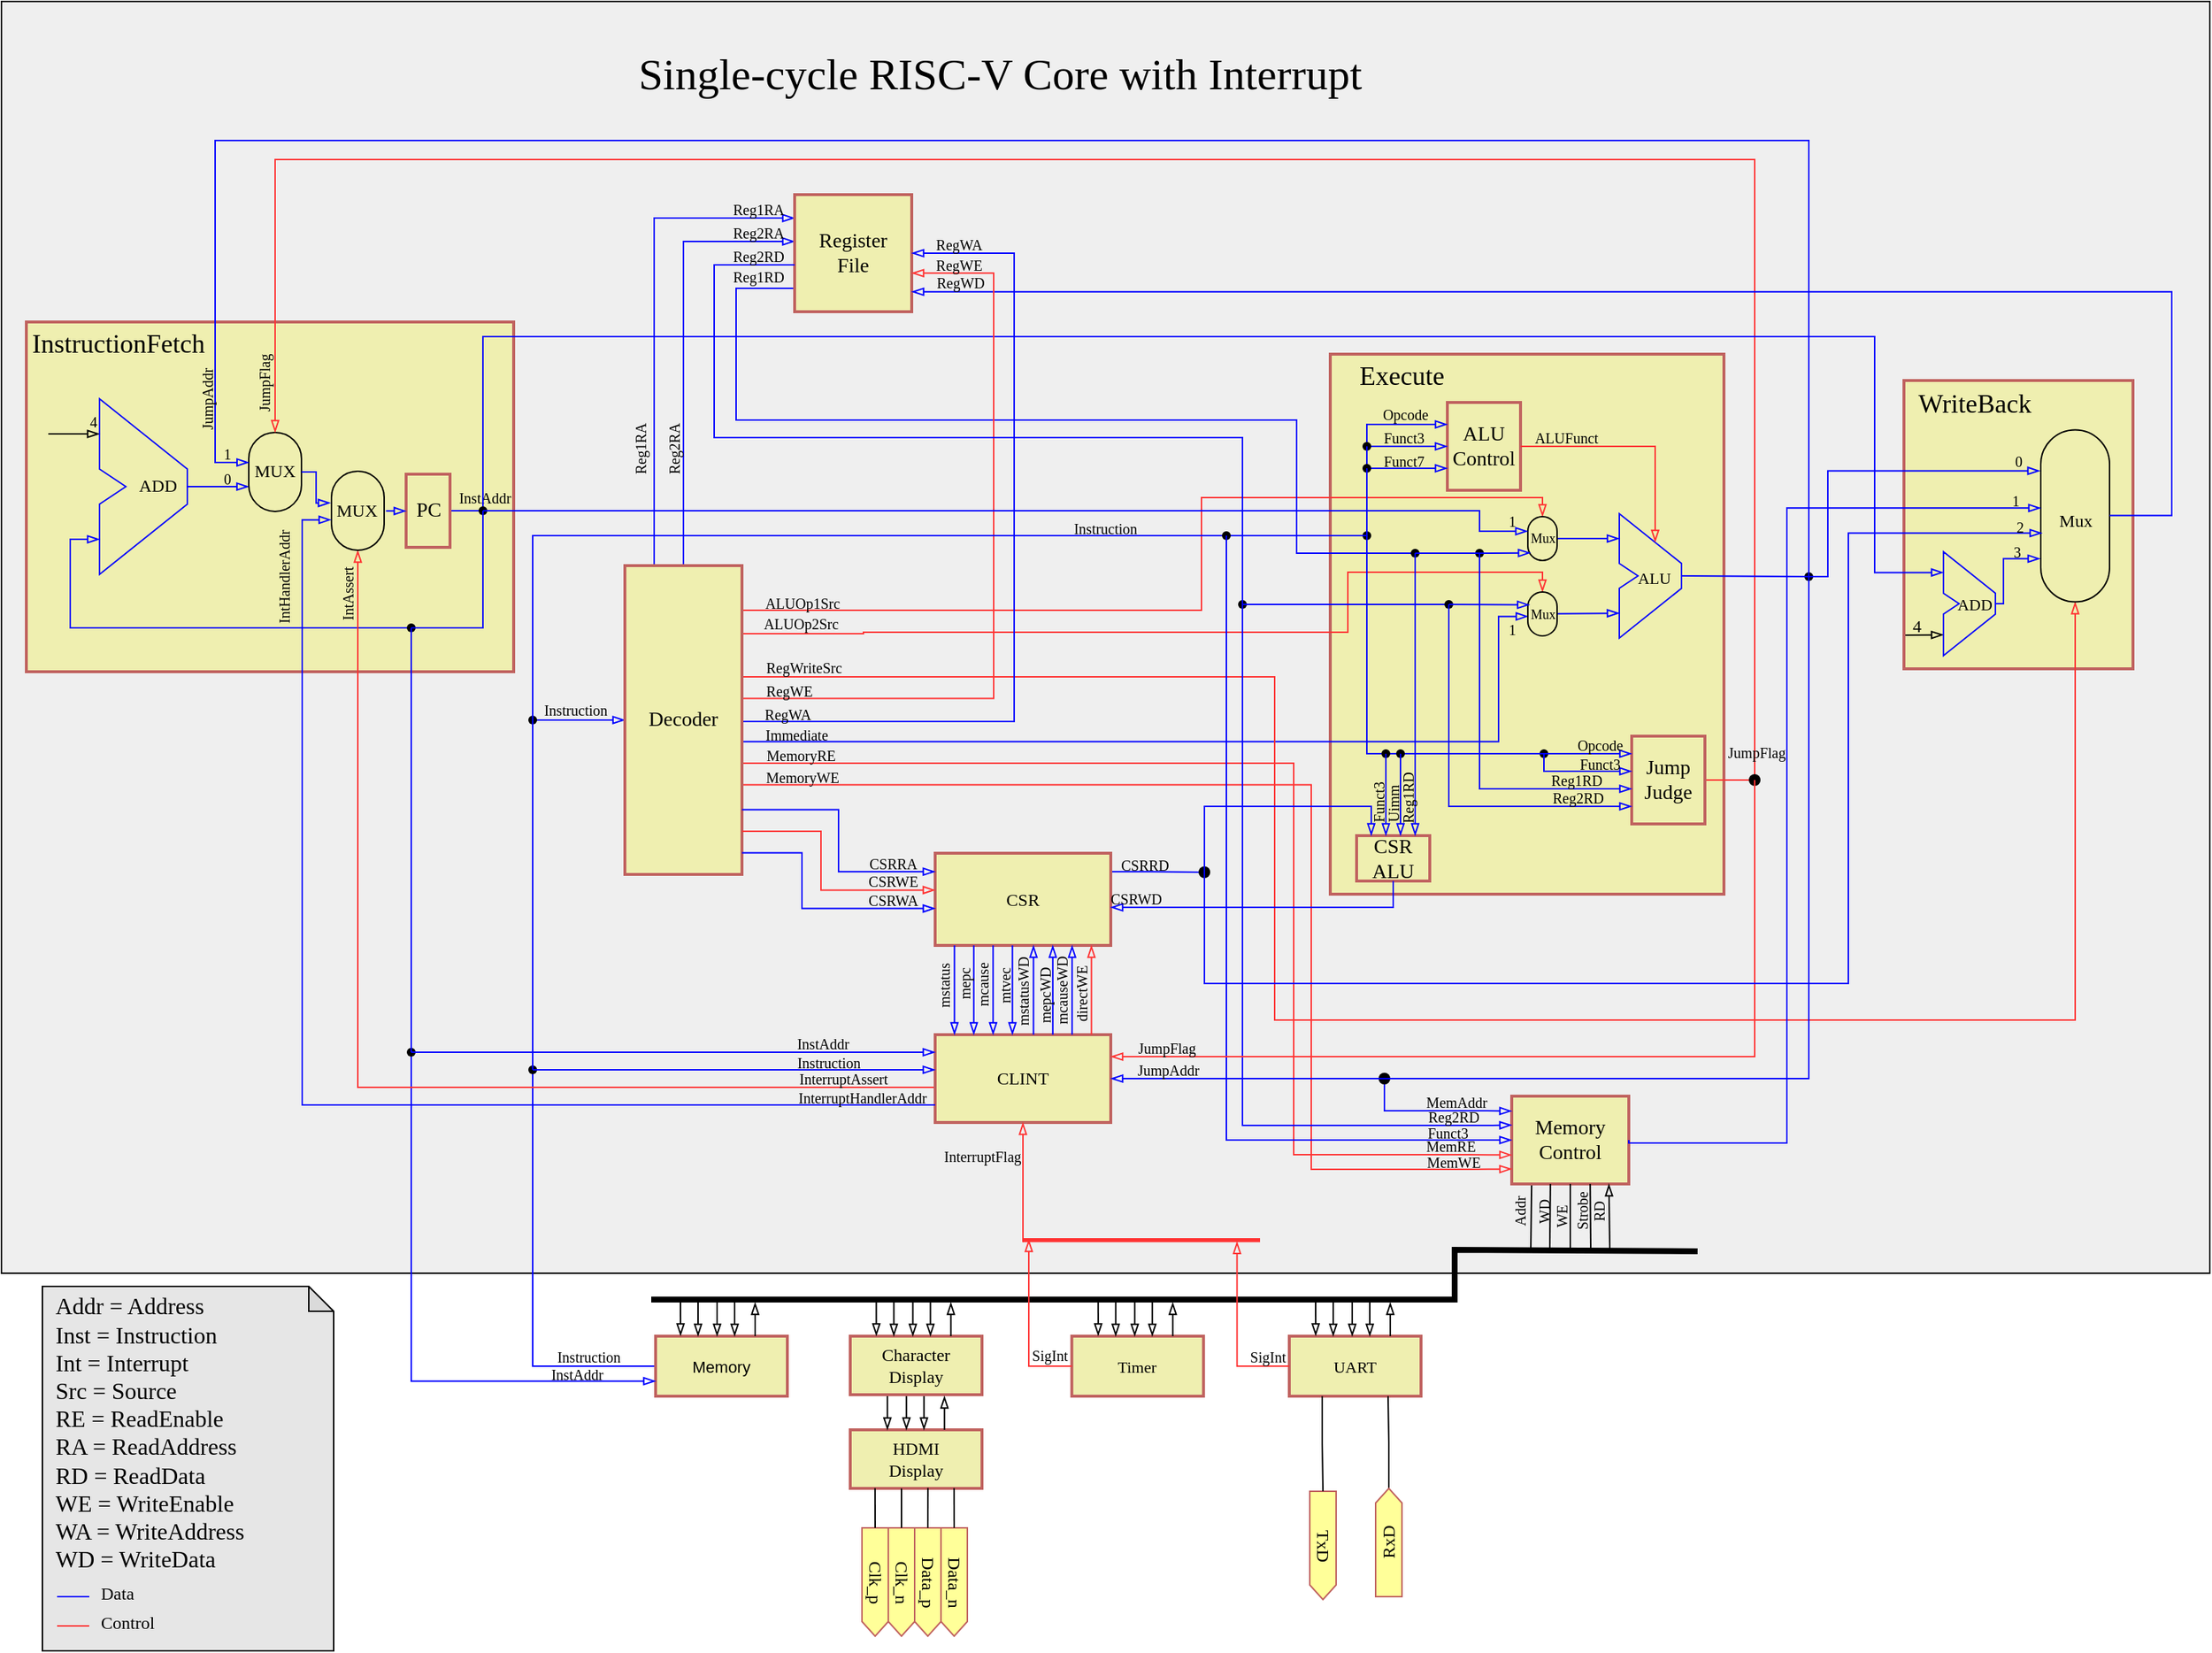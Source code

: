 <mxfile version="28.0.4">
  <diagram name="第 1 页" id="clXjm2yZAVkfKwjF4tG9">
    <mxGraphModel dx="1943" dy="1980" grid="0" gridSize="10" guides="1" tooltips="1" connect="1" arrows="1" fold="1" page="1" pageScale="1" pageWidth="1169" pageHeight="827" math="0" shadow="0">
      <root>
        <mxCell id="0" />
        <mxCell id="1" parent="0" />
        <mxCell id="requBtxdiTcyeq8bylig-139" value="" style="rounded=0;whiteSpace=wrap;html=1;align=center;verticalAlign=middle;fontFamily=Times New Roman;fontSize=10;fontColor=default;labelBackgroundColor=none;resizable=1;fillColor=#EFEFEF;gradientColor=none;" parent="1" vertex="1">
          <mxGeometry x="188" y="-18" width="1509" height="869" as="geometry" />
        </mxCell>
        <mxCell id="requBtxdiTcyeq8bylig-129" value="" style="rounded=0;whiteSpace=wrap;html=1;align=center;verticalAlign=middle;fontFamily=Times New Roman;fontSize=10;fontColor=default;labelBackgroundColor=none;resizable=1;fillColor=#EFEFB0;gradientColor=none;strokeColor=#C0625F;strokeWidth=2;" parent="1" vertex="1">
          <mxGeometry x="1488" y="241" width="156.5" height="197" as="geometry" />
        </mxCell>
        <mxCell id="requBtxdiTcyeq8bylig-119" value="" style="rounded=0;whiteSpace=wrap;html=1;align=center;verticalAlign=middle;fontFamily=Times New Roman;fontSize=10;fontColor=default;labelBackgroundColor=none;resizable=1;fillColor=#EFEFB0;gradientColor=none;strokeColor=#C0625F;strokeWidth=2;" parent="1" vertex="1">
          <mxGeometry x="1096" y="223" width="269" height="369" as="geometry" />
        </mxCell>
        <mxCell id="requBtxdiTcyeq8bylig-118" value="" style="rounded=0;whiteSpace=wrap;html=1;align=center;verticalAlign=middle;fontFamily=Times New Roman;fontSize=10;fontColor=default;labelBackgroundColor=none;resizable=1;fillColor=#EFEFB0;gradientColor=none;strokeColor=#C0625F;strokeWidth=2;" parent="1" vertex="1">
          <mxGeometry x="205" y="201" width="333" height="239" as="geometry" />
        </mxCell>
        <mxCell id="3qb9pnd2q5NPLiNi89g9-3" value="&lt;font face=&quot;Times New Roman&quot;&gt;InstructionFetch&lt;/font&gt;" style="text;html=1;align=center;verticalAlign=middle;whiteSpace=wrap;rounded=0;fontFamily=Helvetica;fontSize=18;fontColor=default;" parent="1" vertex="1">
          <mxGeometry x="198" y="201" width="140" height="30" as="geometry" />
        </mxCell>
        <mxCell id="3qb9pnd2q5NPLiNi89g9-46" value="" style="endArrow=blockThin;html=1;rounded=0;fontFamily=Times New Roman;fontSize=12;fontColor=default;entryX=0;entryY=0.2;entryDx=0;entryDy=0;endFill=0;" parent="1" target="GkDf-tjHbvFas2xkpIek-10" edge="1">
          <mxGeometry width="50" height="50" relative="1" as="geometry">
            <mxPoint x="220" y="277.48" as="sourcePoint" />
            <mxPoint x="223" y="275.48" as="targetPoint" />
          </mxGeometry>
        </mxCell>
        <mxCell id="3qb9pnd2q5NPLiNi89g9-48" value="" style="group;fontSize=10;" parent="1" vertex="1" connectable="0">
          <mxGeometry x="237" y="264.48" width="28" height="10" as="geometry" />
        </mxCell>
        <mxCell id="3qb9pnd2q5NPLiNi89g9-47" value="4" style="text;html=1;align=center;verticalAlign=middle;whiteSpace=wrap;rounded=0;fontFamily=Times New Roman;fontSize=10;fontColor=default;" parent="3qb9pnd2q5NPLiNi89g9-48" vertex="1">
          <mxGeometry width="28" height="10" as="geometry" />
        </mxCell>
        <mxCell id="3qb9pnd2q5NPLiNi89g9-43" value="ADD" style="text;html=1;align=center;verticalAlign=middle;whiteSpace=wrap;rounded=0;fontFamily=Times New Roman;fontSize=12;fontColor=default;" parent="1" vertex="1">
          <mxGeometry x="285" y="308.48" width="20" height="10" as="geometry" />
        </mxCell>
        <mxCell id="GkDf-tjHbvFas2xkpIek-3" value="" style="endArrow=blockThin;html=1;rounded=0;exitX=1;exitY=0.5;exitDx=0;exitDy=0;entryX=0.315;entryY=0.001;entryDx=0;entryDy=0;entryPerimeter=0;startArrow=none;startFill=0;endFill=0;strokeColor=#0000FF;" parent="1" source="GkDf-tjHbvFas2xkpIek-10" target="GkDf-tjHbvFas2xkpIek-12" edge="1">
          <mxGeometry width="50" height="50" relative="1" as="geometry">
            <mxPoint x="275" y="226.48" as="sourcePoint" />
            <mxPoint x="355.686" y="313.313" as="targetPoint" />
          </mxGeometry>
        </mxCell>
        <mxCell id="GkDf-tjHbvFas2xkpIek-4" value="0" style="edgeLabel;html=1;align=center;verticalAlign=middle;resizable=0;points=[];labelBackgroundColor=none;fontSize=10;fontFamily=Times New Roman;" parent="GkDf-tjHbvFas2xkpIek-3" vertex="1" connectable="0">
          <mxGeometry x="0.284" y="-1" relative="1" as="geometry">
            <mxPoint y="-7" as="offset" />
          </mxGeometry>
        </mxCell>
        <mxCell id="requBtxdiTcyeq8bylig-133" style="edgeStyle=none;shape=connector;rounded=0;orthogonalLoop=1;jettySize=auto;html=1;strokeColor=#0000FF;align=center;verticalAlign=middle;fontFamily=Times New Roman;fontSize=10;fontColor=default;labelBackgroundColor=none;resizable=0;endArrow=none;endFill=0;entryX=0.233;entryY=0.533;entryDx=0;entryDy=0;entryPerimeter=0;startFill=0;" parent="1" source="GkDf-tjHbvFas2xkpIek-7" target="GkDf-tjHbvFas2xkpIek-36" edge="1">
          <mxGeometry relative="1" as="geometry">
            <mxPoint x="517.333" y="330" as="targetPoint" />
          </mxGeometry>
        </mxCell>
        <mxCell id="requBtxdiTcyeq8bylig-135" value="InstAddr" style="edgeLabel;html=1;align=center;verticalAlign=middle;resizable=0;points=[];fontFamily=Times New Roman;fontSize=10;fontColor=default;labelBackgroundColor=none;fillColor=none;gradientColor=none;" parent="requBtxdiTcyeq8bylig-133" vertex="1" connectable="0">
          <mxGeometry x="-0.393" relative="1" as="geometry">
            <mxPoint x="16" y="-9" as="offset" />
          </mxGeometry>
        </mxCell>
        <mxCell id="GkDf-tjHbvFas2xkpIek-7" value="PC" style="rounded=0;whiteSpace=wrap;html=1;strokeColor=#C0625F;fillColor=none;strokeWidth=2;fontSize=14;fontFamily=Times New Roman;" parent="1" vertex="1">
          <mxGeometry x="464.5" y="305" width="30" height="50" as="geometry" />
        </mxCell>
        <mxCell id="GkDf-tjHbvFas2xkpIek-10" value="" style="shape=stencil(pVTBboMwDP2WHTi2AjKmXSu6/UeWmBI1TVBIW/b3czBMUEqnpRKC+Jk8Pzt2Ela2NW8gyVPDT5CwfZLnXEpw+EWwJiRLU7KvZBeDydsGhCesUh1Iglvv7BGuSvphvzI1OOWDl30k6Q7/CQ8rhTUGGZQ17cwz8SMZVwb3ph2RDbG/B2ubk91ghBN4VE6SCU3yz7vEL5sNLmyDr3N4oRkb//3J+NJezf8UZDcKxuOIluCgPWu/FMFK3Lx2Rqz84uJ4cPZs5N0ADQ/nv3CM7pO9wGpVH0kfCbQyE4JizvD6PMVbBMWc4Xdu4iliRGTFjKJ4WkRMMSMOVGjbwoOORXzRUz260oisrKyDBx1aKa3psvpzTnDhoQszghsop91+T1kNGbN0e1O2YgS4VgdDoADjx+v1MsF9mMQeBOeV4HpWOGc9DyM4jvyUd0NX+GTm+0RWr5TVjPtaLkrWo0OIAPwA);whiteSpace=wrap;html=1;fillColor=none;strokeColor=#0000FF;" parent="1" vertex="1">
          <mxGeometry x="255" y="253.48" width="60" height="120" as="geometry" />
        </mxCell>
        <mxCell id="GkDf-tjHbvFas2xkpIek-13" style="edgeStyle=orthogonalEdgeStyle;rounded=0;orthogonalLoop=1;jettySize=auto;html=1;entryX=0;entryY=0.5;entryDx=0;entryDy=0;endArrow=blockThin;endFill=0;strokeColor=#0000FF;exitX=0.497;exitY=1.035;exitDx=0;exitDy=0;exitPerimeter=0;" parent="1" source="PBrIvm0Wrk2TJe0BMS7e-69" target="GkDf-tjHbvFas2xkpIek-7" edge="1">
          <mxGeometry relative="1" as="geometry" />
        </mxCell>
        <mxCell id="GkDf-tjHbvFas2xkpIek-12" value="" style="shape=stencil(xVTbjoIwEP2WfeCxBin6bnD3P7o4YmNpm1IU/36ntOxSUKPGZBNjOmc6Z85cSkKL5sA0JFkqWQ0J3SZZVrcd/iN08HaeevPszXUwWaOhtB7b8w52Hm6sUUc4850N4VwewHDrvPQzSTd4x/1oUSopkYEr2USekR/JGJcYm3aeLOS+BGux8rbGDDVYMB5fejTJvq4SfxCCB6RHqQJPeD1F6FEN6zeK4FK3jjp7TgJ9owTVWq9hkp8WGHdrRrT4ZuWxMqqVu6vcmrn5zxyDu1Yn+CtnOtZ7sgcGZko8mMCwDDHmEtsdYR1viFGWuSIifsFMBQR5yF6wKnI1ZwA9h6/LzR/SK7gcVZy/QvGPJU/0vlDxMzPuV2+2QT16Y+1osVcG7uyj33V3jwvhv1Eh982H9xtioXPvA6O89s12GzWHpovJOFcDwASvwghKkO5h9vBphFulAwjG8pKJqEGTMUa8xH+7R0/9fkFD2bOu952dNbBHQwoH/AA=);whiteSpace=wrap;html=1;rotation=-90;" parent="1" vertex="1">
          <mxGeometry x="315" y="285.48" width="120" height="36" as="geometry" />
        </mxCell>
        <mxCell id="GkDf-tjHbvFas2xkpIek-5" value="MUX" style="text;html=1;align=center;verticalAlign=middle;whiteSpace=wrap;rounded=0;fontFamily=Times New Roman;fontSize=12;fontColor=default;" parent="1" vertex="1">
          <mxGeometry x="365" y="298.48" width="20" height="10" as="geometry" />
        </mxCell>
        <mxCell id="requBtxdiTcyeq8bylig-6" style="edgeStyle=orthogonalEdgeStyle;shape=connector;rounded=0;orthogonalLoop=1;jettySize=auto;html=1;exitX=0.25;exitY=0;exitDx=0;exitDy=0;entryX=0;entryY=0.2;entryDx=0;entryDy=0;strokeColor=#0000FF;align=center;verticalAlign=middle;fontFamily=Times New Roman;fontSize=12;fontColor=default;labelBackgroundColor=none;resizable=0;endArrow=blockThin;endFill=0;elbow=vertical;entryPerimeter=0;exitPerimeter=0;" parent="1" source="PBrIvm0Wrk2TJe0BMS7e-4" target="GkDf-tjHbvFas2xkpIek-15" edge="1">
          <mxGeometry relative="1" as="geometry" />
        </mxCell>
        <mxCell id="requBtxdiTcyeq8bylig-8" value="Reg1RA" style="edgeLabel;html=1;align=center;verticalAlign=middle;resizable=0;points=[];fontFamily=Times New Roman;fontSize=10;fontColor=default;labelBackgroundColor=none;fillColor=none;gradientColor=none;rotation=-90;" parent="requBtxdiTcyeq8bylig-6" vertex="1" connectable="0">
          <mxGeometry x="-0.752" y="1" relative="1" as="geometry">
            <mxPoint x="-9" y="-38" as="offset" />
          </mxGeometry>
        </mxCell>
        <mxCell id="requBtxdiTcyeq8bylig-10" value="Reg1RA" style="edgeLabel;html=1;align=center;verticalAlign=middle;resizable=0;points=[];fontFamily=Times New Roman;fontSize=10;fontColor=default;labelBackgroundColor=none;fillColor=none;gradientColor=none;" parent="requBtxdiTcyeq8bylig-6" vertex="1" connectable="0">
          <mxGeometry x="0.706" y="2" relative="1" as="geometry">
            <mxPoint x="24" y="-4" as="offset" />
          </mxGeometry>
        </mxCell>
        <mxCell id="requBtxdiTcyeq8bylig-7" style="edgeStyle=orthogonalEdgeStyle;shape=connector;rounded=0;orthogonalLoop=1;jettySize=auto;html=1;exitX=0.5;exitY=0;exitDx=0;exitDy=0;entryX=0;entryY=0.4;entryDx=0;entryDy=0;strokeColor=#0000FF;align=center;verticalAlign=middle;fontFamily=Times New Roman;fontSize=12;fontColor=default;labelBackgroundColor=none;resizable=0;endArrow=blockThin;endFill=0;entryPerimeter=0;exitPerimeter=0;" parent="1" source="PBrIvm0Wrk2TJe0BMS7e-4" target="GkDf-tjHbvFas2xkpIek-15" edge="1">
          <mxGeometry relative="1" as="geometry" />
        </mxCell>
        <mxCell id="requBtxdiTcyeq8bylig-9" value="Reg2RA" style="edgeLabel;html=1;align=center;verticalAlign=middle;resizable=0;points=[];fontFamily=Times New Roman;fontSize=10;fontColor=default;labelBackgroundColor=none;fillColor=none;gradientColor=none;rotation=-90;" parent="requBtxdiTcyeq8bylig-7" vertex="1" connectable="0">
          <mxGeometry x="-0.695" y="1" relative="1" as="geometry">
            <mxPoint x="-6" y="-34" as="offset" />
          </mxGeometry>
        </mxCell>
        <mxCell id="requBtxdiTcyeq8bylig-11" value="Reg2RA" style="edgeLabel;html=1;align=center;verticalAlign=middle;resizable=0;points=[];fontFamily=Times New Roman;fontSize=10;fontColor=default;labelBackgroundColor=none;fillColor=none;gradientColor=none;" parent="requBtxdiTcyeq8bylig-7" vertex="1" connectable="0">
          <mxGeometry x="0.786" y="1" relative="1" as="geometry">
            <mxPoint x="7" y="-5" as="offset" />
          </mxGeometry>
        </mxCell>
        <mxCell id="requBtxdiTcyeq8bylig-39" style="edgeStyle=orthogonalEdgeStyle;shape=connector;rounded=0;orthogonalLoop=1;jettySize=auto;html=1;exitX=1;exitY=0.07;exitDx=0;exitDy=0;exitPerimeter=0;entryX=60;entryY=0.5;entryDx=0;entryDy=0;strokeColor=#FF3333;align=center;verticalAlign=middle;fontFamily=Times New Roman;fontSize=12;fontColor=default;labelBackgroundColor=none;resizable=0;endArrow=blockThin;endFill=0;" parent="1" source="PBrIvm0Wrk2TJe0BMS7e-4" target="GkDf-tjHbvFas2xkpIek-23" edge="1">
          <mxGeometry relative="1" as="geometry">
            <Array as="points">
              <mxPoint x="694" y="398" />
              <mxPoint x="1008" y="398" />
              <mxPoint x="1008" y="321" />
              <mxPoint x="1241" y="321" />
            </Array>
          </mxGeometry>
        </mxCell>
        <mxCell id="requBtxdiTcyeq8bylig-42" value="ALUOp1Src" style="edgeLabel;html=1;align=center;verticalAlign=middle;resizable=0;points=[];fontFamily=Times New Roman;fontSize=10;fontColor=default;labelBackgroundColor=none;fillColor=none;gradientColor=none;" parent="requBtxdiTcyeq8bylig-39" vertex="1" connectable="0">
          <mxGeometry x="-0.862" y="1" relative="1" as="geometry">
            <mxPoint x="11" y="-4" as="offset" />
          </mxGeometry>
        </mxCell>
        <mxCell id="requBtxdiTcyeq8bylig-41" style="edgeStyle=orthogonalEdgeStyle;shape=connector;rounded=0;orthogonalLoop=1;jettySize=auto;html=1;exitX=1;exitY=0.14;exitDx=0;exitDy=0;exitPerimeter=0;entryX=60;entryY=0.5;entryDx=0;entryDy=0;strokeColor=#FF3333;align=center;verticalAlign=middle;fontFamily=Times New Roman;fontSize=12;fontColor=default;labelBackgroundColor=none;resizable=0;endArrow=blockThin;endFill=0;" parent="1" source="PBrIvm0Wrk2TJe0BMS7e-4" target="GkDf-tjHbvFas2xkpIek-22" edge="1">
          <mxGeometry relative="1" as="geometry">
            <Array as="points">
              <mxPoint x="694" y="414" />
              <mxPoint x="777" y="414" />
              <mxPoint x="1108" y="413" />
              <mxPoint x="1108" y="372" />
              <mxPoint x="1241" y="372" />
            </Array>
          </mxGeometry>
        </mxCell>
        <mxCell id="requBtxdiTcyeq8bylig-43" value="ALUOp2Src" style="edgeLabel;html=1;align=center;verticalAlign=middle;resizable=0;points=[];fontFamily=Times New Roman;fontSize=10;fontColor=default;labelBackgroundColor=none;fillColor=none;gradientColor=none;" parent="requBtxdiTcyeq8bylig-41" vertex="1" connectable="0">
          <mxGeometry x="-0.874" y="2" relative="1" as="geometry">
            <mxPoint x="18" y="-5" as="offset" />
          </mxGeometry>
        </mxCell>
        <mxCell id="requBtxdiTcyeq8bylig-50" style="edgeStyle=orthogonalEdgeStyle;shape=connector;rounded=0;orthogonalLoop=1;jettySize=auto;html=1;exitX=1;exitY=0.57;exitDx=0;exitDy=0;exitPerimeter=0;strokeColor=#0000FF;align=center;verticalAlign=middle;fontFamily=Times New Roman;fontSize=12;fontColor=default;labelBackgroundColor=none;resizable=0;endArrow=blockThin;endFill=0;entryX=0.443;entryY=0.011;entryDx=0;entryDy=0;entryPerimeter=0;" parent="1" source="PBrIvm0Wrk2TJe0BMS7e-4" target="GkDf-tjHbvFas2xkpIek-22" edge="1">
          <mxGeometry relative="1" as="geometry">
            <mxPoint x="908.4" y="481.2" as="targetPoint" />
            <Array as="points">
              <mxPoint x="1211" y="488" />
              <mxPoint x="1211" y="402" />
            </Array>
          </mxGeometry>
        </mxCell>
        <mxCell id="requBtxdiTcyeq8bylig-51" value="1" style="edgeLabel;html=1;align=center;verticalAlign=middle;resizable=0;points=[];fontFamily=Times New Roman;fontSize=10;fontColor=default;labelBackgroundColor=none;fillColor=none;gradientColor=none;" parent="requBtxdiTcyeq8bylig-50" vertex="1" connectable="0">
          <mxGeometry x="0.835" relative="1" as="geometry">
            <mxPoint x="9" y="-23" as="offset" />
          </mxGeometry>
        </mxCell>
        <mxCell id="requBtxdiTcyeq8bylig-52" value="Immediate" style="edgeLabel;html=1;align=center;verticalAlign=middle;resizable=0;points=[];fontFamily=Times New Roman;fontSize=10;fontColor=default;labelBackgroundColor=none;fillColor=none;gradientColor=none;" parent="requBtxdiTcyeq8bylig-50" vertex="1" connectable="0">
          <mxGeometry x="-0.868" relative="1" as="geometry">
            <mxPoint x="-4" y="-5" as="offset" />
          </mxGeometry>
        </mxCell>
        <mxCell id="requBtxdiTcyeq8bylig-58" style="edgeStyle=orthogonalEdgeStyle;shape=connector;rounded=0;orthogonalLoop=1;jettySize=auto;html=1;exitX=1;exitY=0.36;exitDx=0;exitDy=0;exitPerimeter=0;entryX=1;entryY=0.5;entryDx=0;entryDy=0;strokeColor=#FF3333;align=center;verticalAlign=middle;fontFamily=Times New Roman;fontSize=12;fontColor=default;labelBackgroundColor=none;resizable=0;endArrow=blockThin;endFill=0;" parent="1" source="PBrIvm0Wrk2TJe0BMS7e-4" target="GkDf-tjHbvFas2xkpIek-53" edge="1">
          <mxGeometry relative="1" as="geometry">
            <Array as="points">
              <mxPoint x="1058" y="443" />
              <mxPoint x="1058" y="678" />
              <mxPoint x="1605" y="678" />
            </Array>
          </mxGeometry>
        </mxCell>
        <mxCell id="requBtxdiTcyeq8bylig-59" value="RegWriteSrc" style="edgeLabel;html=1;align=center;verticalAlign=middle;resizable=0;points=[];fontFamily=Times New Roman;fontSize=10;fontColor=default;labelBackgroundColor=none;fillColor=none;gradientColor=none;" parent="requBtxdiTcyeq8bylig-58" vertex="1" connectable="0">
          <mxGeometry x="-0.945" y="1" relative="1" as="geometry">
            <mxPoint x="2" y="-6" as="offset" />
          </mxGeometry>
        </mxCell>
        <mxCell id="requBtxdiTcyeq8bylig-44" style="edgeStyle=orthogonalEdgeStyle;shape=connector;rounded=0;orthogonalLoop=1;jettySize=auto;html=1;exitX=0;exitY=0.8;exitDx=0;exitDy=0;exitPerimeter=0;strokeColor=#0000FF;align=center;verticalAlign=middle;fontFamily=Times New Roman;fontSize=12;fontColor=default;labelBackgroundColor=none;resizable=0;endArrow=none;endFill=0;startFill=0;" parent="1" source="GkDf-tjHbvFas2xkpIek-15" target="PBrIvm0Wrk2TJe0BMS7e-29" edge="1">
          <mxGeometry relative="1" as="geometry">
            <mxPoint x="907.429" y="429.238" as="targetPoint" />
            <Array as="points">
              <mxPoint x="690" y="178" />
              <mxPoint x="690" y="268" />
              <mxPoint x="1073" y="268" />
              <mxPoint x="1073" y="359" />
            </Array>
          </mxGeometry>
        </mxCell>
        <mxCell id="requBtxdiTcyeq8bylig-45" value="Reg1RD" style="edgeLabel;html=1;align=center;verticalAlign=middle;resizable=0;points=[];fontFamily=Times New Roman;fontSize=10;fontColor=default;labelBackgroundColor=none;fillColor=none;gradientColor=none;" parent="requBtxdiTcyeq8bylig-44" vertex="1" connectable="0">
          <mxGeometry x="-0.888" relative="1" as="geometry">
            <mxPoint x="13" y="-8" as="offset" />
          </mxGeometry>
        </mxCell>
        <mxCell id="GkDf-tjHbvFas2xkpIek-15" value="Register&lt;div&gt;File&lt;/div&gt;" style="rounded=0;whiteSpace=wrap;html=1;fontFamily=Times New Roman;fontSize=14;fontColor=default;labelBackgroundColor=none;points=[[0,0,0,0,0],[0,0.2,0,0,0],[0,0.4,0,0,0],[0,0.6,0,0,0],[0,0.8,0,0,0],[0,1,0,0,0],[0.25,0,0,0,0],[0.25,1,0,0,0],[0.5,0,0,0,0],[0.5,1,0,0,0],[0.75,0,0,0,0],[0.75,1,0,0,0],[1,0,0,0,0],[1,0.17,0,0,0],[1,0.33,0,0,0],[1,0.5,0,0,0],[1,0.67,0,0,0],[1,0.83,0,0,0],[1,1,0,0,0]];fillColor=#EFEFB0;strokeColor=#C0625F;strokeWidth=2;" parent="1" vertex="1">
          <mxGeometry x="730" y="114" width="80" height="80" as="geometry" />
        </mxCell>
        <mxCell id="GkDf-tjHbvFas2xkpIek-16" value="ALU&lt;div&gt;Control&lt;/div&gt;" style="whiteSpace=wrap;html=1;fontFamily=Times New Roman;fontSize=14;fontColor=default;labelBackgroundColor=none;fillColor=#EFEFB0;strokeColor=#C0625F;strokeWidth=2;" parent="1" vertex="1">
          <mxGeometry x="1176" y="256" width="50" height="60" as="geometry" />
        </mxCell>
        <mxCell id="GkDf-tjHbvFas2xkpIek-19" value="" style="shape=stencil(pVTBboMwDP2WHTi2AjKmXSu6/UeWmBI1TVBIW/b3czBMUEqnpRKC+Jk8Pzt2Ela2NW8gyVPDT5CwfZLnXEpw+EWwJiRLU7KvZBeDydsGhCesUh1Iglvv7BGuSvphvzI1OOWDl30k6Q7/CQ8rhTUGGZQ17cwz8SMZVwb3ph2RDbG/B2ubk91ghBN4VE6SCU3yz7vEL5sNLmyDr3N4oRkb//3J+NJezf8UZDcKxuOIluCgPWu/FMFK3Lx2Rqz84uJ4cPZs5N0ADQ/nv3CM7pO9wGpVH0kfCbQyE4JizvD6PMVbBMWc4Xdu4iliRGTFjKJ4WkRMMSMOVGjbwoOORXzRUz260oisrKyDBx1aKa3psvpzTnDhoQszghsop91+T1kNGbN0e1O2YgS4VgdDoADjx+v1MsF9mMQeBOeV4HpWOGc9DyM4jvyUd0NX+GTm+0RWr5TVjPtaLkrWo0OIAPwA);whiteSpace=wrap;html=1;fillColor=none;strokeColor=#0000FF;fontFamily=Helvetica;fontSize=11;fontColor=default;labelBackgroundColor=default;" parent="1" vertex="1">
          <mxGeometry x="1293.5" y="332" width="42.5" height="85" as="geometry" />
        </mxCell>
        <mxCell id="GkDf-tjHbvFas2xkpIek-20" value="ALU" style="text;html=1;align=center;verticalAlign=middle;resizable=1;points=[];autosize=1;strokeColor=none;fillColor=none;fontFamily=Times New Roman;fontSize=11;fontColor=default;labelBackgroundColor=none;" parent="1" vertex="1">
          <mxGeometry x="1296" y="363.5" width="41" height="25" as="geometry" />
        </mxCell>
        <mxCell id="requBtxdiTcyeq8bylig-36" style="edgeStyle=none;shape=connector;rounded=0;orthogonalLoop=1;jettySize=auto;html=1;entryX=0;entryY=0.8;entryDx=0;entryDy=0;strokeColor=#0000FF;align=center;verticalAlign=middle;fontFamily=Times New Roman;fontSize=12;fontColor=default;labelBackgroundColor=none;resizable=0;endArrow=blockThin;endFill=0;" parent="1" source="GkDf-tjHbvFas2xkpIek-22" target="GkDf-tjHbvFas2xkpIek-19" edge="1">
          <mxGeometry relative="1" as="geometry" />
        </mxCell>
        <mxCell id="GkDf-tjHbvFas2xkpIek-22" value="" style="shape=stencil(xVTbjoIwEP2WfeCxBin6bnD3P7o4YmNpm1IU/36ntOxSUKPGZBNjOmc6Z85cSkKL5sA0JFkqWQ0J3SZZVrcd/iN08HaeevPszXUwWaOhtB7b8w52Hm6sUUc4850N4VwewHDrvPQzSTd4x/1oUSopkYEr2USekR/JGJcYm3aeLOS+BGux8rbGDDVYMB5fejTJvq4SfxCCB6RHqQJPeD1F6FEN6zeK4FK3jjp7TgJ9owTVWq9hkp8WGHdrRrT4ZuWxMqqVu6vcmrn5zxyDu1Yn+CtnOtZ7sgcGZko8mMCwDDHmEtsdYR1viFGWuSIifsFMBQR5yF6wKnI1ZwA9h6/LzR/SK7gcVZy/QvGPJU/0vlDxMzPuV2+2QT16Y+1osVcG7uyj33V3jwvhv1Eh982H9xtioXPvA6O89s12GzWHpovJOFcDwASvwghKkO5h9vBphFulAwjG8pKJqEGTMUa8xH+7R0/9fkFD2bOu952dNbBHQwoH/AA=);whiteSpace=wrap;html=1;rotation=-90;fontFamily=Helvetica;fontSize=11;fontColor=default;labelBackgroundColor=default;" parent="1" vertex="1">
          <mxGeometry x="1226" y="390.5" width="30" height="20" as="geometry" />
        </mxCell>
        <mxCell id="requBtxdiTcyeq8bylig-35" style="edgeStyle=none;shape=connector;rounded=0;orthogonalLoop=1;jettySize=auto;html=1;entryX=0;entryY=0.2;entryDx=0;entryDy=0;strokeColor=#0000FF;align=center;verticalAlign=middle;fontFamily=Times New Roman;fontSize=12;fontColor=default;labelBackgroundColor=none;resizable=0;endArrow=blockThin;endFill=0;" parent="1" source="GkDf-tjHbvFas2xkpIek-23" target="GkDf-tjHbvFas2xkpIek-19" edge="1">
          <mxGeometry relative="1" as="geometry" />
        </mxCell>
        <mxCell id="GkDf-tjHbvFas2xkpIek-23" value="" style="shape=stencil(xVTbjoIwEP2WfeCxBin6bnD3P7o4YmNpm1IU/36ntOxSUKPGZBNjOmc6Z85cSkKL5sA0JFkqWQ0J3SZZVrcd/iN08HaeevPszXUwWaOhtB7b8w52Hm6sUUc4850N4VwewHDrvPQzSTd4x/1oUSopkYEr2USekR/JGJcYm3aeLOS+BGux8rbGDDVYMB5fejTJvq4SfxCCB6RHqQJPeD1F6FEN6zeK4FK3jjp7TgJ9owTVWq9hkp8WGHdrRrT4ZuWxMqqVu6vcmrn5zxyDu1Yn+CtnOtZ7sgcGZko8mMCwDDHmEtsdYR1viFGWuSIifsFMBQR5yF6wKnI1ZwA9h6/LzR/SK7gcVZy/QvGPJU/0vlDxMzPuV2+2QT16Y+1osVcG7uyj33V3jwvhv1Eh982H9xtioXPvA6O89s12GzWHpovJOFcDwASvwghKkO5h9vBphFulAwjG8pKJqEGTMUa8xH+7R0/9fkFD2bOu952dNbBHQwoH/AA=);whiteSpace=wrap;html=1;rotation=-90;fontFamily=Helvetica;fontSize=11;fontColor=default;labelBackgroundColor=default;" parent="1" vertex="1">
          <mxGeometry x="1226" y="339" width="30" height="20" as="geometry" />
        </mxCell>
        <mxCell id="PBrIvm0Wrk2TJe0BMS7e-60" style="edgeStyle=orthogonalEdgeStyle;shape=connector;rounded=0;orthogonalLoop=1;jettySize=auto;html=1;exitX=1;exitY=0.5;exitDx=0;exitDy=0;exitPerimeter=0;strokeColor=#FF3333;align=center;verticalAlign=middle;fontFamily=Times New Roman;fontSize=10;fontColor=default;labelBackgroundColor=none;resizable=0;startArrow=none;startFill=0;endArrow=none;endFill=0;" edge="1" parent="1" source="GkDf-tjHbvFas2xkpIek-25" target="PBrIvm0Wrk2TJe0BMS7e-59">
          <mxGeometry relative="1" as="geometry" />
        </mxCell>
        <mxCell id="GkDf-tjHbvFas2xkpIek-25" value="Jump&lt;div&gt;Judge&lt;/div&gt;" style="whiteSpace=wrap;html=1;fontFamily=Times New Roman;fontSize=14;fontColor=default;labelBackgroundColor=none;points=[[0,0,0,0,0],[0,0.2,0,0,0],[0,0.4,0,0,0],[0,0.6,0,0,0],[0,0.8,0,0,0],[0,1,0,0,0],[0.25,0,0,0,0],[0.25,1,0,0,0],[0.5,0,0,0,0],[0.5,1,0,0,0],[0.75,0,0,0,0],[0.75,1,0,0,0],[1,0,0,0,0],[1,0.25,0,0,0],[1,0.5,0,0,0],[1,0.75,0,0,0],[1,1,0,0,0]];strokeColor=#C0625F;strokeWidth=2;fillColor=none;" parent="1" vertex="1">
          <mxGeometry x="1302" y="484" width="50" height="60" as="geometry" />
        </mxCell>
        <mxCell id="requBtxdiTcyeq8bylig-112" style="edgeStyle=orthogonalEdgeStyle;shape=connector;rounded=0;orthogonalLoop=1;jettySize=auto;html=1;exitX=0.355;exitY=0.443;exitDx=0;exitDy=0;exitPerimeter=0;strokeColor=#FF3333;align=center;verticalAlign=middle;fontFamily=Times New Roman;fontSize=10;fontColor=default;labelBackgroundColor=none;resizable=0;endArrow=blockThin;endFill=0;entryX=60;entryY=0.5;entryDx=0;entryDy=0;" parent="1" source="PBrIvm0Wrk2TJe0BMS7e-59" target="GkDf-tjHbvFas2xkpIek-12" edge="1">
          <mxGeometry relative="1" as="geometry">
            <mxPoint x="401" y="299" as="targetPoint" />
            <Array as="points">
              <mxPoint x="1386" y="90" />
              <mxPoint x="375" y="90" />
            </Array>
          </mxGeometry>
        </mxCell>
        <mxCell id="requBtxdiTcyeq8bylig-113" value="JumpFlag" style="edgeLabel;html=1;align=center;verticalAlign=middle;resizable=0;points=[];fontFamily=Times New Roman;fontSize=10;fontColor=default;labelBackgroundColor=none;fillColor=none;gradientColor=none;" parent="requBtxdiTcyeq8bylig-112" vertex="1" connectable="0">
          <mxGeometry x="-0.973" relative="1" as="geometry">
            <mxPoint x="1" y="3" as="offset" />
          </mxGeometry>
        </mxCell>
        <mxCell id="requBtxdiTcyeq8bylig-117" value="JumpFlag" style="edgeLabel;html=1;align=center;verticalAlign=middle;resizable=0;points=[];fontFamily=Times New Roman;fontSize=10;fontColor=default;labelBackgroundColor=none;fillColor=none;gradientColor=none;rotation=-90;" parent="requBtxdiTcyeq8bylig-112" vertex="1" connectable="0">
          <mxGeometry x="0.965" relative="1" as="geometry">
            <mxPoint x="-8" y="-5" as="offset" />
          </mxGeometry>
        </mxCell>
        <mxCell id="requBtxdiTcyeq8bylig-145" style="edgeStyle=none;shape=connector;rounded=0;orthogonalLoop=1;jettySize=auto;html=1;exitX=0.17;exitY=1;exitDx=0;exitDy=0;exitPerimeter=0;strokeColor=default;align=center;verticalAlign=middle;fontFamily=Times New Roman;fontSize=10;fontColor=default;labelBackgroundColor=none;resizable=0;endArrow=none;endFill=0;startFill=0;" parent="1" source="GkDf-tjHbvFas2xkpIek-26" edge="1">
          <mxGeometry relative="1" as="geometry">
            <mxPoint x="1233" y="836" as="targetPoint" />
          </mxGeometry>
        </mxCell>
        <mxCell id="requBtxdiTcyeq8bylig-148" value="Addr" style="edgeLabel;html=1;align=center;verticalAlign=middle;resizable=0;points=[];fontFamily=Times New Roman;fontSize=10;fontColor=default;labelBackgroundColor=none;fillColor=none;gradientColor=none;rotation=-90;" parent="requBtxdiTcyeq8bylig-145" vertex="1" connectable="0">
          <mxGeometry x="-0.38" relative="1" as="geometry">
            <mxPoint x="-8" y="5" as="offset" />
          </mxGeometry>
        </mxCell>
        <mxCell id="GkDf-tjHbvFas2xkpIek-26" value="Memory&lt;div&gt;Control&lt;/div&gt;" style="whiteSpace=wrap;html=1;fontFamily=Times New Roman;fontSize=14;fontColor=default;labelBackgroundColor=none;points=[[0,0,0,0,0],[0,0.17,0,0,0],[0,0.33,0,0,0],[0,0.5,0,0,0],[0,0.67,0,0,0],[0,0.83,0,0,0],[0,1,0,0,0],[0.17,1,0,0,0],[0.25,0,0,0,0],[0.33,1,0,0,0],[0.5,0,0,0,0],[0.5,1,0,0,0],[0.67,1,0,0,0],[0.75,0,0,0,0],[0.83,1,0,0,0],[1,0,0,0,0],[1,0.25,0,0,0],[1,0.5,0,0,0],[1,0.75,0,0,0],[1,1,0,0,0]];fillColor=#EFEFB0;strokeColor=#C0625F;strokeWidth=2;" parent="1" vertex="1">
          <mxGeometry x="1220" y="730" width="80" height="60" as="geometry" />
        </mxCell>
        <mxCell id="p7YEHIER4KV6ulwa05Ot-8" style="edgeStyle=orthogonalEdgeStyle;shape=connector;rounded=0;orthogonalLoop=1;jettySize=auto;html=1;entryX=0;entryY=0.2;entryDx=0;entryDy=0;strokeColor=#0000FF;align=center;verticalAlign=middle;fontFamily=Helvetica;fontSize=11;fontColor=default;labelBackgroundColor=default;endArrow=blockThin;endFill=0;" parent="1" source="GkDf-tjHbvFas2xkpIek-36" target="GkDf-tjHbvFas2xkpIek-17" edge="1">
          <mxGeometry relative="1" as="geometry">
            <Array as="points">
              <mxPoint x="517" y="211" />
              <mxPoint x="1468" y="211" />
              <mxPoint x="1468" y="372" />
            </Array>
          </mxGeometry>
        </mxCell>
        <mxCell id="GkDf-tjHbvFas2xkpIek-36" value="" style="shape=waypoint;sketch=0;fillStyle=solid;size=6;pointerEvents=1;points=[];fillColor=none;resizable=0;rotatable=0;perimeter=centerPerimeter;snapToPoint=1;align=center;verticalAlign=middle;fontFamily=Times New Roman;fontSize=10;fontColor=default;labelBackgroundColor=none;" parent="1" vertex="1">
          <mxGeometry x="507" y="320" width="20" height="20" as="geometry" />
        </mxCell>
        <mxCell id="requBtxdiTcyeq8bylig-12" style="edgeStyle=orthogonalEdgeStyle;shape=connector;rounded=0;orthogonalLoop=1;jettySize=auto;html=1;exitX=0;exitY=0.5;exitDx=0;exitDy=0;entryX=0.649;entryY=0.383;entryDx=0;entryDy=0;strokeColor=#0000FF;align=center;verticalAlign=middle;fontFamily=Times New Roman;fontSize=12;fontColor=default;labelBackgroundColor=none;resizable=0;endArrow=none;endFill=0;entryPerimeter=0;startFill=0;startArrow=none;" parent="1" source="GkDf-tjHbvFas2xkpIek-43" target="PBrIvm0Wrk2TJe0BMS7e-53" edge="1">
          <mxGeometry relative="1" as="geometry">
            <Array as="points">
              <mxPoint x="551" y="915" />
            </Array>
          </mxGeometry>
        </mxCell>
        <mxCell id="requBtxdiTcyeq8bylig-13" value="Instruction" style="edgeLabel;html=1;align=center;verticalAlign=middle;resizable=0;points=[];fontFamily=Times New Roman;fontSize=10;fontColor=default;labelBackgroundColor=none;fillColor=none;gradientColor=none;" parent="requBtxdiTcyeq8bylig-12" vertex="1" connectable="0">
          <mxGeometry x="-0.786" y="-1" relative="1" as="geometry">
            <mxPoint x="-16" y="-6" as="offset" />
          </mxGeometry>
        </mxCell>
        <mxCell id="GkDf-tjHbvFas2xkpIek-43" value="Memory" style="whiteSpace=wrap;html=1;fontFamily=Helvetica;fontSize=11;fontColor=default;labelBackgroundColor=none;strokeColor=#C0625F;fillColor=#EFEFB0;strokeWidth=2;" parent="1" vertex="1">
          <mxGeometry x="635" y="894" width="90" height="41" as="geometry" />
        </mxCell>
        <mxCell id="GkDf-tjHbvFas2xkpIek-49" style="edgeStyle=orthogonalEdgeStyle;shape=connector;rounded=0;orthogonalLoop=1;jettySize=auto;html=1;entryX=0;entryY=0.8;entryDx=0;entryDy=0;strokeColor=#0000FF;align=center;verticalAlign=middle;fontFamily=Times New Roman;fontSize=11;fontColor=default;labelBackgroundColor=none;resizable=0;endArrow=blockThin;endFill=0;" parent="1" source="GkDf-tjHbvFas2xkpIek-46" target="GkDf-tjHbvFas2xkpIek-10" edge="1">
          <mxGeometry relative="1" as="geometry">
            <Array as="points">
              <mxPoint x="235" y="410" />
              <mxPoint x="235" y="350" />
            </Array>
          </mxGeometry>
        </mxCell>
        <mxCell id="GkDf-tjHbvFas2xkpIek-51" style="edgeStyle=orthogonalEdgeStyle;shape=connector;rounded=0;orthogonalLoop=1;jettySize=auto;html=1;entryX=0;entryY=0.75;entryDx=0;entryDy=0;strokeColor=#0000FF;align=center;verticalAlign=middle;fontFamily=Times New Roman;fontSize=11;fontColor=default;labelBackgroundColor=none;resizable=0;endArrow=blockThin;endFill=0;exitX=0.512;exitY=0.619;exitDx=0;exitDy=0;exitPerimeter=0;" parent="1" source="requBtxdiTcyeq8bylig-122" target="GkDf-tjHbvFas2xkpIek-43" edge="1">
          <mxGeometry relative="1" as="geometry">
            <Array as="points">
              <mxPoint x="468" y="925" />
            </Array>
          </mxGeometry>
        </mxCell>
        <mxCell id="requBtxdiTcyeq8bylig-14" value="InstAddr" style="edgeLabel;html=1;align=center;verticalAlign=middle;resizable=0;points=[];fontFamily=Times New Roman;fontSize=10;fontColor=default;labelBackgroundColor=none;fillColor=none;gradientColor=none;" parent="GkDf-tjHbvFas2xkpIek-51" vertex="1" connectable="0">
          <mxGeometry x="0.763" y="-1" relative="1" as="geometry">
            <mxPoint x="-8" y="-6" as="offset" />
          </mxGeometry>
        </mxCell>
        <mxCell id="GkDf-tjHbvFas2xkpIek-46" value="" style="shape=waypoint;sketch=0;fillStyle=solid;size=6;pointerEvents=1;points=[];fillColor=none;resizable=0;rotatable=0;perimeter=centerPerimeter;snapToPoint=1;align=center;verticalAlign=middle;fontFamily=Times New Roman;fontSize=11;fontColor=default;labelBackgroundColor=none;" parent="1" vertex="1">
          <mxGeometry x="458" y="400" width="20" height="20" as="geometry" />
        </mxCell>
        <mxCell id="GkDf-tjHbvFas2xkpIek-50" style="edgeStyle=orthogonalEdgeStyle;shape=connector;rounded=0;orthogonalLoop=1;jettySize=auto;html=1;entryX=0.617;entryY=0.633;entryDx=0;entryDy=0;entryPerimeter=0;strokeColor=#0000FF;align=center;verticalAlign=middle;fontFamily=Times New Roman;fontSize=11;fontColor=default;labelBackgroundColor=none;resizable=0;endArrow=none;endFill=0;startFill=0;" parent="1" source="GkDf-tjHbvFas2xkpIek-36" target="GkDf-tjHbvFas2xkpIek-46" edge="1">
          <mxGeometry relative="1" as="geometry">
            <Array as="points">
              <mxPoint x="517" y="410" />
            </Array>
          </mxGeometry>
        </mxCell>
        <mxCell id="GkDf-tjHbvFas2xkpIek-53" value="" style="shape=stencil(xVTBbsMgDP2WHXKkoqGVdq3S7T9Y6qaoBCJC2/TvZ2KyhaStuknTpCjCz/j52QYyUbQH2UCWcyNryMQ2y/P61OEfoQPZK07mhcwlj7ZsGyg9gXvVwY7g1jt7hIva+RivzAGc8sEr3jK+wT3hE0VpjUEGZU2beEZ+JJPKYCzviCzmvkZrsSa7wQw1eHBRI6FZ/n6T+IUxXCA9StW4wu0coWc1LP9CQz7XIAoMvtckUXzI8lg5ezK7mwkaGQYwcwzu2p7hu6RpXx9pHxikK3HhhqbEGHdN7Y7JTrXMWS9DEQm/lq4Chjxsr2WVuNoLQDOHb8tdPaVXKzOq+PU3FP9Y8kTvLyr+yYz7ozc7QT1659iJYm8dPDiPdODDPqU1PRIx993L9xXiofP0tJD2zXabNEfwxWSc6wGQWlVxBCWYcDt7+DzCvW0iCM6rUuqkQZMxJryMXs/RfX9c0FD2rOt9Z2cN7NGYIgCf);whiteSpace=wrap;html=1;rotation=90;points=[[0,0.5,0,0,0],[1,0.5,0,0,0]];" parent="1" vertex="1">
          <mxGeometry x="1545" y="310" width="120" height="47" as="geometry" />
        </mxCell>
        <mxCell id="GkDf-tjHbvFas2xkpIek-54" value="" style="edgeStyle=elbowEdgeStyle;orthogonalLoop=1;jettySize=auto;html=1;rounded=0;strokeColor=#0000FF;align=center;verticalAlign=middle;fontFamily=Times New Roman;fontSize=11;fontColor=default;labelBackgroundColor=none;resizable=0;endArrow=blockThin;endFill=0;exitX=0.498;exitY=0;exitDx=0;exitDy=0;exitPerimeter=0;entryX=1;entryY=0.83;entryDx=0;entryDy=0;entryPerimeter=0;" parent="1" source="GkDf-tjHbvFas2xkpIek-53" target="GkDf-tjHbvFas2xkpIek-15" edge="1">
          <mxGeometry width="100" relative="1" as="geometry">
            <mxPoint x="1288" y="300.58" as="sourcePoint" />
            <mxPoint x="1126" y="135" as="targetPoint" />
            <Array as="points">
              <mxPoint x="1671" y="281" />
            </Array>
          </mxGeometry>
        </mxCell>
        <mxCell id="requBtxdiTcyeq8bylig-53" value="RegWD" style="edgeLabel;html=1;align=center;verticalAlign=middle;resizable=0;points=[];fontFamily=Times New Roman;fontSize=10;fontColor=default;labelBackgroundColor=none;fillColor=none;gradientColor=none;" parent="GkDf-tjHbvFas2xkpIek-54" vertex="1" connectable="0">
          <mxGeometry x="0.934" y="-1" relative="1" as="geometry">
            <mxPoint x="-2" y="-6" as="offset" />
          </mxGeometry>
        </mxCell>
        <mxCell id="requBtxdiTcyeq8bylig-18" style="edgeStyle=none;shape=connector;rounded=0;orthogonalLoop=1;jettySize=auto;html=1;entryX=0;entryY=0.5;entryDx=0;entryDy=0;strokeColor=#0000FF;align=center;verticalAlign=middle;fontFamily=Times New Roman;fontSize=12;fontColor=default;labelBackgroundColor=none;resizable=0;endArrow=blockThin;endFill=0;entryPerimeter=0;" parent="1" source="requBtxdiTcyeq8bylig-15" target="PBrIvm0Wrk2TJe0BMS7e-4" edge="1">
          <mxGeometry relative="1" as="geometry" />
        </mxCell>
        <mxCell id="PBrIvm0Wrk2TJe0BMS7e-56" value="Instruction" style="edgeLabel;html=1;align=center;verticalAlign=middle;resizable=0;points=[];strokeColor=#C0625F;strokeWidth=2;fontFamily=Times New Roman;fontSize=10;fontColor=default;labelBackgroundColor=none;fillColor=#EFEFB0;gradientColor=none;" vertex="1" connectable="0" parent="requBtxdiTcyeq8bylig-18">
          <mxGeometry x="-0.199" y="2" relative="1" as="geometry">
            <mxPoint x="4" y="-5" as="offset" />
          </mxGeometry>
        </mxCell>
        <mxCell id="requBtxdiTcyeq8bylig-15" value="" style="shape=waypoint;sketch=0;fillStyle=solid;size=6;pointerEvents=1;points=[];fillColor=none;resizable=0;rotatable=0;perimeter=centerPerimeter;snapToPoint=1;align=center;verticalAlign=middle;fontFamily=Times New Roman;fontSize=11;fontColor=default;labelBackgroundColor=none;" parent="1" vertex="1">
          <mxGeometry x="541" y="463" width="20" height="20" as="geometry" />
        </mxCell>
        <mxCell id="requBtxdiTcyeq8bylig-24" style="edgeStyle=none;shape=connector;rounded=0;orthogonalLoop=1;jettySize=auto;html=1;entryX=0;entryY=0.5;entryDx=0;entryDy=0;strokeColor=#0000FF;align=center;verticalAlign=middle;fontFamily=Times New Roman;fontSize=12;fontColor=default;labelBackgroundColor=none;resizable=0;endArrow=blockThin;endFill=0;" parent="1" source="requBtxdiTcyeq8bylig-19" target="GkDf-tjHbvFas2xkpIek-16" edge="1">
          <mxGeometry relative="1" as="geometry" />
        </mxCell>
        <mxCell id="requBtxdiTcyeq8bylig-29" value="Funct3" style="edgeLabel;html=1;align=center;verticalAlign=middle;resizable=0;points=[];fontFamily=Times New Roman;fontSize=10;fontColor=default;labelBackgroundColor=none;fillColor=none;gradientColor=none;" parent="requBtxdiTcyeq8bylig-24" vertex="1" connectable="0">
          <mxGeometry x="-0.399" y="1" relative="1" as="geometry">
            <mxPoint x="8" y="-5" as="offset" />
          </mxGeometry>
        </mxCell>
        <mxCell id="requBtxdiTcyeq8bylig-25" style="shape=connector;rounded=0;orthogonalLoop=1;jettySize=auto;html=1;entryX=0;entryY=0.25;entryDx=0;entryDy=0;strokeColor=#0000FF;align=center;verticalAlign=middle;fontFamily=Times New Roman;fontSize=12;fontColor=default;labelBackgroundColor=none;resizable=0;endArrow=blockThin;endFill=0;edgeStyle=orthogonalEdgeStyle;" parent="1" source="requBtxdiTcyeq8bylig-19" target="GkDf-tjHbvFas2xkpIek-16" edge="1">
          <mxGeometry relative="1" as="geometry">
            <Array as="points">
              <mxPoint x="1121" y="271" />
            </Array>
          </mxGeometry>
        </mxCell>
        <mxCell id="requBtxdiTcyeq8bylig-28" value="Opcode" style="edgeLabel;html=1;align=center;verticalAlign=middle;resizable=0;points=[];fontFamily=Times New Roman;fontSize=10;fontColor=default;labelBackgroundColor=none;fillColor=none;gradientColor=none;" parent="requBtxdiTcyeq8bylig-25" vertex="1" connectable="0">
          <mxGeometry x="0.011" relative="1" as="geometry">
            <mxPoint x="5" y="-7" as="offset" />
          </mxGeometry>
        </mxCell>
        <mxCell id="requBtxdiTcyeq8bylig-19" value="" style="shape=waypoint;sketch=0;fillStyle=solid;size=6;pointerEvents=1;points=[];fillColor=none;resizable=0;rotatable=0;perimeter=centerPerimeter;snapToPoint=1;align=center;verticalAlign=middle;fontFamily=Times New Roman;fontSize=11;fontColor=default;labelBackgroundColor=none;" parent="1" vertex="1">
          <mxGeometry x="1111" y="276" width="20" height="20" as="geometry" />
        </mxCell>
        <mxCell id="requBtxdiTcyeq8bylig-23" style="edgeStyle=none;shape=connector;rounded=0;orthogonalLoop=1;jettySize=auto;html=1;entryX=0;entryY=0.75;entryDx=0;entryDy=0;strokeColor=#0000FF;align=center;verticalAlign=middle;fontFamily=Times New Roman;fontSize=12;fontColor=default;labelBackgroundColor=none;resizable=0;endArrow=blockThin;endFill=0;" parent="1" source="requBtxdiTcyeq8bylig-20" target="GkDf-tjHbvFas2xkpIek-16" edge="1">
          <mxGeometry relative="1" as="geometry" />
        </mxCell>
        <mxCell id="requBtxdiTcyeq8bylig-30" value="Funct7" style="edgeLabel;html=1;align=center;verticalAlign=middle;resizable=0;points=[];fontFamily=Times New Roman;fontSize=10;fontColor=default;labelBackgroundColor=none;fillColor=none;gradientColor=none;" parent="requBtxdiTcyeq8bylig-23" vertex="1" connectable="0">
          <mxGeometry x="-0.247" y="1" relative="1" as="geometry">
            <mxPoint x="4" y="-4" as="offset" />
          </mxGeometry>
        </mxCell>
        <mxCell id="requBtxdiTcyeq8bylig-26" style="edgeStyle=none;shape=connector;rounded=0;orthogonalLoop=1;jettySize=auto;html=1;strokeColor=#0000FF;align=center;verticalAlign=middle;fontFamily=Times New Roman;fontSize=10;fontColor=default;labelBackgroundColor=none;resizable=0;endArrow=none;endFill=0;startFill=0;" parent="1" source="requBtxdiTcyeq8bylig-20" target="requBtxdiTcyeq8bylig-19" edge="1">
          <mxGeometry relative="1" as="geometry" />
        </mxCell>
        <mxCell id="requBtxdiTcyeq8bylig-20" value="" style="shape=waypoint;sketch=0;fillStyle=solid;size=6;pointerEvents=1;points=[];fillColor=none;resizable=0;rotatable=0;perimeter=centerPerimeter;snapToPoint=1;align=center;verticalAlign=middle;fontFamily=Times New Roman;fontSize=11;fontColor=default;labelBackgroundColor=none;" parent="1" vertex="1">
          <mxGeometry x="1111" y="291" width="20" height="20" as="geometry" />
        </mxCell>
        <mxCell id="requBtxdiTcyeq8bylig-27" value="" style="shape=waypoint;sketch=0;fillStyle=solid;size=6;pointerEvents=1;points=[];fillColor=none;resizable=0;rotatable=0;perimeter=centerPerimeter;snapToPoint=1;align=center;verticalAlign=middle;fontFamily=Times New Roman;fontSize=11;fontColor=default;labelBackgroundColor=none;" parent="1" vertex="1">
          <mxGeometry x="1111" y="337" width="20" height="20" as="geometry" />
        </mxCell>
        <mxCell id="requBtxdiTcyeq8bylig-31" style="edgeStyle=none;shape=connector;rounded=0;orthogonalLoop=1;jettySize=auto;html=1;entryX=0.536;entryY=0.688;entryDx=0;entryDy=0;entryPerimeter=0;strokeColor=#0000FF;align=center;verticalAlign=middle;fontFamily=Times New Roman;fontSize=12;fontColor=default;labelBackgroundColor=none;resizable=0;endArrow=none;endFill=0;startFill=0;" parent="1" source="requBtxdiTcyeq8bylig-27" target="requBtxdiTcyeq8bylig-20" edge="1">
          <mxGeometry relative="1" as="geometry" />
        </mxCell>
        <mxCell id="requBtxdiTcyeq8bylig-33" style="edgeStyle=orthogonalEdgeStyle;shape=connector;rounded=0;orthogonalLoop=1;jettySize=auto;html=1;exitX=1;exitY=0.5;exitDx=0;exitDy=0;entryX=0.577;entryY=0.229;entryDx=0;entryDy=0;entryPerimeter=0;strokeColor=#FF3333;align=center;verticalAlign=middle;fontFamily=Times New Roman;fontSize=12;fontColor=default;labelBackgroundColor=none;resizable=0;endArrow=blockThin;endFill=0;" parent="1" source="GkDf-tjHbvFas2xkpIek-16" target="GkDf-tjHbvFas2xkpIek-19" edge="1">
          <mxGeometry relative="1" as="geometry" />
        </mxCell>
        <mxCell id="requBtxdiTcyeq8bylig-34" value="ALUFunct" style="edgeLabel;html=1;align=center;verticalAlign=middle;resizable=0;points=[];fontFamily=Times New Roman;fontSize=10;fontColor=default;labelBackgroundColor=none;fillColor=none;gradientColor=none;" parent="requBtxdiTcyeq8bylig-33" vertex="1" connectable="0">
          <mxGeometry x="-0.805" relative="1" as="geometry">
            <mxPoint x="15" y="-6" as="offset" />
          </mxGeometry>
        </mxCell>
        <mxCell id="requBtxdiTcyeq8bylig-37" value="&lt;font&gt;Mux&lt;/font&gt;" style="text;html=1;align=center;verticalAlign=middle;resizable=1;points=[];autosize=1;strokeColor=none;fillColor=none;fontFamily=Times New Roman;fontSize=9;fontColor=default;labelBackgroundColor=none;" parent="1" vertex="1">
          <mxGeometry x="1230" y="343" width="22" height="12" as="geometry" />
        </mxCell>
        <mxCell id="requBtxdiTcyeq8bylig-38" value="&lt;font&gt;Mux&lt;/font&gt;" style="text;html=1;align=center;verticalAlign=middle;resizable=1;points=[];autosize=1;strokeColor=none;fillColor=none;fontFamily=Times New Roman;fontSize=9;fontColor=default;labelBackgroundColor=none;" parent="1" vertex="1">
          <mxGeometry x="1230" y="395" width="22" height="12" as="geometry" />
        </mxCell>
        <mxCell id="requBtxdiTcyeq8bylig-54" style="edgeStyle=orthogonalEdgeStyle;shape=connector;rounded=0;orthogonalLoop=1;jettySize=auto;html=1;exitX=1;exitY=0.43;exitDx=0;exitDy=0;exitPerimeter=0;entryX=1;entryY=0.67;entryDx=0;entryDy=0;entryPerimeter=0;strokeColor=#FF3333;align=center;verticalAlign=middle;fontFamily=Times New Roman;fontSize=12;fontColor=default;labelBackgroundColor=none;resizable=0;endArrow=blockThin;endFill=0;" parent="1" source="PBrIvm0Wrk2TJe0BMS7e-4" target="GkDf-tjHbvFas2xkpIek-15" edge="1">
          <mxGeometry relative="1" as="geometry">
            <Array as="points">
              <mxPoint x="866" y="458" />
              <mxPoint x="866" y="168" />
            </Array>
          </mxGeometry>
        </mxCell>
        <mxCell id="PBrIvm0Wrk2TJe0BMS7e-5" value="RegWE" style="edgeLabel;html=1;align=center;verticalAlign=middle;resizable=0;points=[];strokeColor=#C0625F;strokeWidth=2;fontFamily=Times New Roman;fontSize=10;fontColor=default;labelBackgroundColor=none;fillColor=#EFEFB0;" vertex="1" connectable="0" parent="requBtxdiTcyeq8bylig-54">
          <mxGeometry x="-0.883" relative="1" as="geometry">
            <mxPoint x="1" y="-5" as="offset" />
          </mxGeometry>
        </mxCell>
        <mxCell id="PBrIvm0Wrk2TJe0BMS7e-76" value="RegWE" style="edgeLabel;html=1;align=center;verticalAlign=middle;resizable=0;points=[];strokeColor=#C0625F;strokeWidth=2;fontFamily=Times New Roman;fontSize=10;fontColor=default;labelBackgroundColor=none;fillColor=#EFEFB0;gradientColor=none;" vertex="1" connectable="0" parent="requBtxdiTcyeq8bylig-54">
          <mxGeometry x="0.929" relative="1" as="geometry">
            <mxPoint x="13" y="-6" as="offset" />
          </mxGeometry>
        </mxCell>
        <mxCell id="requBtxdiTcyeq8bylig-56" style="edgeStyle=orthogonalEdgeStyle;shape=connector;rounded=0;orthogonalLoop=1;jettySize=auto;html=1;exitX=1;exitY=0.5;exitDx=0;exitDy=0;exitPerimeter=0;entryX=1;entryY=0.5;entryDx=0;entryDy=0;entryPerimeter=0;strokeColor=#0000FF;align=center;verticalAlign=middle;fontFamily=Times New Roman;fontSize=12;fontColor=default;labelBackgroundColor=none;resizable=0;endArrow=blockThin;endFill=0;" parent="1" source="PBrIvm0Wrk2TJe0BMS7e-4" target="GkDf-tjHbvFas2xkpIek-15" edge="1">
          <mxGeometry relative="1" as="geometry">
            <Array as="points">
              <mxPoint x="880" y="474" />
              <mxPoint x="880" y="154" />
            </Array>
          </mxGeometry>
        </mxCell>
        <mxCell id="PBrIvm0Wrk2TJe0BMS7e-7" value="RegWA" style="edgeLabel;html=1;align=center;verticalAlign=middle;resizable=0;points=[];strokeColor=#C0625F;strokeWidth=2;fontFamily=Times New Roman;fontSize=10;fontColor=default;labelBackgroundColor=none;fillColor=#EFEFB0;gradientColor=none;" vertex="1" connectable="0" parent="requBtxdiTcyeq8bylig-56">
          <mxGeometry x="-0.932" relative="1" as="geometry">
            <mxPoint x="12" y="-5" as="offset" />
          </mxGeometry>
        </mxCell>
        <mxCell id="PBrIvm0Wrk2TJe0BMS7e-78" value="RegWA" style="edgeLabel;html=1;align=center;verticalAlign=middle;resizable=0;points=[];strokeColor=#C0625F;strokeWidth=2;fontFamily=Times New Roman;fontSize=10;fontColor=default;labelBackgroundColor=none;fillColor=#EFEFB0;gradientColor=none;" vertex="1" connectable="0" parent="requBtxdiTcyeq8bylig-56">
          <mxGeometry x="0.792" relative="1" as="geometry">
            <mxPoint x="-28" y="-6" as="offset" />
          </mxGeometry>
        </mxCell>
        <mxCell id="requBtxdiTcyeq8bylig-60" style="edgeStyle=orthogonalEdgeStyle;shape=connector;rounded=0;orthogonalLoop=1;jettySize=auto;html=1;exitX=1;exitY=0.64;exitDx=0;exitDy=0;exitPerimeter=0;entryX=0;entryY=0.67;entryDx=0;entryDy=0;entryPerimeter=0;strokeColor=#FF3333;align=center;verticalAlign=middle;fontFamily=Times New Roman;fontSize=12;fontColor=default;labelBackgroundColor=none;resizable=0;endArrow=blockThin;endFill=0;" parent="1" source="PBrIvm0Wrk2TJe0BMS7e-4" target="GkDf-tjHbvFas2xkpIek-26" edge="1">
          <mxGeometry relative="1" as="geometry">
            <Array as="points">
              <mxPoint x="1071" y="503" />
              <mxPoint x="1071" y="770" />
              <mxPoint x="1190" y="770" />
            </Array>
          </mxGeometry>
        </mxCell>
        <mxCell id="requBtxdiTcyeq8bylig-62" value="MemoryRE" style="edgeLabel;html=1;align=center;verticalAlign=middle;resizable=0;points=[];fontFamily=Times New Roman;fontSize=10;fontColor=default;labelBackgroundColor=none;fillColor=none;gradientColor=none;" parent="requBtxdiTcyeq8bylig-60" vertex="1" connectable="0">
          <mxGeometry x="-0.874" y="2" relative="1" as="geometry">
            <mxPoint x="-10" y="-4" as="offset" />
          </mxGeometry>
        </mxCell>
        <mxCell id="requBtxdiTcyeq8bylig-137" value="MemRE" style="edgeLabel;html=1;align=center;verticalAlign=middle;resizable=0;points=[];fontFamily=Times New Roman;fontSize=10;fontColor=default;labelBackgroundColor=none;fillColor=none;gradientColor=none;" parent="requBtxdiTcyeq8bylig-60" vertex="1" connectable="0">
          <mxGeometry x="0.801" relative="1" as="geometry">
            <mxPoint x="37" y="-6" as="offset" />
          </mxGeometry>
        </mxCell>
        <mxCell id="requBtxdiTcyeq8bylig-61" style="edgeStyle=orthogonalEdgeStyle;shape=connector;rounded=0;orthogonalLoop=1;jettySize=auto;html=1;exitX=1;exitY=0.71;exitDx=0;exitDy=0;exitPerimeter=0;entryX=0;entryY=0.83;entryDx=0;entryDy=0;entryPerimeter=0;strokeColor=#FF3333;align=center;verticalAlign=middle;fontFamily=Times New Roman;fontSize=12;fontColor=default;labelBackgroundColor=none;resizable=0;endArrow=blockThin;endFill=0;" parent="1" source="PBrIvm0Wrk2TJe0BMS7e-4" target="GkDf-tjHbvFas2xkpIek-26" edge="1">
          <mxGeometry relative="1" as="geometry">
            <Array as="points">
              <mxPoint x="1083" y="517" />
              <mxPoint x="1083" y="780" />
              <mxPoint x="1191" y="780" />
            </Array>
          </mxGeometry>
        </mxCell>
        <mxCell id="requBtxdiTcyeq8bylig-63" value="MemoryWE" style="edgeLabel;html=1;align=center;verticalAlign=middle;resizable=0;points=[];fontFamily=Times New Roman;fontSize=10;fontColor=default;labelBackgroundColor=none;fillColor=none;gradientColor=none;" parent="requBtxdiTcyeq8bylig-61" vertex="1" connectable="0">
          <mxGeometry x="-0.865" y="2" relative="1" as="geometry">
            <mxPoint x="-12" y="-4" as="offset" />
          </mxGeometry>
        </mxCell>
        <mxCell id="requBtxdiTcyeq8bylig-138" value="MemWE" style="edgeLabel;html=1;align=center;verticalAlign=middle;resizable=0;points=[];fontFamily=Times New Roman;fontSize=10;fontColor=default;labelBackgroundColor=none;fillColor=none;gradientColor=none;" parent="requBtxdiTcyeq8bylig-61" vertex="1" connectable="0">
          <mxGeometry x="0.84" y="1" relative="1" as="geometry">
            <mxPoint x="23" y="-4" as="offset" />
          </mxGeometry>
        </mxCell>
        <mxCell id="requBtxdiTcyeq8bylig-68" value="" style="edgeStyle=orthogonalEdgeStyle;shape=connector;rounded=0;orthogonalLoop=1;jettySize=auto;html=1;entryDx=0;entryDy=0;entryPerimeter=0;strokeColor=#0000FF;align=center;verticalAlign=middle;fontFamily=Times New Roman;fontSize=12;fontColor=default;labelBackgroundColor=none;resizable=0;endArrow=none;endFill=0;startFill=0;" parent="1" source="requBtxdiTcyeq8bylig-15" target="requBtxdiTcyeq8bylig-66" edge="1">
          <mxGeometry relative="1" as="geometry">
            <mxPoint x="588" y="472" as="sourcePoint" />
            <mxPoint x="975" y="347" as="targetPoint" />
            <Array as="points">
              <mxPoint x="551" y="347" />
            </Array>
          </mxGeometry>
        </mxCell>
        <mxCell id="requBtxdiTcyeq8bylig-70" value="Instruction" style="edgeLabel;html=1;align=center;verticalAlign=middle;resizable=0;points=[];fontFamily=Times New Roman;fontSize=10;fontColor=default;labelBackgroundColor=none;fillColor=none;gradientColor=none;" parent="requBtxdiTcyeq8bylig-68" vertex="1" connectable="0">
          <mxGeometry x="0.468" y="1" relative="1" as="geometry">
            <mxPoint x="76" y="-4" as="offset" />
          </mxGeometry>
        </mxCell>
        <mxCell id="requBtxdiTcyeq8bylig-69" style="edgeStyle=none;shape=connector;rounded=0;orthogonalLoop=1;jettySize=auto;html=1;strokeColor=#0000FF;align=center;verticalAlign=middle;fontFamily=Times New Roman;fontSize=12;fontColor=default;labelBackgroundColor=none;resizable=0;endArrow=none;endFill=0;startFill=0;entryX=0.45;entryY=0.55;entryDx=0;entryDy=0;entryPerimeter=0;" parent="1" source="requBtxdiTcyeq8bylig-66" edge="1" target="requBtxdiTcyeq8bylig-27">
          <mxGeometry relative="1" as="geometry">
            <mxPoint x="975" y="347" as="targetPoint" />
          </mxGeometry>
        </mxCell>
        <mxCell id="requBtxdiTcyeq8bylig-66" value="" style="shape=waypoint;sketch=0;fillStyle=solid;size=6;pointerEvents=1;points=[];fillColor=none;resizable=0;rotatable=0;perimeter=centerPerimeter;snapToPoint=1;align=center;verticalAlign=middle;fontFamily=Times New Roman;fontSize=11;fontColor=default;labelBackgroundColor=none;" parent="1" vertex="1">
          <mxGeometry x="1015" y="337" width="20" height="20" as="geometry" />
        </mxCell>
        <mxCell id="requBtxdiTcyeq8bylig-71" style="edgeStyle=orthogonalEdgeStyle;shape=connector;rounded=0;orthogonalLoop=1;jettySize=auto;html=1;entryX=0;entryY=0.5;entryDx=0;entryDy=0;entryPerimeter=0;strokeColor=#0000FF;align=center;verticalAlign=middle;fontFamily=Times New Roman;fontSize=12;fontColor=default;labelBackgroundColor=none;resizable=0;endArrow=blockThin;endFill=0;" parent="1" source="requBtxdiTcyeq8bylig-66" target="GkDf-tjHbvFas2xkpIek-26" edge="1">
          <mxGeometry relative="1" as="geometry">
            <Array as="points">
              <mxPoint x="1025" y="760" />
            </Array>
          </mxGeometry>
        </mxCell>
        <mxCell id="requBtxdiTcyeq8bylig-72" value="Funct3" style="edgeLabel;html=1;align=center;verticalAlign=middle;resizable=0;points=[];fontFamily=Times New Roman;fontSize=10;fontColor=default;labelBackgroundColor=none;fillColor=none;gradientColor=none;" parent="requBtxdiTcyeq8bylig-71" vertex="1" connectable="0">
          <mxGeometry x="0.813" y="2" relative="1" as="geometry">
            <mxPoint x="13" y="-3" as="offset" />
          </mxGeometry>
        </mxCell>
        <mxCell id="requBtxdiTcyeq8bylig-77" value="" style="shape=waypoint;sketch=0;fillStyle=solid;size=6;pointerEvents=1;points=[];fillColor=none;resizable=0;rotatable=0;perimeter=centerPerimeter;snapToPoint=1;align=center;verticalAlign=middle;fontFamily=Times New Roman;fontSize=11;fontColor=default;labelBackgroundColor=none;" parent="1" vertex="1">
          <mxGeometry x="1026" y="384" width="20" height="20" as="geometry" />
        </mxCell>
        <mxCell id="requBtxdiTcyeq8bylig-81" style="edgeStyle=orthogonalEdgeStyle;shape=connector;rounded=0;orthogonalLoop=1;jettySize=auto;html=1;exitX=0;exitY=0.6;exitDx=0;exitDy=0;exitPerimeter=0;entryX=0.34;entryY=0.45;entryDx=0;entryDy=0;entryPerimeter=0;strokeColor=#0000FF;align=center;verticalAlign=middle;fontFamily=Times New Roman;fontSize=12;fontColor=default;labelBackgroundColor=none;resizable=0;endArrow=none;endFill=0;startFill=0;" parent="1" source="GkDf-tjHbvFas2xkpIek-15" target="requBtxdiTcyeq8bylig-77" edge="1">
          <mxGeometry relative="1" as="geometry">
            <Array as="points">
              <mxPoint x="675" y="162" />
              <mxPoint x="675" y="280" />
              <mxPoint x="1036" y="280" />
            </Array>
          </mxGeometry>
        </mxCell>
        <mxCell id="requBtxdiTcyeq8bylig-91" value="Reg2RD" style="edgeLabel;html=1;align=center;verticalAlign=middle;resizable=0;points=[];fontFamily=Times New Roman;fontSize=10;fontColor=default;labelBackgroundColor=none;fillColor=none;gradientColor=none;" parent="requBtxdiTcyeq8bylig-81" vertex="1" connectable="0">
          <mxGeometry x="-0.928" y="-1" relative="1" as="geometry">
            <mxPoint x="-2" y="-5" as="offset" />
          </mxGeometry>
        </mxCell>
        <mxCell id="requBtxdiTcyeq8bylig-82" style="edgeStyle=orthogonalEdgeStyle;shape=connector;rounded=0;orthogonalLoop=1;jettySize=auto;html=1;strokeColor=#0000FF;align=center;verticalAlign=middle;fontFamily=Times New Roman;fontSize=12;fontColor=default;labelBackgroundColor=none;resizable=0;endArrow=none;endFill=0;startFill=0;" parent="1" source="requBtxdiTcyeq8bylig-77" target="requBtxdiTcyeq8bylig-104" edge="1">
          <mxGeometry relative="1" as="geometry" />
        </mxCell>
        <mxCell id="requBtxdiTcyeq8bylig-83" style="edgeStyle=orthogonalEdgeStyle;shape=connector;rounded=0;orthogonalLoop=1;jettySize=auto;html=1;entryX=0;entryY=0.33;entryDx=0;entryDy=0;entryPerimeter=0;strokeColor=#0000FF;align=center;verticalAlign=middle;fontFamily=Times New Roman;fontSize=12;fontColor=default;labelBackgroundColor=none;resizable=0;endArrow=blockThin;endFill=0;" parent="1" source="requBtxdiTcyeq8bylig-77" target="GkDf-tjHbvFas2xkpIek-26" edge="1">
          <mxGeometry relative="1" as="geometry">
            <Array as="points">
              <mxPoint x="1036" y="750" />
              <mxPoint x="1207" y="750" />
            </Array>
          </mxGeometry>
        </mxCell>
        <mxCell id="requBtxdiTcyeq8bylig-84" value="Reg2RD" style="edgeLabel;html=1;align=center;verticalAlign=middle;resizable=0;points=[];fontFamily=Times New Roman;fontSize=10;fontColor=default;labelBackgroundColor=none;fillColor=none;gradientColor=none;" parent="requBtxdiTcyeq8bylig-83" vertex="1" connectable="0">
          <mxGeometry x="0.69" y="3" relative="1" as="geometry">
            <mxPoint x="43" y="-3" as="offset" />
          </mxGeometry>
        </mxCell>
        <mxCell id="requBtxdiTcyeq8bylig-85" value="" style="shape=waypoint;sketch=0;fillStyle=solid;size=6;pointerEvents=1;points=[];fillColor=none;resizable=0;rotatable=0;perimeter=centerPerimeter;snapToPoint=1;align=center;verticalAlign=middle;fontFamily=Times New Roman;fontSize=11;fontColor=default;labelBackgroundColor=none;" parent="1" vertex="1">
          <mxGeometry x="1413" y="365" width="20" height="20" as="geometry" />
        </mxCell>
        <mxCell id="requBtxdiTcyeq8bylig-86" style="edgeStyle=none;shape=connector;rounded=0;orthogonalLoop=1;jettySize=auto;html=1;exitX=1;exitY=0.5;exitDx=0;exitDy=0;entryX=0.45;entryY=0.771;entryDx=0;entryDy=0;entryPerimeter=0;strokeColor=#0000FF;align=center;verticalAlign=middle;fontFamily=Times New Roman;fontSize=12;fontColor=default;labelBackgroundColor=none;resizable=0;endArrow=none;endFill=0;startFill=0;" parent="1" source="GkDf-tjHbvFas2xkpIek-19" target="requBtxdiTcyeq8bylig-85" edge="1">
          <mxGeometry relative="1" as="geometry" />
        </mxCell>
        <mxCell id="requBtxdiTcyeq8bylig-87" style="edgeStyle=orthogonalEdgeStyle;shape=connector;rounded=0;orthogonalLoop=1;jettySize=auto;html=1;entryX=0;entryY=0.17;entryDx=0;entryDy=0;entryPerimeter=0;strokeColor=#0000FF;align=center;verticalAlign=middle;fontFamily=Times New Roman;fontSize=12;fontColor=default;labelBackgroundColor=none;resizable=0;endArrow=blockThin;endFill=0;exitX=0.557;exitY=0.352;exitDx=0;exitDy=0;exitPerimeter=0;" parent="1" source="PBrIvm0Wrk2TJe0BMS7e-62" target="GkDf-tjHbvFas2xkpIek-26" edge="1">
          <mxGeometry relative="1" as="geometry">
            <Array as="points">
              <mxPoint x="1133" y="740" />
              <mxPoint x="1197" y="740" />
            </Array>
          </mxGeometry>
        </mxCell>
        <mxCell id="requBtxdiTcyeq8bylig-88" value="MemAddr" style="edgeLabel;html=1;align=center;verticalAlign=middle;resizable=0;points=[];fontFamily=Times New Roman;fontSize=10;fontColor=default;labelBackgroundColor=none;fillColor=none;gradientColor=none;" parent="requBtxdiTcyeq8bylig-87" vertex="1" connectable="0">
          <mxGeometry x="0.959" y="2" relative="1" as="geometry">
            <mxPoint x="-36" y="-4" as="offset" />
          </mxGeometry>
        </mxCell>
        <mxCell id="requBtxdiTcyeq8bylig-89" value="Mux" style="text;html=1;align=center;verticalAlign=middle;resizable=0;points=[];autosize=1;strokeColor=none;fillColor=none;fontFamily=Times New Roman;fontSize=12;fontColor=default;labelBackgroundColor=none;" parent="1" vertex="1">
          <mxGeometry x="1584.5" y="323.5" width="41" height="26" as="geometry" />
        </mxCell>
        <mxCell id="requBtxdiTcyeq8bylig-92" value="" style="shape=waypoint;sketch=0;fillStyle=solid;size=6;pointerEvents=1;points=[];fillColor=none;resizable=0;rotatable=0;perimeter=centerPerimeter;snapToPoint=1;align=center;verticalAlign=middle;fontFamily=Times New Roman;fontSize=11;fontColor=default;labelBackgroundColor=none;" parent="1" vertex="1">
          <mxGeometry x="1232" y="486" width="20" height="20" as="geometry" />
        </mxCell>
        <mxCell id="requBtxdiTcyeq8bylig-93" style="edgeStyle=orthogonalEdgeStyle;shape=connector;rounded=0;orthogonalLoop=1;jettySize=auto;html=1;entryX=0.613;entryY=0.417;entryDx=0;entryDy=0;entryPerimeter=0;strokeColor=#0000FF;align=center;verticalAlign=middle;fontFamily=Times New Roman;fontSize=10;fontColor=default;labelBackgroundColor=none;resizable=0;endArrow=none;endFill=0;startFill=0;" parent="1" source="requBtxdiTcyeq8bylig-27" target="PBrIvm0Wrk2TJe0BMS7e-23" edge="1">
          <mxGeometry relative="1" as="geometry">
            <Array as="points">
              <mxPoint x="1121" y="496" />
              <mxPoint x="1136" y="496" />
            </Array>
          </mxGeometry>
        </mxCell>
        <mxCell id="requBtxdiTcyeq8bylig-94" style="edgeStyle=none;shape=connector;rounded=0;orthogonalLoop=1;jettySize=auto;html=1;entryX=0;entryY=0.2;entryDx=0;entryDy=0;entryPerimeter=0;strokeColor=#0000FF;align=center;verticalAlign=middle;fontFamily=Times New Roman;fontSize=10;fontColor=default;labelBackgroundColor=none;resizable=0;endArrow=blockThin;endFill=0;" parent="1" target="GkDf-tjHbvFas2xkpIek-25" edge="1">
          <mxGeometry relative="1" as="geometry">
            <mxPoint x="1242" y="496" as="sourcePoint" />
          </mxGeometry>
        </mxCell>
        <mxCell id="requBtxdiTcyeq8bylig-96" value="Opcode" style="edgeLabel;html=1;align=center;verticalAlign=middle;resizable=0;points=[];fontFamily=Times New Roman;fontSize=10;fontColor=default;labelBackgroundColor=none;fillColor=none;gradientColor=none;" parent="requBtxdiTcyeq8bylig-94" vertex="1" connectable="0">
          <mxGeometry x="0.62" relative="1" as="geometry">
            <mxPoint x="-11" y="-6" as="offset" />
          </mxGeometry>
        </mxCell>
        <mxCell id="requBtxdiTcyeq8bylig-95" style="edgeStyle=orthogonalEdgeStyle;shape=connector;rounded=0;orthogonalLoop=1;jettySize=auto;html=1;entryX=0;entryY=0.4;entryDx=0;entryDy=0;entryPerimeter=0;strokeColor=#0000FF;align=center;verticalAlign=middle;fontFamily=Times New Roman;fontSize=10;fontColor=default;labelBackgroundColor=none;resizable=0;endArrow=blockThin;endFill=0;" parent="1" source="requBtxdiTcyeq8bylig-92" target="GkDf-tjHbvFas2xkpIek-25" edge="1">
          <mxGeometry relative="1" as="geometry">
            <Array as="points">
              <mxPoint x="1242" y="508" />
            </Array>
          </mxGeometry>
        </mxCell>
        <mxCell id="requBtxdiTcyeq8bylig-97" value="Funct3" style="edgeLabel;html=1;align=center;verticalAlign=middle;resizable=0;points=[];fontFamily=Times New Roman;fontSize=10;fontColor=default;labelBackgroundColor=none;fillColor=none;gradientColor=none;" parent="requBtxdiTcyeq8bylig-95" vertex="1" connectable="0">
          <mxGeometry x="0.611" y="-1" relative="1" as="geometry">
            <mxPoint x="-8" y="-6" as="offset" />
          </mxGeometry>
        </mxCell>
        <mxCell id="requBtxdiTcyeq8bylig-98" value="" style="shape=waypoint;sketch=0;fillStyle=solid;size=6;pointerEvents=1;points=[];fillColor=none;resizable=0;rotatable=0;perimeter=centerPerimeter;snapToPoint=1;align=center;verticalAlign=middle;fontFamily=Times New Roman;fontSize=11;fontColor=default;labelBackgroundColor=none;" parent="1" vertex="1">
          <mxGeometry x="1188" y="349" width="20" height="20" as="geometry" />
        </mxCell>
        <mxCell id="requBtxdiTcyeq8bylig-102" style="edgeStyle=none;shape=connector;rounded=0;orthogonalLoop=1;jettySize=auto;html=1;entryX=0.173;entryY=0.088;entryDx=0;entryDy=0;entryPerimeter=0;strokeColor=#0000FF;align=center;verticalAlign=middle;fontFamily=Times New Roman;fontSize=10;fontColor=default;labelBackgroundColor=none;resizable=0;endArrow=blockThin;endFill=0;" parent="1" source="requBtxdiTcyeq8bylig-98" target="GkDf-tjHbvFas2xkpIek-23" edge="1">
          <mxGeometry relative="1" as="geometry" />
        </mxCell>
        <mxCell id="requBtxdiTcyeq8bylig-103" value="1" style="edgeLabel;html=1;align=center;verticalAlign=middle;resizable=0;points=[];fontFamily=Times New Roman;fontSize=10;fontColor=default;labelBackgroundColor=none;fillColor=none;gradientColor=none;" parent="requBtxdiTcyeq8bylig-102" vertex="1" connectable="0">
          <mxGeometry x="-0.104" y="1" relative="1" as="geometry">
            <mxPoint x="6" y="-21" as="offset" />
          </mxGeometry>
        </mxCell>
        <mxCell id="requBtxdiTcyeq8bylig-104" value="" style="shape=waypoint;sketch=0;fillStyle=solid;size=6;pointerEvents=1;points=[];fillColor=none;resizable=0;rotatable=0;perimeter=centerPerimeter;snapToPoint=1;align=center;verticalAlign=middle;fontFamily=Times New Roman;fontSize=11;fontColor=default;labelBackgroundColor=none;" parent="1" vertex="1">
          <mxGeometry x="1167" y="384" width="20" height="20" as="geometry" />
        </mxCell>
        <mxCell id="requBtxdiTcyeq8bylig-107" style="edgeStyle=none;shape=connector;rounded=0;orthogonalLoop=1;jettySize=auto;html=1;entryX=0.706;entryY=0.057;entryDx=0;entryDy=0;entryPerimeter=0;strokeColor=#0000FF;align=center;verticalAlign=middle;fontFamily=Times New Roman;fontSize=10;fontColor=default;labelBackgroundColor=none;resizable=0;endArrow=blockThin;endFill=0;" parent="1" source="requBtxdiTcyeq8bylig-104" target="GkDf-tjHbvFas2xkpIek-22" edge="1">
          <mxGeometry relative="1" as="geometry" />
        </mxCell>
        <mxCell id="requBtxdiTcyeq8bylig-108" style="edgeStyle=orthogonalEdgeStyle;shape=connector;rounded=0;orthogonalLoop=1;jettySize=auto;html=1;entryX=0;entryY=0.6;entryDx=0;entryDy=0;entryPerimeter=0;strokeColor=#0000FF;align=center;verticalAlign=middle;fontFamily=Times New Roman;fontSize=10;fontColor=default;labelBackgroundColor=none;resizable=0;endArrow=blockThin;endFill=0;" parent="1" source="requBtxdiTcyeq8bylig-98" target="GkDf-tjHbvFas2xkpIek-25" edge="1">
          <mxGeometry relative="1" as="geometry">
            <Array as="points">
              <mxPoint x="1198" y="520" />
            </Array>
          </mxGeometry>
        </mxCell>
        <mxCell id="requBtxdiTcyeq8bylig-110" value="Reg1RD" style="edgeLabel;html=1;align=center;verticalAlign=middle;resizable=0;points=[];fontFamily=Times New Roman;fontSize=10;fontColor=default;labelBackgroundColor=none;fillColor=none;gradientColor=none;" parent="requBtxdiTcyeq8bylig-108" vertex="1" connectable="0">
          <mxGeometry x="0.714" y="1" relative="1" as="geometry">
            <mxPoint y="-5" as="offset" />
          </mxGeometry>
        </mxCell>
        <mxCell id="requBtxdiTcyeq8bylig-109" style="edgeStyle=orthogonalEdgeStyle;shape=connector;rounded=0;orthogonalLoop=1;jettySize=auto;html=1;entryX=0;entryY=0.8;entryDx=0;entryDy=0;entryPerimeter=0;strokeColor=#0000FF;align=center;verticalAlign=middle;fontFamily=Times New Roman;fontSize=10;fontColor=default;labelBackgroundColor=none;resizable=0;endArrow=blockThin;endFill=0;" parent="1" source="requBtxdiTcyeq8bylig-104" target="GkDf-tjHbvFas2xkpIek-25" edge="1">
          <mxGeometry relative="1" as="geometry">
            <Array as="points">
              <mxPoint x="1177" y="532" />
            </Array>
          </mxGeometry>
        </mxCell>
        <mxCell id="requBtxdiTcyeq8bylig-111" value="Reg2RD" style="edgeLabel;html=1;align=center;verticalAlign=middle;resizable=0;points=[];fontFamily=Times New Roman;fontSize=10;fontColor=default;labelBackgroundColor=none;fillColor=none;gradientColor=none;" parent="requBtxdiTcyeq8bylig-109" vertex="1" connectable="0">
          <mxGeometry x="0.806" y="-1" relative="1" as="geometry">
            <mxPoint x="-12" y="-7" as="offset" />
          </mxGeometry>
        </mxCell>
        <mxCell id="requBtxdiTcyeq8bylig-114" style="edgeStyle=orthogonalEdgeStyle;shape=connector;rounded=0;orthogonalLoop=1;jettySize=auto;html=1;strokeColor=#0000FF;align=center;verticalAlign=middle;fontFamily=Times New Roman;fontSize=10;fontColor=default;labelBackgroundColor=none;resizable=0;endArrow=blockThin;endFill=0;entryX=0.613;entryY=0.004;entryDx=0;entryDy=0;entryPerimeter=0;" parent="1" source="requBtxdiTcyeq8bylig-85" target="GkDf-tjHbvFas2xkpIek-12" edge="1">
          <mxGeometry relative="1" as="geometry">
            <mxPoint x="382" y="324" as="targetPoint" />
            <Array as="points">
              <mxPoint x="1423" y="77" />
              <mxPoint x="334" y="77" />
              <mxPoint x="334" y="297" />
              <mxPoint x="357" y="297" />
            </Array>
          </mxGeometry>
        </mxCell>
        <mxCell id="requBtxdiTcyeq8bylig-115" value="1" style="edgeLabel;html=1;align=center;verticalAlign=middle;resizable=0;points=[];fontFamily=Times New Roman;fontSize=10;fontColor=default;labelBackgroundColor=none;fillColor=none;gradientColor=none;" parent="requBtxdiTcyeq8bylig-114" vertex="1" connectable="0">
          <mxGeometry x="0.976" y="3" relative="1" as="geometry">
            <mxPoint x="4" y="-3" as="offset" />
          </mxGeometry>
        </mxCell>
        <mxCell id="requBtxdiTcyeq8bylig-116" value="JumpAddr" style="edgeLabel;html=1;align=center;verticalAlign=middle;resizable=0;points=[];fontFamily=Times New Roman;fontSize=10;fontColor=default;labelBackgroundColor=none;fillColor=none;gradientColor=none;rotation=-90;" parent="requBtxdiTcyeq8bylig-114" vertex="1" connectable="0">
          <mxGeometry x="0.895" y="1" relative="1" as="geometry">
            <mxPoint x="-7" y="19" as="offset" />
          </mxGeometry>
        </mxCell>
        <mxCell id="requBtxdiTcyeq8bylig-120" style="edgeStyle=orthogonalEdgeStyle;shape=connector;rounded=0;orthogonalLoop=1;jettySize=auto;html=1;exitX=1;exitY=0.5;exitDx=0;exitDy=0;exitPerimeter=0;entryX=0.454;entryY=1.001;entryDx=0;entryDy=0;entryPerimeter=0;strokeColor=#0000FF;align=center;verticalAlign=middle;fontFamily=Times New Roman;fontSize=10;fontColor=default;labelBackgroundColor=none;resizable=0;endArrow=blockThin;endFill=0;" parent="1" source="GkDf-tjHbvFas2xkpIek-26" target="GkDf-tjHbvFas2xkpIek-53" edge="1">
          <mxGeometry relative="1" as="geometry">
            <Array as="points">
              <mxPoint x="1408" y="762" />
              <mxPoint x="1408" y="328" />
            </Array>
          </mxGeometry>
        </mxCell>
        <mxCell id="requBtxdiTcyeq8bylig-121" value="1" style="edgeLabel;html=1;align=center;verticalAlign=middle;resizable=0;points=[];fontFamily=Times New Roman;fontSize=10;fontColor=default;labelBackgroundColor=none;fillColor=none;gradientColor=none;" parent="requBtxdiTcyeq8bylig-120" vertex="1" connectable="0">
          <mxGeometry x="0.946" relative="1" as="geometry">
            <mxPoint x="2" y="-5" as="offset" />
          </mxGeometry>
        </mxCell>
        <mxCell id="requBtxdiTcyeq8bylig-122" value="" style="shape=waypoint;sketch=0;fillStyle=solid;size=6;pointerEvents=1;points=[];fillColor=none;resizable=0;rotatable=0;perimeter=centerPerimeter;snapToPoint=1;align=center;verticalAlign=middle;fontFamily=Times New Roman;fontSize=11;fontColor=default;labelBackgroundColor=none;" parent="1" vertex="1">
          <mxGeometry x="458" y="690" width="20" height="20" as="geometry" />
        </mxCell>
        <mxCell id="requBtxdiTcyeq8bylig-123" style="edgeStyle=none;shape=connector;rounded=0;orthogonalLoop=1;jettySize=auto;html=1;entryX=0.233;entryY=0.821;entryDx=0;entryDy=0;entryPerimeter=0;strokeColor=#0000FF;align=center;verticalAlign=middle;fontFamily=Times New Roman;fontSize=10;fontColor=default;labelBackgroundColor=none;resizable=0;endArrow=none;endFill=0;startFill=0;" parent="1" source="GkDf-tjHbvFas2xkpIek-46" target="requBtxdiTcyeq8bylig-122" edge="1">
          <mxGeometry relative="1" as="geometry">
            <mxPoint x="468" y="419" as="sourcePoint" />
          </mxGeometry>
        </mxCell>
        <mxCell id="requBtxdiTcyeq8bylig-127" style="edgeStyle=orthogonalEdgeStyle;shape=connector;rounded=0;orthogonalLoop=1;jettySize=auto;html=1;entryX=0.238;entryY=1.014;entryDx=0;entryDy=0;entryPerimeter=0;strokeColor=#0000FF;align=center;verticalAlign=middle;fontFamily=Times New Roman;fontSize=10;fontColor=default;labelBackgroundColor=none;resizable=0;endArrow=blockThin;endFill=0;" parent="1" source="requBtxdiTcyeq8bylig-85" target="GkDf-tjHbvFas2xkpIek-53" edge="1">
          <mxGeometry relative="1" as="geometry">
            <Array as="points">
              <mxPoint x="1436" y="375" />
              <mxPoint x="1436" y="303" />
            </Array>
          </mxGeometry>
        </mxCell>
        <mxCell id="requBtxdiTcyeq8bylig-128" value="0" style="edgeLabel;html=1;align=center;verticalAlign=middle;resizable=0;points=[];fontFamily=Times New Roman;fontSize=10;fontColor=default;labelBackgroundColor=none;fillColor=none;gradientColor=none;" parent="requBtxdiTcyeq8bylig-127" vertex="1" connectable="0">
          <mxGeometry x="0.836" relative="1" as="geometry">
            <mxPoint x="4" y="-7" as="offset" />
          </mxGeometry>
        </mxCell>
        <mxCell id="requBtxdiTcyeq8bylig-130" value="&lt;font&gt;WriteBack&lt;/font&gt;" style="text;html=1;align=center;verticalAlign=middle;resizable=0;points=[];autosize=1;strokeColor=none;fillColor=none;fontFamily=Times New Roman;fontSize=18;fontColor=default;labelBackgroundColor=none;" parent="1" vertex="1">
          <mxGeometry x="1488" y="240" width="95" height="34" as="geometry" />
        </mxCell>
        <mxCell id="requBtxdiTcyeq8bylig-140" value="&lt;font&gt;Single-cycle RISC-V Core with Interrupt&lt;/font&gt;" style="text;html=1;align=center;verticalAlign=middle;resizable=0;points=[];autosize=1;strokeColor=none;fillColor=none;fontFamily=Times New Roman;fontSize=30;fontColor=default;labelBackgroundColor=none;" parent="1" vertex="1">
          <mxGeometry x="614" y="7" width="512" height="48" as="geometry" />
        </mxCell>
        <mxCell id="requBtxdiTcyeq8bylig-142" value="Clk_p" style="html=1;shadow=0;dashed=0;align=center;verticalAlign=middle;shape=mxgraph.arrows2.arrow;dy=0;dx=10;notch=0;fontFamily=Times New Roman;fontSize=12;fontColor=default;labelBackgroundColor=none;resizable=1;fillColor=#FFFF99;gradientColor=none;rotation=90;strokeColor=#C0625F;" parent="1" vertex="1">
          <mxGeometry x="748" y="1053" width="74" height="18" as="geometry" />
        </mxCell>
        <mxCell id="requBtxdiTcyeq8bylig-149" style="edgeStyle=none;shape=connector;rounded=0;orthogonalLoop=1;jettySize=auto;html=1;exitX=0.33;exitY=1;exitDx=0;exitDy=0;exitPerimeter=0;strokeColor=default;align=center;verticalAlign=middle;fontFamily=Times New Roman;fontSize=10;fontColor=default;labelBackgroundColor=none;resizable=0;endArrow=none;endFill=0;startFill=0;" parent="1" source="GkDf-tjHbvFas2xkpIek-26" edge="1">
          <mxGeometry relative="1" as="geometry">
            <mxPoint x="1246" y="836" as="targetPoint" />
          </mxGeometry>
        </mxCell>
        <mxCell id="requBtxdiTcyeq8bylig-150" value="WD" style="edgeLabel;html=1;align=center;verticalAlign=middle;resizable=0;points=[];fontFamily=Times New Roman;fontSize=10;fontColor=default;labelBackgroundColor=none;fillColor=none;gradientColor=none;rotation=-90;" parent="requBtxdiTcyeq8bylig-149" vertex="1" connectable="0">
          <mxGeometry x="-0.387" relative="1" as="geometry">
            <mxPoint x="-5" y="6" as="offset" />
          </mxGeometry>
        </mxCell>
        <mxCell id="requBtxdiTcyeq8bylig-151" style="edgeStyle=none;shape=connector;rounded=0;orthogonalLoop=1;jettySize=auto;html=1;exitX=0.5;exitY=1;exitDx=0;exitDy=0;exitPerimeter=0;strokeColor=default;align=center;verticalAlign=middle;fontFamily=Times New Roman;fontSize=10;fontColor=default;labelBackgroundColor=none;resizable=0;endArrow=none;endFill=0;startFill=0;" parent="1" source="GkDf-tjHbvFas2xkpIek-26" edge="1">
          <mxGeometry relative="1" as="geometry">
            <mxPoint x="1260" y="835" as="targetPoint" />
          </mxGeometry>
        </mxCell>
        <mxCell id="requBtxdiTcyeq8bylig-152" value="WE" style="edgeLabel;html=1;align=center;verticalAlign=middle;resizable=0;points=[];fontFamily=Times New Roman;fontSize=10;fontColor=default;labelBackgroundColor=none;fillColor=none;gradientColor=none;rotation=-90;" parent="requBtxdiTcyeq8bylig-151" vertex="1" connectable="0">
          <mxGeometry x="-0.127" relative="1" as="geometry">
            <mxPoint x="-6" y="3" as="offset" />
          </mxGeometry>
        </mxCell>
        <mxCell id="requBtxdiTcyeq8bylig-153" style="edgeStyle=none;shape=connector;rounded=0;orthogonalLoop=1;jettySize=auto;html=1;exitX=0.67;exitY=1;exitDx=0;exitDy=0;exitPerimeter=0;strokeColor=default;align=center;verticalAlign=middle;fontFamily=Times New Roman;fontSize=10;fontColor=default;labelBackgroundColor=none;resizable=0;endArrow=none;endFill=0;startFill=0;" parent="1" source="GkDf-tjHbvFas2xkpIek-26" edge="1">
          <mxGeometry relative="1" as="geometry">
            <mxPoint x="1274" y="836" as="targetPoint" />
          </mxGeometry>
        </mxCell>
        <mxCell id="requBtxdiTcyeq8bylig-154" value="Strobe" style="edgeLabel;html=1;align=center;verticalAlign=middle;resizable=0;points=[];fontFamily=Times New Roman;fontSize=10;fontColor=default;labelBackgroundColor=none;fillColor=none;gradientColor=none;rotation=-90;" parent="requBtxdiTcyeq8bylig-153" vertex="1" connectable="0">
          <mxGeometry x="-0.354" relative="1" as="geometry">
            <mxPoint x="-6" y="4" as="offset" />
          </mxGeometry>
        </mxCell>
        <mxCell id="requBtxdiTcyeq8bylig-155" style="edgeStyle=none;shape=connector;rounded=0;orthogonalLoop=1;jettySize=auto;html=1;exitX=0.83;exitY=1;exitDx=0;exitDy=0;exitPerimeter=0;strokeColor=default;align=center;verticalAlign=middle;fontFamily=Times New Roman;fontSize=10;fontColor=default;labelBackgroundColor=none;resizable=0;endArrow=none;endFill=0;startFill=0;startArrow=blockThin;" parent="1" source="GkDf-tjHbvFas2xkpIek-26" edge="1">
          <mxGeometry relative="1" as="geometry">
            <mxPoint x="1287" y="835" as="targetPoint" />
          </mxGeometry>
        </mxCell>
        <mxCell id="requBtxdiTcyeq8bylig-156" value="RD" style="edgeLabel;html=1;align=center;verticalAlign=middle;resizable=0;points=[];fontFamily=Times New Roman;fontSize=10;fontColor=default;labelBackgroundColor=none;fillColor=none;gradientColor=none;rotation=-90;" parent="requBtxdiTcyeq8bylig-155" vertex="1" connectable="0">
          <mxGeometry x="-0.395" relative="1" as="geometry">
            <mxPoint x="-7" y="6" as="offset" />
          </mxGeometry>
        </mxCell>
        <mxCell id="requBtxdiTcyeq8bylig-157" value="Character&lt;div&gt;Display&lt;/div&gt;" style="rounded=0;whiteSpace=wrap;html=1;points=[[0,0,0,0,0],[0,0.25,0,0,0],[0,0.5,0,0,0],[0,0.75,0,0,0],[0,1,0,0,0],[0.25,0,0,0,0],[0.25,1,0,0,0],[0.5,0,0,0,0],[0.5,1,0,0,0],[0.75,0,0,0,0],[0.75,1,0,0,0],[1,0,0,0,0],[1,0.09,0,0,0],[1,0.18,0,0,0],[1,0.27,0,0,0],[1,0.36,0,0,0],[1,0.45,0,0,0],[1,0.55,0,0,0],[1,0.64,0,0,0],[1,0.73,0,0,0],[1,0.82,0,0,0],[1,0.91,0,0,0],[1,1,0,0,0]];fillColor=#EFEFB0;strokeColor=#C0625F;strokeWidth=2;fontFamily=Times New Roman;" parent="1" vertex="1">
          <mxGeometry x="768" y="894" width="90" height="40" as="geometry" />
        </mxCell>
        <mxCell id="requBtxdiTcyeq8bylig-159" value="" style="endArrow=none;html=1;rounded=0;strokeColor=default;align=center;verticalAlign=middle;fontFamily=Times New Roman;fontSize=10;fontColor=default;labelBackgroundColor=none;resizable=0;strokeWidth=4;" parent="1" edge="1">
          <mxGeometry width="50" height="50" relative="1" as="geometry">
            <mxPoint x="632" y="869" as="sourcePoint" />
            <mxPoint x="1347" y="836" as="targetPoint" />
            <Array as="points">
              <mxPoint x="1181" y="869" />
              <mxPoint x="1181" y="835" />
            </Array>
          </mxGeometry>
        </mxCell>
        <mxCell id="requBtxdiTcyeq8bylig-160" value="HDMI&lt;div&gt;Display&lt;/div&gt;" style="rounded=0;whiteSpace=wrap;html=1;points=[[0,0,0,0,0],[0,0.25,0,0,0],[0,0.5,0,0,0],[0,0.75,0,0,0],[0,1,0,0,0],[0.25,0,0,0,0],[0.25,1,0,0,0],[0.5,0,0,0,0],[0.5,1,0,0,0],[0.75,0,0,0,0],[0.75,1,0,0,0],[1,0,0,0,0],[1,0.09,0,0,0],[1,0.18,0,0,0],[1,0.27,0,0,0],[1,0.36,0,0,0],[1,0.45,0,0,0],[1,0.55,0,0,0],[1,0.64,0,0,0],[1,0.73,0,0,0],[1,0.82,0,0,0],[1,0.91,0,0,0],[1,1,0,0,0]];fillColor=#EFEFB0;strokeColor=#C0625F;strokeWidth=2;fontFamily=Times New Roman;" parent="1" vertex="1">
          <mxGeometry x="768" y="958" width="90" height="40" as="geometry" />
        </mxCell>
        <mxCell id="requBtxdiTcyeq8bylig-161" value="" style="endArrow=blockThin;html=1;rounded=0;strokeColor=default;align=center;verticalAlign=middle;fontFamily=Times New Roman;fontSize=10;fontColor=default;labelBackgroundColor=none;resizable=0;endFill=0;entryX=0.145;entryY=-0.007;entryDx=0;entryDy=0;entryPerimeter=0;" parent="1" edge="1">
          <mxGeometry width="50" height="50" relative="1" as="geometry">
            <mxPoint x="652" y="871" as="sourcePoint" />
            <mxPoint x="652.05" y="893.713" as="targetPoint" />
          </mxGeometry>
        </mxCell>
        <mxCell id="requBtxdiTcyeq8bylig-163" value="" style="endArrow=blockThin;html=1;rounded=0;strokeColor=default;align=center;verticalAlign=middle;fontFamily=Times New Roman;fontSize=10;fontColor=default;labelBackgroundColor=none;resizable=0;endFill=0;entryX=0.145;entryY=-0.007;entryDx=0;entryDy=0;entryPerimeter=0;" parent="1" edge="1">
          <mxGeometry width="50" height="50" relative="1" as="geometry">
            <mxPoint x="664" y="871" as="sourcePoint" />
            <mxPoint x="664" y="894" as="targetPoint" />
          </mxGeometry>
        </mxCell>
        <mxCell id="requBtxdiTcyeq8bylig-164" value="" style="endArrow=blockThin;html=1;rounded=0;strokeColor=default;align=center;verticalAlign=middle;fontFamily=Times New Roman;fontSize=10;fontColor=default;labelBackgroundColor=none;resizable=0;endFill=0;entryX=0.145;entryY=-0.007;entryDx=0;entryDy=0;entryPerimeter=0;" parent="1" edge="1">
          <mxGeometry width="50" height="50" relative="1" as="geometry">
            <mxPoint x="677" y="871" as="sourcePoint" />
            <mxPoint x="677" y="894" as="targetPoint" />
          </mxGeometry>
        </mxCell>
        <mxCell id="requBtxdiTcyeq8bylig-165" value="" style="endArrow=blockThin;html=1;rounded=0;strokeColor=default;align=center;verticalAlign=middle;fontFamily=Times New Roman;fontSize=10;fontColor=default;labelBackgroundColor=none;resizable=0;endFill=0;entryX=0.145;entryY=-0.007;entryDx=0;entryDy=0;entryPerimeter=0;" parent="1" edge="1">
          <mxGeometry width="50" height="50" relative="1" as="geometry">
            <mxPoint x="689" y="871" as="sourcePoint" />
            <mxPoint x="689" y="894" as="targetPoint" />
          </mxGeometry>
        </mxCell>
        <mxCell id="requBtxdiTcyeq8bylig-166" value="" style="endArrow=none;html=1;rounded=0;strokeColor=default;align=center;verticalAlign=middle;fontFamily=Times New Roman;fontSize=10;fontColor=default;labelBackgroundColor=none;resizable=0;endFill=0;entryX=0.145;entryY=-0.007;entryDx=0;entryDy=0;entryPerimeter=0;startArrow=blockThin;startFill=0;" parent="1" edge="1">
          <mxGeometry width="50" height="50" relative="1" as="geometry">
            <mxPoint x="703" y="871" as="sourcePoint" />
            <mxPoint x="703" y="894" as="targetPoint" />
          </mxGeometry>
        </mxCell>
        <mxCell id="requBtxdiTcyeq8bylig-167" value="" style="endArrow=blockThin;html=1;rounded=0;strokeColor=default;align=center;verticalAlign=middle;fontFamily=Times New Roman;fontSize=10;fontColor=default;labelBackgroundColor=none;resizable=0;endFill=0;entryX=0.145;entryY=-0.007;entryDx=0;entryDy=0;entryPerimeter=0;" parent="1" edge="1">
          <mxGeometry width="50" height="50" relative="1" as="geometry">
            <mxPoint x="785.77" y="871" as="sourcePoint" />
            <mxPoint x="785.82" y="893.713" as="targetPoint" />
          </mxGeometry>
        </mxCell>
        <mxCell id="requBtxdiTcyeq8bylig-168" value="" style="endArrow=blockThin;html=1;rounded=0;strokeColor=default;align=center;verticalAlign=middle;fontFamily=Times New Roman;fontSize=10;fontColor=default;labelBackgroundColor=none;resizable=0;endFill=0;entryX=0.145;entryY=-0.007;entryDx=0;entryDy=0;entryPerimeter=0;" parent="1" edge="1">
          <mxGeometry width="50" height="50" relative="1" as="geometry">
            <mxPoint x="797.77" y="871" as="sourcePoint" />
            <mxPoint x="797.77" y="894" as="targetPoint" />
          </mxGeometry>
        </mxCell>
        <mxCell id="requBtxdiTcyeq8bylig-169" value="" style="endArrow=blockThin;html=1;rounded=0;strokeColor=default;align=center;verticalAlign=middle;fontFamily=Times New Roman;fontSize=10;fontColor=default;labelBackgroundColor=none;resizable=0;endFill=0;entryX=0.145;entryY=-0.007;entryDx=0;entryDy=0;entryPerimeter=0;" parent="1" edge="1">
          <mxGeometry width="50" height="50" relative="1" as="geometry">
            <mxPoint x="810.77" y="871" as="sourcePoint" />
            <mxPoint x="810.77" y="894" as="targetPoint" />
          </mxGeometry>
        </mxCell>
        <mxCell id="requBtxdiTcyeq8bylig-170" value="" style="endArrow=blockThin;html=1;rounded=0;strokeColor=default;align=center;verticalAlign=middle;fontFamily=Times New Roman;fontSize=10;fontColor=default;labelBackgroundColor=none;resizable=0;endFill=0;entryX=0.145;entryY=-0.007;entryDx=0;entryDy=0;entryPerimeter=0;" parent="1" edge="1">
          <mxGeometry width="50" height="50" relative="1" as="geometry">
            <mxPoint x="822.77" y="871" as="sourcePoint" />
            <mxPoint x="822.77" y="894" as="targetPoint" />
          </mxGeometry>
        </mxCell>
        <mxCell id="requBtxdiTcyeq8bylig-171" value="" style="endArrow=none;html=1;rounded=0;strokeColor=default;align=center;verticalAlign=middle;fontFamily=Times New Roman;fontSize=10;fontColor=default;labelBackgroundColor=none;resizable=0;endFill=0;entryX=0.145;entryY=-0.007;entryDx=0;entryDy=0;entryPerimeter=0;startArrow=blockThin;startFill=0;" parent="1" edge="1">
          <mxGeometry width="50" height="50" relative="1" as="geometry">
            <mxPoint x="836.77" y="871" as="sourcePoint" />
            <mxPoint x="836.77" y="894" as="targetPoint" />
          </mxGeometry>
        </mxCell>
        <mxCell id="requBtxdiTcyeq8bylig-172" value="" style="endArrow=blockThin;html=1;rounded=0;strokeColor=default;align=center;verticalAlign=middle;fontFamily=Times New Roman;fontSize=10;fontColor=default;labelBackgroundColor=none;resizable=0;endFill=0;entryX=0.145;entryY=-0.007;entryDx=0;entryDy=0;entryPerimeter=0;" parent="1" edge="1">
          <mxGeometry width="50" height="50" relative="1" as="geometry">
            <mxPoint x="793.36" y="935" as="sourcePoint" />
            <mxPoint x="793.36" y="958" as="targetPoint" />
          </mxGeometry>
        </mxCell>
        <mxCell id="requBtxdiTcyeq8bylig-173" value="" style="endArrow=blockThin;html=1;rounded=0;strokeColor=default;align=center;verticalAlign=middle;fontFamily=Times New Roman;fontSize=10;fontColor=default;labelBackgroundColor=none;resizable=0;endFill=0;entryX=0.145;entryY=-0.007;entryDx=0;entryDy=0;entryPerimeter=0;" parent="1" edge="1">
          <mxGeometry width="50" height="50" relative="1" as="geometry">
            <mxPoint x="806.36" y="935" as="sourcePoint" />
            <mxPoint x="806.36" y="958" as="targetPoint" />
          </mxGeometry>
        </mxCell>
        <mxCell id="requBtxdiTcyeq8bylig-174" value="" style="endArrow=blockThin;html=1;rounded=0;strokeColor=default;align=center;verticalAlign=middle;fontFamily=Times New Roman;fontSize=10;fontColor=default;labelBackgroundColor=none;resizable=0;endFill=0;entryX=0.145;entryY=-0.007;entryDx=0;entryDy=0;entryPerimeter=0;" parent="1" edge="1">
          <mxGeometry width="50" height="50" relative="1" as="geometry">
            <mxPoint x="818.36" y="935" as="sourcePoint" />
            <mxPoint x="818.36" y="958" as="targetPoint" />
          </mxGeometry>
        </mxCell>
        <mxCell id="requBtxdiTcyeq8bylig-175" value="" style="endArrow=none;html=1;rounded=0;strokeColor=default;align=center;verticalAlign=middle;fontFamily=Times New Roman;fontSize=10;fontColor=default;labelBackgroundColor=none;resizable=0;endFill=0;entryX=0.145;entryY=-0.007;entryDx=0;entryDy=0;entryPerimeter=0;startArrow=blockThin;startFill=0;" parent="1" edge="1">
          <mxGeometry width="50" height="50" relative="1" as="geometry">
            <mxPoint x="832.36" y="935" as="sourcePoint" />
            <mxPoint x="832.36" y="958" as="targetPoint" />
          </mxGeometry>
        </mxCell>
        <mxCell id="requBtxdiTcyeq8bylig-176" value="Clk_n" style="html=1;shadow=0;dashed=0;align=center;verticalAlign=middle;shape=mxgraph.arrows2.arrow;dy=0;dx=10;notch=0;fontFamily=Times New Roman;fontSize=12;fontColor=default;labelBackgroundColor=none;resizable=1;fillColor=#FFFF99;gradientColor=none;rotation=90;strokeColor=#C0625F;" parent="1" vertex="1">
          <mxGeometry x="766" y="1053" width="74" height="18" as="geometry" />
        </mxCell>
        <mxCell id="requBtxdiTcyeq8bylig-177" value="Data_p" style="html=1;shadow=0;dashed=0;align=center;verticalAlign=middle;shape=mxgraph.arrows2.arrow;dy=0;dx=10;notch=0;fontFamily=Times New Roman;fontSize=12;fontColor=default;labelBackgroundColor=none;resizable=1;fillColor=#FFFF99;gradientColor=none;rotation=90;strokeColor=#C0625F;" parent="1" vertex="1">
          <mxGeometry x="784" y="1053" width="74" height="18" as="geometry" />
        </mxCell>
        <mxCell id="requBtxdiTcyeq8bylig-178" value="Data_n" style="html=1;shadow=0;dashed=0;align=center;verticalAlign=middle;shape=mxgraph.arrows2.arrow;dy=0;dx=10;notch=0;fontFamily=Times New Roman;fontSize=12;fontColor=default;labelBackgroundColor=none;resizable=1;fillColor=#FFFF99;gradientColor=none;rotation=90;strokeColor=#C0625F;" parent="1" vertex="1">
          <mxGeometry x="802" y="1053" width="74" height="18" as="geometry" />
        </mxCell>
        <mxCell id="requBtxdiTcyeq8bylig-179" style="edgeStyle=none;shape=connector;rounded=0;orthogonalLoop=1;jettySize=auto;html=1;exitX=0.188;exitY=0.996;exitDx=0;exitDy=0;exitPerimeter=0;entryX=0;entryY=0.5;entryDx=0;entryDy=0;entryPerimeter=0;strokeColor=default;align=center;verticalAlign=middle;fontFamily=Times New Roman;fontSize=10;fontColor=default;labelBackgroundColor=none;resizable=0;endArrow=none;endFill=0;startFill=0;" parent="1" source="requBtxdiTcyeq8bylig-160" target="requBtxdiTcyeq8bylig-142" edge="1">
          <mxGeometry relative="1" as="geometry" />
        </mxCell>
        <mxCell id="requBtxdiTcyeq8bylig-180" style="edgeStyle=none;shape=connector;rounded=0;orthogonalLoop=1;jettySize=auto;html=1;exitX=0.389;exitY=1.004;exitDx=0;exitDy=0;exitPerimeter=0;entryX=0;entryY=0.5;entryDx=0;entryDy=0;entryPerimeter=0;strokeColor=default;align=center;verticalAlign=middle;fontFamily=Times New Roman;fontSize=10;fontColor=default;labelBackgroundColor=none;resizable=0;endArrow=none;endFill=0;startFill=0;" parent="1" source="requBtxdiTcyeq8bylig-160" target="requBtxdiTcyeq8bylig-176" edge="1">
          <mxGeometry relative="1" as="geometry" />
        </mxCell>
        <mxCell id="requBtxdiTcyeq8bylig-181" style="edgeStyle=none;shape=connector;rounded=0;orthogonalLoop=1;jettySize=auto;html=1;exitX=0.59;exitY=0.993;exitDx=0;exitDy=0;exitPerimeter=0;entryX=0;entryY=0.5;entryDx=0;entryDy=0;entryPerimeter=0;strokeColor=default;align=center;verticalAlign=middle;fontFamily=Times New Roman;fontSize=10;fontColor=default;labelBackgroundColor=none;resizable=0;endArrow=none;endFill=0;startFill=0;" parent="1" source="requBtxdiTcyeq8bylig-160" target="requBtxdiTcyeq8bylig-177" edge="1">
          <mxGeometry relative="1" as="geometry" />
        </mxCell>
        <mxCell id="requBtxdiTcyeq8bylig-182" style="edgeStyle=none;shape=connector;rounded=0;orthogonalLoop=1;jettySize=auto;html=1;exitX=0.788;exitY=0.998;exitDx=0;exitDy=0;exitPerimeter=0;entryX=0;entryY=0.5;entryDx=0;entryDy=0;entryPerimeter=0;strokeColor=default;align=center;verticalAlign=middle;fontFamily=Times New Roman;fontSize=10;fontColor=default;labelBackgroundColor=none;resizable=0;endArrow=none;endFill=0;startFill=0;" parent="1" source="requBtxdiTcyeq8bylig-160" target="requBtxdiTcyeq8bylig-178" edge="1">
          <mxGeometry relative="1" as="geometry" />
        </mxCell>
        <mxCell id="requBtxdiTcyeq8bylig-186" value="" style="group" parent="1" vertex="1" connectable="0">
          <mxGeometry x="216" y="858" width="199" height="251" as="geometry" />
        </mxCell>
        <mxCell id="requBtxdiTcyeq8bylig-184" value="" style="shape=note;whiteSpace=wrap;html=1;backgroundOutline=1;darkOpacity=0.05;align=center;verticalAlign=middle;fontFamily=Times New Roman;fontSize=10;fontColor=default;labelBackgroundColor=none;resizable=1;fillColor=#E6E6E6;gradientColor=none;size=17;" parent="requBtxdiTcyeq8bylig-186" vertex="1">
          <mxGeometry y="2" width="199" height="249" as="geometry" />
        </mxCell>
        <mxCell id="requBtxdiTcyeq8bylig-185" value="Addr = Address&lt;div&gt;Inst = Instruction&lt;/div&gt;&lt;div&gt;Int = Interrupt&lt;/div&gt;&lt;div&gt;Src = Source&lt;/div&gt;&lt;div&gt;RE = ReadEnable&lt;/div&gt;&lt;div&gt;RA = ReadAddress&lt;/div&gt;&lt;div&gt;RD = ReadData&lt;/div&gt;&lt;div&gt;WE = WriteEnable&lt;/div&gt;&lt;div&gt;WA = WriteAddress&lt;/div&gt;&lt;div&gt;WD = WriteData&lt;/div&gt;&lt;div&gt;&lt;br&gt;&lt;/div&gt;&lt;div&gt;&lt;br&gt;&lt;/div&gt;" style="text;html=1;align=left;verticalAlign=middle;resizable=0;points=[];autosize=1;strokeColor=none;fillColor=none;fontFamily=Times New Roman;fontSize=16;fontColor=default;labelBackgroundColor=none;" parent="requBtxdiTcyeq8bylig-186" vertex="1">
          <mxGeometry x="7" width="147" height="242" as="geometry" />
        </mxCell>
        <mxCell id="1HryjKT7IjsJLQjFLYwe-5" value="" style="group" parent="requBtxdiTcyeq8bylig-186" vertex="1" connectable="0">
          <mxGeometry x="10" y="199" width="85" height="46" as="geometry" />
        </mxCell>
        <mxCell id="1HryjKT7IjsJLQjFLYwe-1" value="" style="endArrow=none;html=1;rounded=0;strokeColor=#0000FF;" parent="1HryjKT7IjsJLQjFLYwe-5" edge="1">
          <mxGeometry width="50" height="50" relative="1" as="geometry">
            <mxPoint y="15" as="sourcePoint" />
            <mxPoint x="22" y="15" as="targetPoint" />
          </mxGeometry>
        </mxCell>
        <mxCell id="1HryjKT7IjsJLQjFLYwe-2" value="Data" style="text;html=1;align=left;verticalAlign=middle;resizable=0;points=[];autosize=1;strokeColor=none;fillColor=none;fontFamily=Times New Roman;" parent="1HryjKT7IjsJLQjFLYwe-5" vertex="1">
          <mxGeometry x="28" width="41" height="26" as="geometry" />
        </mxCell>
        <mxCell id="1HryjKT7IjsJLQjFLYwe-3" value="" style="endArrow=none;html=1;rounded=0;strokeColor=#FF3333;" parent="1HryjKT7IjsJLQjFLYwe-5" edge="1">
          <mxGeometry width="50" height="50" relative="1" as="geometry">
            <mxPoint y="35" as="sourcePoint" />
            <mxPoint x="22" y="35" as="targetPoint" />
          </mxGeometry>
        </mxCell>
        <mxCell id="1HryjKT7IjsJLQjFLYwe-4" value="Control" style="text;html=1;align=left;verticalAlign=middle;resizable=0;points=[];autosize=1;strokeColor=none;fillColor=none;fontFamily=Times New Roman;" parent="1HryjKT7IjsJLQjFLYwe-5" vertex="1">
          <mxGeometry x="28" y="20" width="55" height="26" as="geometry" />
        </mxCell>
        <mxCell id="requBtxdiTcyeq8bylig-187" value="&lt;font face=&quot;Times New Roman&quot;&gt;Execute&lt;/font&gt;" style="text;html=1;align=left;verticalAlign=middle;whiteSpace=wrap;rounded=0;fontFamily=Helvetica;fontSize=18;fontColor=default;" parent="1" vertex="1">
          <mxGeometry x="1114" y="223" width="140" height="30" as="geometry" />
        </mxCell>
        <mxCell id="p7YEHIER4KV6ulwa05Ot-6" style="edgeStyle=orthogonalEdgeStyle;rounded=0;orthogonalLoop=1;jettySize=auto;html=1;entryX=0.677;entryY=-0.007;entryDx=0;entryDy=0;entryPerimeter=0;strokeColor=#0000FF;endArrow=blockThin;endFill=0;" parent="1" source="GkDf-tjHbvFas2xkpIek-36" target="GkDf-tjHbvFas2xkpIek-23" edge="1">
          <mxGeometry relative="1" as="geometry">
            <Array as="points">
              <mxPoint x="1198" y="330" />
              <mxPoint x="1198" y="344" />
              <mxPoint x="1231" y="344" />
            </Array>
          </mxGeometry>
        </mxCell>
        <mxCell id="GkDf-tjHbvFas2xkpIek-29" value="" style="group" parent="1" vertex="1" connectable="0">
          <mxGeometry x="1483" y="404" width="28" height="10" as="geometry" />
        </mxCell>
        <mxCell id="GkDf-tjHbvFas2xkpIek-30" value="4" style="text;html=1;align=center;verticalAlign=middle;whiteSpace=wrap;rounded=0;fontFamily=Times New Roman;fontSize=12;fontColor=default;" parent="GkDf-tjHbvFas2xkpIek-29" vertex="1">
          <mxGeometry width="28" height="10" as="geometry" />
        </mxCell>
        <mxCell id="GkDf-tjHbvFas2xkpIek-31" value="" style="endArrow=blockThin;html=1;rounded=0;fontFamily=Times New Roman;fontSize=12;fontColor=default;entryX=0;entryY=0.8;entryDx=0;entryDy=0;endFill=0;" parent="1" target="GkDf-tjHbvFas2xkpIek-17" edge="1">
          <mxGeometry width="50" height="50" relative="1" as="geometry">
            <mxPoint x="1489" y="415" as="sourcePoint" />
            <mxPoint x="1506.94" y="416.0" as="targetPoint" />
          </mxGeometry>
        </mxCell>
        <mxCell id="GkDf-tjHbvFas2xkpIek-17" value="" style="shape=stencil(pVTBboMwDP2WHTi2AjKmXSu6/UeWmBI1TVBIW/b3czBMUEqnpRKC+Jk8Pzt2Ela2NW8gyVPDT5CwfZLnXEpw+EWwJiRLU7KvZBeDydsGhCesUh1Iglvv7BGuSvphvzI1OOWDl30k6Q7/CQ8rhTUGGZQ17cwz8SMZVwb3ph2RDbG/B2ubk91ghBN4VE6SCU3yz7vEL5sNLmyDr3N4oRkb//3J+NJezf8UZDcKxuOIluCgPWu/FMFK3Lx2Rqz84uJ4cPZs5N0ADQ/nv3CM7pO9wGpVH0kfCbQyE4JizvD6PMVbBMWc4Xdu4iliRGTFjKJ4WkRMMSMOVGjbwoOORXzRUz260oisrKyDBx1aKa3psvpzTnDhoQszghsop91+T1kNGbN0e1O2YgS4VgdDoADjx+v1MsF9mMQeBOeV4HpWOGc9DyM4jvyUd0NX+GTm+0RWr5TVjPtaLkrWo0OIAPwA);whiteSpace=wrap;html=1;fillColor=none;strokeColor=#0000FF;fontFamily=Helvetica;fontSize=11;fontColor=default;labelBackgroundColor=default;" parent="1" vertex="1">
          <mxGeometry x="1515" y="358" width="35.5" height="71" as="geometry" />
        </mxCell>
        <mxCell id="GkDf-tjHbvFas2xkpIek-18" value="ADD" style="text;align=center;verticalAlign=middle;resizable=1;points=[];autosize=1;strokeColor=none;fillColor=none;fontFamily=Times New Roman;fontSize=11;fontColor=default;labelBackgroundColor=none;imageAspect=1;html=1;" parent="1" vertex="1">
          <mxGeometry x="1515" y="381" width="42" height="25" as="geometry" />
        </mxCell>
        <mxCell id="p7YEHIER4KV6ulwa05Ot-11" style="edgeStyle=orthogonalEdgeStyle;shape=connector;rounded=0;orthogonalLoop=1;jettySize=auto;html=1;exitX=1;exitY=0.5;exitDx=0;exitDy=0;entryX=0.749;entryY=1.011;entryDx=0;entryDy=0;entryPerimeter=0;strokeColor=#0000FF;align=center;verticalAlign=middle;fontFamily=Helvetica;fontSize=11;fontColor=default;labelBackgroundColor=default;endArrow=blockThin;endFill=0;" parent="1" source="GkDf-tjHbvFas2xkpIek-17" target="GkDf-tjHbvFas2xkpIek-53" edge="1">
          <mxGeometry relative="1" as="geometry">
            <Array as="points">
              <mxPoint x="1556" y="394" />
              <mxPoint x="1556" y="363" />
            </Array>
          </mxGeometry>
        </mxCell>
        <mxCell id="p7YEHIER4KV6ulwa05Ot-12" value="3" style="edgeLabel;html=1;align=center;verticalAlign=middle;resizable=0;points=[];fontFamily=Times New Roman;fontSize=10;fontColor=default;labelBackgroundColor=none;" parent="p7YEHIER4KV6ulwa05Ot-11" vertex="1" connectable="0">
          <mxGeometry x="0.488" relative="1" as="geometry">
            <mxPoint x="-1" y="-5" as="offset" />
          </mxGeometry>
        </mxCell>
        <mxCell id="PBrIvm0Wrk2TJe0BMS7e-80" style="edgeStyle=orthogonalEdgeStyle;shape=connector;rounded=0;orthogonalLoop=1;jettySize=auto;html=1;exitX=1;exitY=0.2;exitDx=0;exitDy=0;exitPerimeter=0;strokeColor=#0000FF;align=center;verticalAlign=middle;fontFamily=Times New Roman;fontSize=10;fontColor=default;labelBackgroundColor=none;resizable=0;startArrow=none;startFill=0;endArrow=none;endFill=0;" edge="1" parent="1" source="PBrIvm0Wrk2TJe0BMS7e-1" target="PBrIvm0Wrk2TJe0BMS7e-79">
          <mxGeometry relative="1" as="geometry" />
        </mxCell>
        <mxCell id="PBrIvm0Wrk2TJe0BMS7e-82" value="CSRRD" style="edgeLabel;html=1;align=center;verticalAlign=middle;resizable=0;points=[];strokeColor=#C0625F;strokeWidth=2;fontFamily=Times New Roman;fontSize=10;fontColor=default;labelBackgroundColor=none;fillColor=#EFEFB0;gradientColor=none;" vertex="1" connectable="0" parent="PBrIvm0Wrk2TJe0BMS7e-80">
          <mxGeometry x="-0.491" y="1" relative="1" as="geometry">
            <mxPoint x="6" y="-4" as="offset" />
          </mxGeometry>
        </mxCell>
        <mxCell id="PBrIvm0Wrk2TJe0BMS7e-1" value="CSR" style="rounded=0;whiteSpace=wrap;html=1;strokeColor=#C0625F;strokeWidth=2;align=center;verticalAlign=middle;fontFamily=Times New Roman;fontSize=12;fontColor=default;labelBackgroundColor=none;resizable=1;fillColor=#EFEFB0;points=[[0,0,0,0,0],[0,0.2,0,0,0],[0,0.4,0,0,0],[0,0.6,0,0,0],[0,0.8,0,0,0],[0,1,0,0,0],[0.11,1,0,0,0],[0.22,1,0,0,0],[0.25,0,0,0,0],[0.33,1,0,0,0],[0.44,1,0,0,0],[0.5,0,0,0,0],[0.56,1,0,0,0],[0.67,1,0,0,0],[0.75,0,0,0,0],[0.78,1,0,0,0],[0.89,1,0,0,0],[1,0,0,0,0],[1,0.2,0,0,0],[1,0.4,0,0,0],[1,0.6,0,0,0],[1,0.8,0,0,0],[1,1,0,0,0]];" vertex="1" parent="1">
          <mxGeometry x="826" y="564" width="120" height="63" as="geometry" />
        </mxCell>
        <mxCell id="PBrIvm0Wrk2TJe0BMS7e-73" style="edgeStyle=orthogonalEdgeStyle;shape=connector;rounded=0;orthogonalLoop=1;jettySize=auto;html=1;exitX=0;exitY=0.6;exitDx=0;exitDy=0;exitPerimeter=0;entryX=0;entryY=0.5;entryDx=0;entryDy=0;strokeColor=#FF3333;align=center;verticalAlign=middle;fontFamily=Times New Roman;fontSize=10;fontColor=default;labelBackgroundColor=none;resizable=0;startArrow=none;startFill=0;endArrow=blockThin;endFill=0;" edge="1" parent="1" source="PBrIvm0Wrk2TJe0BMS7e-2" target="PBrIvm0Wrk2TJe0BMS7e-69">
          <mxGeometry relative="1" as="geometry" />
        </mxCell>
        <mxCell id="PBrIvm0Wrk2TJe0BMS7e-74" value="InterruptAssert" style="edgeLabel;html=1;align=center;verticalAlign=middle;resizable=0;points=[];strokeColor=#C0625F;strokeWidth=2;fontFamily=Times New Roman;fontSize=10;fontColor=default;labelBackgroundColor=none;fillColor=#EFEFB0;gradientColor=none;" vertex="1" connectable="0" parent="PBrIvm0Wrk2TJe0BMS7e-73">
          <mxGeometry x="-0.88" y="-1" relative="1" as="geometry">
            <mxPoint x="-18" y="-5" as="offset" />
          </mxGeometry>
        </mxCell>
        <mxCell id="PBrIvm0Wrk2TJe0BMS7e-86" value="IntAssert" style="edgeLabel;html=1;align=center;verticalAlign=middle;resizable=0;points=[];strokeColor=#C0625F;strokeWidth=2;fontFamily=Times New Roman;fontSize=10;fontColor=default;labelBackgroundColor=none;fillColor=#EFEFB0;gradientColor=none;rotation=-90;" vertex="1" connectable="0" parent="PBrIvm0Wrk2TJe0BMS7e-73">
          <mxGeometry x="0.904" y="1" relative="1" as="geometry">
            <mxPoint x="-6" y="-6" as="offset" />
          </mxGeometry>
        </mxCell>
        <mxCell id="PBrIvm0Wrk2TJe0BMS7e-2" value="CLINT" style="rounded=0;whiteSpace=wrap;html=1;strokeColor=#C0625F;strokeWidth=2;align=center;verticalAlign=middle;fontFamily=Times New Roman;fontSize=12;fontColor=default;labelBackgroundColor=none;resizable=0;fillColor=#EFEFB0;points=[[0,0,0,0,0],[0,0.2,0,0,0],[0,0.4,0,0,0],[0,0.6,0,0,0],[0,0.8,0,0,0],[0,1,0,0,0],[0.11,0,0,0,0],[0.22,0,0,0,0],[0.25,1,0,0,0],[0.33,0,0,0,0],[0.44,0,0,0,0],[0.5,1,0,0,0],[0.56,0,0,0,0],[0.67,0,0,0,0],[0.75,1,0,0,0],[0.78,0,0,0,0],[0.89,0,0,0,0],[1,0,0,0,0],[1,0.25,0,0,0],[1,0.5,0,0,0],[1,0.75,0,0,0],[1,1,0,0,0]];" vertex="1" parent="1">
          <mxGeometry x="826" y="688" width="120" height="60" as="geometry" />
        </mxCell>
        <mxCell id="PBrIvm0Wrk2TJe0BMS7e-4" value="Decoder" style="rounded=0;whiteSpace=wrap;html=1;points=[[0,0,0,0,0],[0,0.25,0,0,0],[0,0.5,0,0,0],[0,0.75,0,0,0],[0,1,0,0,0],[0.25,0,0,0,0],[0.25,1,0,0,0],[0.5,0,0,0,0],[0.5,1,0,0,0],[0.75,0,0,0,0],[0.75,1,0,0,0],[1,0,0,0,0],[1,0.07,0,0,0],[1,0.14,0,0,0],[1,0.21,0,0,0],[1,0.29,0,0,0],[1,0.36,0,0,0],[1,0.43,0,0,0],[1,0.5,0,0,0],[1,0.57,0,0,0],[1,0.64,0,0,0],[1,0.71,0,0,0],[1,0.79,0,0,0],[1,0.86,0,0,0],[1,0.93,0,0,0],[1,1,0,0,0]];fillColor=#EFEFB0;strokeColor=#C0625F;strokeWidth=2;fontFamily=Times New Roman;fontSize=14;" vertex="1" parent="1">
          <mxGeometry x="614" y="367.5" width="80" height="211" as="geometry" />
        </mxCell>
        <mxCell id="PBrIvm0Wrk2TJe0BMS7e-11" style="edgeStyle=orthogonalEdgeStyle;shape=connector;rounded=0;orthogonalLoop=1;jettySize=auto;html=1;exitX=1;exitY=0.79;exitDx=0;exitDy=0;exitPerimeter=0;entryX=0;entryY=0.2;entryDx=0;entryDy=0;entryPerimeter=0;strokeColor=#0000FF;align=center;verticalAlign=middle;fontFamily=Times New Roman;fontSize=10;fontColor=default;labelBackgroundColor=none;resizable=0;startArrow=none;startFill=0;endArrow=blockThin;endFill=0;" edge="1" parent="1" source="PBrIvm0Wrk2TJe0BMS7e-4" target="PBrIvm0Wrk2TJe0BMS7e-1">
          <mxGeometry relative="1" as="geometry" />
        </mxCell>
        <mxCell id="PBrIvm0Wrk2TJe0BMS7e-16" value="CSRRA" style="edgeLabel;html=1;align=center;verticalAlign=middle;resizable=0;points=[];strokeColor=#C0625F;strokeWidth=2;fontFamily=Times New Roman;fontSize=10;fontColor=default;labelBackgroundColor=none;fillColor=#EFEFB0;gradientColor=none;" vertex="1" connectable="0" parent="PBrIvm0Wrk2TJe0BMS7e-11">
          <mxGeometry x="0.679" y="1" relative="1" as="geometry">
            <mxPoint x="-1" y="-5" as="offset" />
          </mxGeometry>
        </mxCell>
        <mxCell id="PBrIvm0Wrk2TJe0BMS7e-12" style="edgeStyle=orthogonalEdgeStyle;shape=connector;rounded=0;orthogonalLoop=1;jettySize=auto;html=1;exitX=1;exitY=0.86;exitDx=0;exitDy=0;exitPerimeter=0;entryX=0;entryY=0.4;entryDx=0;entryDy=0;entryPerimeter=0;strokeColor=#FF3333;align=center;verticalAlign=middle;fontFamily=Times New Roman;fontSize=10;fontColor=default;labelBackgroundColor=none;resizable=0;startArrow=none;startFill=0;endArrow=blockThin;endFill=0;" edge="1" parent="1" source="PBrIvm0Wrk2TJe0BMS7e-4" target="PBrIvm0Wrk2TJe0BMS7e-1">
          <mxGeometry relative="1" as="geometry">
            <Array as="points">
              <mxPoint x="748" y="549" />
              <mxPoint x="748" y="589" />
            </Array>
          </mxGeometry>
        </mxCell>
        <mxCell id="PBrIvm0Wrk2TJe0BMS7e-17" value="CSRWE" style="edgeLabel;html=1;align=center;verticalAlign=middle;resizable=0;points=[];strokeColor=#C0625F;strokeWidth=2;fontFamily=Times New Roman;fontSize=10;fontColor=default;labelBackgroundColor=none;fillColor=#EFEFB0;gradientColor=none;" vertex="1" connectable="0" parent="PBrIvm0Wrk2TJe0BMS7e-12">
          <mxGeometry x="0.628" y="1" relative="1" as="geometry">
            <mxPoint x="3" y="-5" as="offset" />
          </mxGeometry>
        </mxCell>
        <mxCell id="PBrIvm0Wrk2TJe0BMS7e-13" style="edgeStyle=orthogonalEdgeStyle;shape=connector;rounded=0;orthogonalLoop=1;jettySize=auto;html=1;exitX=1;exitY=0.93;exitDx=0;exitDy=0;exitPerimeter=0;entryX=0;entryY=0.6;entryDx=0;entryDy=0;entryPerimeter=0;strokeColor=#0000FF;align=center;verticalAlign=middle;fontFamily=Times New Roman;fontSize=10;fontColor=default;labelBackgroundColor=none;resizable=0;startArrow=none;startFill=0;endArrow=blockThin;endFill=0;" edge="1" parent="1" source="PBrIvm0Wrk2TJe0BMS7e-4" target="PBrIvm0Wrk2TJe0BMS7e-1">
          <mxGeometry relative="1" as="geometry">
            <Array as="points">
              <mxPoint x="735" y="564" />
              <mxPoint x="735" y="602" />
            </Array>
          </mxGeometry>
        </mxCell>
        <mxCell id="PBrIvm0Wrk2TJe0BMS7e-18" value="CSRWA" style="edgeLabel;html=1;align=center;verticalAlign=middle;resizable=0;points=[];strokeColor=#C0625F;strokeWidth=2;fontFamily=Times New Roman;fontSize=10;fontColor=default;labelBackgroundColor=none;fillColor=#EFEFB0;gradientColor=none;" vertex="1" connectable="0" parent="PBrIvm0Wrk2TJe0BMS7e-13">
          <mxGeometry x="0.704" y="-1" relative="1" as="geometry">
            <mxPoint x="-4" y="-7" as="offset" />
          </mxGeometry>
        </mxCell>
        <mxCell id="PBrIvm0Wrk2TJe0BMS7e-19" value="CSR&lt;div&gt;ALU&lt;/div&gt;" style="whiteSpace=wrap;html=1;fontFamily=Times New Roman;fontSize=14;fontColor=default;labelBackgroundColor=none;points=[[0,0,0,0,0],[0,0.2,0,0,0],[0,0.4,0,0,0],[0,0.6,0,0,0],[0,0.8,0,0,0],[0,1,0,0,0],[0.2,0,0,0,0],[0.25,1,0,0,0],[0.4,0,0,0,0],[0.5,1,0,0,0],[0.6,0,0,0,0],[0.75,1,0,0,0],[0.8,0,0,0,0],[1,0,0,0,0],[1,0.25,0,0,0],[1,0.5,0,0,0],[1,0.75,0,0,0],[1,1,0,0,0]];strokeColor=#C0625F;strokeWidth=2;fillColor=none;" vertex="1" parent="1">
          <mxGeometry x="1114" y="552" width="50" height="31" as="geometry" />
        </mxCell>
        <mxCell id="PBrIvm0Wrk2TJe0BMS7e-20" style="edgeStyle=orthogonalEdgeStyle;shape=connector;rounded=0;orthogonalLoop=1;jettySize=auto;html=1;exitX=0.5;exitY=1;exitDx=0;exitDy=0;exitPerimeter=0;entryX=1;entryY=0.6;entryDx=0;entryDy=0;entryPerimeter=0;strokeColor=#0000FF;align=center;verticalAlign=middle;fontFamily=Times New Roman;fontSize=10;fontColor=default;labelBackgroundColor=none;resizable=0;startArrow=none;startFill=0;endArrow=blockThin;endFill=0;" edge="1" parent="1" source="PBrIvm0Wrk2TJe0BMS7e-19" target="PBrIvm0Wrk2TJe0BMS7e-1">
          <mxGeometry relative="1" as="geometry">
            <Array as="points">
              <mxPoint x="1139" y="601" />
              <mxPoint x="946" y="601" />
            </Array>
          </mxGeometry>
        </mxCell>
        <mxCell id="PBrIvm0Wrk2TJe0BMS7e-32" value="CSRWD" style="edgeLabel;html=1;align=center;verticalAlign=middle;resizable=0;points=[];strokeColor=#C0625F;strokeWidth=2;fontFamily=Times New Roman;fontSize=10;fontColor=default;labelBackgroundColor=none;fillColor=#EFEFB0;gradientColor=none;" vertex="1" connectable="0" parent="PBrIvm0Wrk2TJe0BMS7e-20">
          <mxGeometry x="0.88" y="-1" relative="1" as="geometry">
            <mxPoint x="5" y="-5" as="offset" />
          </mxGeometry>
        </mxCell>
        <mxCell id="PBrIvm0Wrk2TJe0BMS7e-27" style="edgeStyle=orthogonalEdgeStyle;shape=connector;rounded=0;orthogonalLoop=1;jettySize=auto;html=1;strokeColor=#0000FF;align=center;verticalAlign=middle;fontFamily=Times New Roman;fontSize=10;fontColor=default;labelBackgroundColor=none;resizable=0;startArrow=none;startFill=0;endArrow=none;endFill=0;" edge="1" parent="1" source="PBrIvm0Wrk2TJe0BMS7e-23" target="PBrIvm0Wrk2TJe0BMS7e-26">
          <mxGeometry relative="1" as="geometry" />
        </mxCell>
        <mxCell id="PBrIvm0Wrk2TJe0BMS7e-23" value="" style="shape=waypoint;sketch=0;fillStyle=solid;size=6;pointerEvents=1;points=[];fillColor=none;resizable=0;rotatable=0;perimeter=centerPerimeter;snapToPoint=1;align=center;verticalAlign=middle;fontFamily=Times New Roman;fontSize=11;fontColor=default;labelBackgroundColor=none;" vertex="1" parent="1">
          <mxGeometry x="1124" y="486" width="20" height="20" as="geometry" />
        </mxCell>
        <mxCell id="PBrIvm0Wrk2TJe0BMS7e-24" style="edgeStyle=orthogonalEdgeStyle;shape=connector;rounded=0;orthogonalLoop=1;jettySize=auto;html=1;entryX=0.487;entryY=0.347;entryDx=0;entryDy=0;entryPerimeter=0;strokeColor=#0000FF;align=center;verticalAlign=middle;fontFamily=Times New Roman;fontSize=10;fontColor=default;labelBackgroundColor=none;resizable=0;startArrow=none;startFill=0;endArrow=none;endFill=0;" edge="1" parent="1" source="PBrIvm0Wrk2TJe0BMS7e-26" target="requBtxdiTcyeq8bylig-92">
          <mxGeometry relative="1" as="geometry">
            <mxPoint x="1170" y="495" as="sourcePoint" />
          </mxGeometry>
        </mxCell>
        <mxCell id="PBrIvm0Wrk2TJe0BMS7e-25" style="edgeStyle=orthogonalEdgeStyle;shape=connector;rounded=0;orthogonalLoop=1;jettySize=auto;html=1;entryX=0.4;entryY=0;entryDx=0;entryDy=0;entryPerimeter=0;strokeColor=#0000FF;align=center;verticalAlign=middle;fontFamily=Times New Roman;fontSize=10;fontColor=default;labelBackgroundColor=none;resizable=0;startArrow=none;startFill=0;endArrow=blockThin;endFill=0;" edge="1" parent="1" source="PBrIvm0Wrk2TJe0BMS7e-23" target="PBrIvm0Wrk2TJe0BMS7e-19">
          <mxGeometry relative="1" as="geometry" />
        </mxCell>
        <mxCell id="PBrIvm0Wrk2TJe0BMS7e-33" value="Funct3" style="edgeLabel;html=1;align=center;verticalAlign=middle;resizable=0;points=[];strokeColor=#C0625F;strokeWidth=2;fontFamily=Times New Roman;fontSize=10;fontColor=default;labelBackgroundColor=none;fillColor=#EFEFB0;gradientColor=none;rotation=-90;" vertex="1" connectable="0" parent="PBrIvm0Wrk2TJe0BMS7e-25">
          <mxGeometry x="0.374" relative="1" as="geometry">
            <mxPoint x="-5" y="-5" as="offset" />
          </mxGeometry>
        </mxCell>
        <mxCell id="PBrIvm0Wrk2TJe0BMS7e-26" value="" style="shape=waypoint;sketch=0;fillStyle=solid;size=6;pointerEvents=1;points=[];fillColor=none;resizable=0;rotatable=0;perimeter=centerPerimeter;snapToPoint=1;align=center;verticalAlign=middle;fontFamily=Times New Roman;fontSize=11;fontColor=default;labelBackgroundColor=none;" vertex="1" parent="1">
          <mxGeometry x="1134" y="486" width="20" height="20" as="geometry" />
        </mxCell>
        <mxCell id="PBrIvm0Wrk2TJe0BMS7e-28" style="edgeStyle=orthogonalEdgeStyle;shape=connector;rounded=0;orthogonalLoop=1;jettySize=auto;html=1;entryX=0.6;entryY=0;entryDx=0;entryDy=0;entryPerimeter=0;strokeColor=#0000FF;align=center;verticalAlign=middle;fontFamily=Times New Roman;fontSize=10;fontColor=default;labelBackgroundColor=none;resizable=0;startArrow=none;startFill=0;endArrow=blockThin;endFill=0;" edge="1" parent="1" source="PBrIvm0Wrk2TJe0BMS7e-26" target="PBrIvm0Wrk2TJe0BMS7e-19">
          <mxGeometry relative="1" as="geometry" />
        </mxCell>
        <mxCell id="PBrIvm0Wrk2TJe0BMS7e-34" value="Uimm" style="edgeLabel;html=1;align=center;verticalAlign=middle;resizable=0;points=[];strokeColor=#C0625F;strokeWidth=2;fontFamily=Times New Roman;fontSize=10;fontColor=default;labelBackgroundColor=none;fillColor=#EFEFB0;gradientColor=none;rotation=-90;" vertex="1" connectable="0" parent="PBrIvm0Wrk2TJe0BMS7e-28">
          <mxGeometry x="0.16" relative="1" as="geometry">
            <mxPoint x="-5" y="2" as="offset" />
          </mxGeometry>
        </mxCell>
        <mxCell id="PBrIvm0Wrk2TJe0BMS7e-29" value="" style="shape=waypoint;sketch=0;fillStyle=solid;size=6;pointerEvents=1;points=[];fillColor=none;resizable=0;rotatable=0;perimeter=centerPerimeter;snapToPoint=1;align=center;verticalAlign=middle;fontFamily=Times New Roman;fontSize=11;fontColor=default;labelBackgroundColor=none;" vertex="1" parent="1">
          <mxGeometry x="1144" y="349" width="20" height="20" as="geometry" />
        </mxCell>
        <mxCell id="PBrIvm0Wrk2TJe0BMS7e-30" style="edgeStyle=orthogonalEdgeStyle;shape=connector;rounded=0;orthogonalLoop=1;jettySize=auto;html=1;entryX=0.398;entryY=0.507;entryDx=0;entryDy=0;entryPerimeter=0;strokeColor=#0000FF;align=center;verticalAlign=middle;fontFamily=Times New Roman;fontSize=10;fontColor=default;labelBackgroundColor=none;resizable=0;startArrow=none;startFill=0;endArrow=none;endFill=0;" edge="1" parent="1" source="PBrIvm0Wrk2TJe0BMS7e-29" target="requBtxdiTcyeq8bylig-98">
          <mxGeometry relative="1" as="geometry" />
        </mxCell>
        <mxCell id="PBrIvm0Wrk2TJe0BMS7e-31" style="edgeStyle=orthogonalEdgeStyle;shape=connector;rounded=0;orthogonalLoop=1;jettySize=auto;html=1;entryX=0.8;entryY=0;entryDx=0;entryDy=0;entryPerimeter=0;strokeColor=#0000FF;align=center;verticalAlign=middle;fontFamily=Times New Roman;fontSize=10;fontColor=default;labelBackgroundColor=none;resizable=0;startArrow=none;startFill=0;endArrow=blockThin;endFill=0;" edge="1" parent="1" source="PBrIvm0Wrk2TJe0BMS7e-29" target="PBrIvm0Wrk2TJe0BMS7e-19">
          <mxGeometry relative="1" as="geometry" />
        </mxCell>
        <mxCell id="PBrIvm0Wrk2TJe0BMS7e-35" value="Reg1RD" style="edgeLabel;html=1;align=center;verticalAlign=middle;resizable=0;points=[];strokeColor=#C0625F;strokeWidth=2;fontFamily=Times New Roman;fontSize=10;fontColor=default;labelBackgroundColor=none;fillColor=#EFEFB0;gradientColor=none;rotation=-90;" vertex="1" connectable="0" parent="PBrIvm0Wrk2TJe0BMS7e-31">
          <mxGeometry x="0.754" relative="1" as="geometry">
            <mxPoint x="-5" y="-2" as="offset" />
          </mxGeometry>
        </mxCell>
        <mxCell id="PBrIvm0Wrk2TJe0BMS7e-36" style="edgeStyle=orthogonalEdgeStyle;shape=connector;rounded=0;orthogonalLoop=1;jettySize=auto;html=1;exitX=0.11;exitY=1;exitDx=0;exitDy=0;exitPerimeter=0;entryX=0.11;entryY=0;entryDx=0;entryDy=0;entryPerimeter=0;strokeColor=#0000FF;align=center;verticalAlign=middle;fontFamily=Times New Roman;fontSize=10;fontColor=default;labelBackgroundColor=none;resizable=0;startArrow=none;startFill=0;endArrow=blockThin;endFill=0;" edge="1" parent="1" source="PBrIvm0Wrk2TJe0BMS7e-1" target="PBrIvm0Wrk2TJe0BMS7e-2">
          <mxGeometry relative="1" as="geometry" />
        </mxCell>
        <mxCell id="PBrIvm0Wrk2TJe0BMS7e-44" value="mstatus" style="edgeLabel;html=1;align=center;verticalAlign=middle;resizable=0;points=[];strokeColor=#C0625F;strokeWidth=2;fontFamily=Times New Roman;fontSize=10;fontColor=default;labelBackgroundColor=none;fillColor=#EFEFB0;gradientColor=none;rotation=-90;" vertex="1" connectable="0" parent="PBrIvm0Wrk2TJe0BMS7e-36">
          <mxGeometry x="-0.224" y="-2" relative="1" as="geometry">
            <mxPoint x="-5" y="4" as="offset" />
          </mxGeometry>
        </mxCell>
        <mxCell id="PBrIvm0Wrk2TJe0BMS7e-37" style="edgeStyle=orthogonalEdgeStyle;shape=connector;rounded=0;orthogonalLoop=1;jettySize=auto;html=1;exitX=0.22;exitY=1;exitDx=0;exitDy=0;exitPerimeter=0;entryX=0.22;entryY=0;entryDx=0;entryDy=0;entryPerimeter=0;strokeColor=#0000FF;align=center;verticalAlign=middle;fontFamily=Times New Roman;fontSize=10;fontColor=default;labelBackgroundColor=none;resizable=0;startArrow=none;startFill=0;endArrow=blockThin;endFill=0;" edge="1" parent="1" source="PBrIvm0Wrk2TJe0BMS7e-1" target="PBrIvm0Wrk2TJe0BMS7e-2">
          <mxGeometry relative="1" as="geometry" />
        </mxCell>
        <mxCell id="PBrIvm0Wrk2TJe0BMS7e-45" value="mepc" style="edgeLabel;html=1;align=center;verticalAlign=middle;resizable=0;points=[];strokeColor=#C0625F;strokeWidth=2;fontFamily=Times New Roman;fontSize=10;fontColor=default;labelBackgroundColor=none;fillColor=#EFEFB0;gradientColor=none;rotation=-90;" vertex="1" connectable="0" parent="PBrIvm0Wrk2TJe0BMS7e-37">
          <mxGeometry x="-0.148" relative="1" as="geometry">
            <mxPoint x="-7" y="1" as="offset" />
          </mxGeometry>
        </mxCell>
        <mxCell id="PBrIvm0Wrk2TJe0BMS7e-38" style="edgeStyle=orthogonalEdgeStyle;shape=connector;rounded=0;orthogonalLoop=1;jettySize=auto;html=1;exitX=0.33;exitY=1;exitDx=0;exitDy=0;exitPerimeter=0;entryX=0.33;entryY=0;entryDx=0;entryDy=0;entryPerimeter=0;strokeColor=#0000FF;align=center;verticalAlign=middle;fontFamily=Times New Roman;fontSize=10;fontColor=default;labelBackgroundColor=none;resizable=0;startArrow=none;startFill=0;endArrow=blockThin;endFill=0;" edge="1" parent="1" source="PBrIvm0Wrk2TJe0BMS7e-1" target="PBrIvm0Wrk2TJe0BMS7e-2">
          <mxGeometry relative="1" as="geometry" />
        </mxCell>
        <mxCell id="PBrIvm0Wrk2TJe0BMS7e-46" value="mcause" style="edgeLabel;html=1;align=center;verticalAlign=middle;resizable=0;points=[];strokeColor=#C0625F;strokeWidth=2;fontFamily=Times New Roman;fontSize=10;fontColor=default;labelBackgroundColor=none;fillColor=#EFEFB0;gradientColor=none;rotation=-90;" vertex="1" connectable="0" parent="PBrIvm0Wrk2TJe0BMS7e-38">
          <mxGeometry x="-0.137" relative="1" as="geometry">
            <mxPoint x="-7" y="1" as="offset" />
          </mxGeometry>
        </mxCell>
        <mxCell id="PBrIvm0Wrk2TJe0BMS7e-39" style="edgeStyle=orthogonalEdgeStyle;shape=connector;rounded=0;orthogonalLoop=1;jettySize=auto;html=1;exitX=0.44;exitY=1;exitDx=0;exitDy=0;exitPerimeter=0;entryX=0.44;entryY=0;entryDx=0;entryDy=0;entryPerimeter=0;strokeColor=#0000FF;align=center;verticalAlign=middle;fontFamily=Times New Roman;fontSize=10;fontColor=default;labelBackgroundColor=none;resizable=0;startArrow=none;startFill=0;endArrow=blockThin;endFill=0;" edge="1" parent="1" source="PBrIvm0Wrk2TJe0BMS7e-1" target="PBrIvm0Wrk2TJe0BMS7e-2">
          <mxGeometry relative="1" as="geometry" />
        </mxCell>
        <mxCell id="PBrIvm0Wrk2TJe0BMS7e-47" value="mtvec" style="edgeLabel;html=1;align=center;verticalAlign=middle;resizable=0;points=[];strokeColor=#C0625F;strokeWidth=2;fontFamily=Times New Roman;fontSize=10;fontColor=default;labelBackgroundColor=none;fillColor=#EFEFB0;gradientColor=none;rotation=-90;" vertex="1" connectable="0" parent="PBrIvm0Wrk2TJe0BMS7e-39">
          <mxGeometry x="-0.116" relative="1" as="geometry">
            <mxPoint x="-6" y="1" as="offset" />
          </mxGeometry>
        </mxCell>
        <mxCell id="PBrIvm0Wrk2TJe0BMS7e-40" style="edgeStyle=orthogonalEdgeStyle;shape=connector;rounded=0;orthogonalLoop=1;jettySize=auto;html=1;exitX=0.56;exitY=0;exitDx=0;exitDy=0;exitPerimeter=0;entryX=0.56;entryY=1;entryDx=0;entryDy=0;entryPerimeter=0;strokeColor=#0000FF;align=center;verticalAlign=middle;fontFamily=Times New Roman;fontSize=10;fontColor=default;labelBackgroundColor=none;resizable=0;startArrow=none;startFill=0;endArrow=blockThin;endFill=0;" edge="1" parent="1" source="PBrIvm0Wrk2TJe0BMS7e-2" target="PBrIvm0Wrk2TJe0BMS7e-1">
          <mxGeometry relative="1" as="geometry" />
        </mxCell>
        <mxCell id="PBrIvm0Wrk2TJe0BMS7e-48" value="mstatusWD" style="edgeLabel;html=1;align=center;verticalAlign=middle;resizable=0;points=[];strokeColor=#C0625F;strokeWidth=2;fontFamily=Times New Roman;fontSize=10;fontColor=default;labelBackgroundColor=none;fillColor=#EFEFB0;gradientColor=none;rotation=-90;" vertex="1" connectable="0" parent="PBrIvm0Wrk2TJe0BMS7e-40">
          <mxGeometry x="-0.07" y="-1" relative="1" as="geometry">
            <mxPoint x="-8" y="-1" as="offset" />
          </mxGeometry>
        </mxCell>
        <mxCell id="PBrIvm0Wrk2TJe0BMS7e-41" style="edgeStyle=orthogonalEdgeStyle;shape=connector;rounded=0;orthogonalLoop=1;jettySize=auto;html=1;exitX=0.67;exitY=0;exitDx=0;exitDy=0;exitPerimeter=0;entryX=0.67;entryY=1;entryDx=0;entryDy=0;entryPerimeter=0;strokeColor=#0000FF;align=center;verticalAlign=middle;fontFamily=Times New Roman;fontSize=10;fontColor=default;labelBackgroundColor=none;resizable=0;startArrow=none;startFill=0;endArrow=blockThin;endFill=0;" edge="1" parent="1" source="PBrIvm0Wrk2TJe0BMS7e-2" target="PBrIvm0Wrk2TJe0BMS7e-1">
          <mxGeometry relative="1" as="geometry" />
        </mxCell>
        <mxCell id="PBrIvm0Wrk2TJe0BMS7e-49" value="mepcWD" style="edgeLabel;html=1;align=center;verticalAlign=middle;resizable=0;points=[];strokeColor=#C0625F;strokeWidth=2;fontFamily=Times New Roman;fontSize=10;fontColor=default;labelBackgroundColor=none;fillColor=#EFEFB0;gradientColor=none;rotation=-90;" vertex="1" connectable="0" parent="PBrIvm0Wrk2TJe0BMS7e-41">
          <mxGeometry x="-0.211" relative="1" as="geometry">
            <mxPoint x="-6" y="-2" as="offset" />
          </mxGeometry>
        </mxCell>
        <mxCell id="PBrIvm0Wrk2TJe0BMS7e-42" style="edgeStyle=orthogonalEdgeStyle;shape=connector;rounded=0;orthogonalLoop=1;jettySize=auto;html=1;exitX=0.78;exitY=0;exitDx=0;exitDy=0;exitPerimeter=0;entryX=0.78;entryY=1;entryDx=0;entryDy=0;entryPerimeter=0;strokeColor=#0000FF;align=center;verticalAlign=middle;fontFamily=Times New Roman;fontSize=10;fontColor=default;labelBackgroundColor=none;resizable=0;startArrow=none;startFill=0;endArrow=blockThin;endFill=0;" edge="1" parent="1" source="PBrIvm0Wrk2TJe0BMS7e-2" target="PBrIvm0Wrk2TJe0BMS7e-1">
          <mxGeometry relative="1" as="geometry" />
        </mxCell>
        <mxCell id="PBrIvm0Wrk2TJe0BMS7e-50" value="mcauseWD" style="edgeLabel;html=1;align=center;verticalAlign=middle;resizable=0;points=[];strokeColor=#C0625F;strokeWidth=2;fontFamily=Times New Roman;fontSize=10;fontColor=default;labelBackgroundColor=none;fillColor=#EFEFB0;gradientColor=none;rotation=-90;" vertex="1" connectable="0" parent="PBrIvm0Wrk2TJe0BMS7e-42">
          <mxGeometry x="-0.168" relative="1" as="geometry">
            <mxPoint x="-7" y="-4" as="offset" />
          </mxGeometry>
        </mxCell>
        <mxCell id="PBrIvm0Wrk2TJe0BMS7e-43" style="edgeStyle=orthogonalEdgeStyle;shape=connector;rounded=0;orthogonalLoop=1;jettySize=auto;html=1;exitX=0.89;exitY=0;exitDx=0;exitDy=0;exitPerimeter=0;entryX=0.89;entryY=1;entryDx=0;entryDy=0;entryPerimeter=0;strokeColor=#FF3333;align=center;verticalAlign=middle;fontFamily=Times New Roman;fontSize=10;fontColor=default;labelBackgroundColor=none;resizable=0;startArrow=none;startFill=0;endArrow=blockThin;endFill=0;" edge="1" parent="1" source="PBrIvm0Wrk2TJe0BMS7e-2" target="PBrIvm0Wrk2TJe0BMS7e-1">
          <mxGeometry relative="1" as="geometry" />
        </mxCell>
        <mxCell id="PBrIvm0Wrk2TJe0BMS7e-51" value="directWE" style="edgeLabel;html=1;align=center;verticalAlign=middle;resizable=0;points=[];strokeColor=#C0625F;strokeWidth=2;fontFamily=Times New Roman;fontSize=10;fontColor=default;labelBackgroundColor=none;fillColor=#EFEFB0;gradientColor=none;rotation=-90;" vertex="1" connectable="0" parent="PBrIvm0Wrk2TJe0BMS7e-43">
          <mxGeometry x="-0.102" y="1" relative="1" as="geometry">
            <mxPoint x="-6" as="offset" />
          </mxGeometry>
        </mxCell>
        <mxCell id="PBrIvm0Wrk2TJe0BMS7e-52" style="edgeStyle=orthogonalEdgeStyle;shape=connector;rounded=0;orthogonalLoop=1;jettySize=auto;html=1;entryX=0;entryY=0.2;entryDx=0;entryDy=0;entryPerimeter=0;strokeColor=#0000FF;align=center;verticalAlign=middle;fontFamily=Times New Roman;fontSize=10;fontColor=default;labelBackgroundColor=none;resizable=0;startArrow=none;startFill=0;endArrow=blockThin;endFill=0;" edge="1" parent="1" source="requBtxdiTcyeq8bylig-122" target="PBrIvm0Wrk2TJe0BMS7e-2">
          <mxGeometry relative="1" as="geometry" />
        </mxCell>
        <mxCell id="PBrIvm0Wrk2TJe0BMS7e-57" value="InstAddr" style="edgeLabel;html=1;align=center;verticalAlign=middle;resizable=0;points=[];strokeColor=#C0625F;strokeWidth=2;fontFamily=Times New Roman;fontSize=10;fontColor=default;labelBackgroundColor=none;fillColor=#EFEFB0;gradientColor=none;" vertex="1" connectable="0" parent="PBrIvm0Wrk2TJe0BMS7e-52">
          <mxGeometry x="0.608" y="-1" relative="1" as="geometry">
            <mxPoint x="-7" y="-7" as="offset" />
          </mxGeometry>
        </mxCell>
        <mxCell id="PBrIvm0Wrk2TJe0BMS7e-53" value="" style="shape=waypoint;sketch=0;fillStyle=solid;size=6;pointerEvents=1;points=[];fillColor=none;resizable=0;rotatable=0;perimeter=centerPerimeter;snapToPoint=1;align=center;verticalAlign=middle;fontFamily=Times New Roman;fontSize=11;fontColor=default;labelBackgroundColor=none;" vertex="1" parent="1">
          <mxGeometry x="541" y="702" width="20" height="20" as="geometry" />
        </mxCell>
        <mxCell id="PBrIvm0Wrk2TJe0BMS7e-54" style="edgeStyle=orthogonalEdgeStyle;shape=connector;rounded=0;orthogonalLoop=1;jettySize=auto;html=1;entryX=0;entryY=0.4;entryDx=0;entryDy=0;entryPerimeter=0;strokeColor=#0000FF;align=center;verticalAlign=middle;fontFamily=Times New Roman;fontSize=10;fontColor=default;labelBackgroundColor=none;resizable=0;startArrow=none;startFill=0;endArrow=blockThin;endFill=0;" edge="1" parent="1" source="PBrIvm0Wrk2TJe0BMS7e-53" target="PBrIvm0Wrk2TJe0BMS7e-2">
          <mxGeometry relative="1" as="geometry" />
        </mxCell>
        <mxCell id="PBrIvm0Wrk2TJe0BMS7e-58" value="Instruction" style="edgeLabel;html=1;align=center;verticalAlign=middle;resizable=0;points=[];strokeColor=#C0625F;strokeWidth=2;fontFamily=Times New Roman;fontSize=10;fontColor=default;labelBackgroundColor=none;fillColor=#EFEFB0;gradientColor=none;" vertex="1" connectable="0" parent="PBrIvm0Wrk2TJe0BMS7e-54">
          <mxGeometry x="0.666" y="1" relative="1" as="geometry">
            <mxPoint x="-27" y="-4" as="offset" />
          </mxGeometry>
        </mxCell>
        <mxCell id="PBrIvm0Wrk2TJe0BMS7e-55" style="edgeStyle=orthogonalEdgeStyle;shape=connector;rounded=0;orthogonalLoop=1;jettySize=auto;html=1;entryX=0.7;entryY=0.431;entryDx=0;entryDy=0;entryPerimeter=0;strokeColor=#0000FF;align=center;verticalAlign=middle;fontFamily=Times New Roman;fontSize=10;fontColor=default;labelBackgroundColor=none;resizable=0;startArrow=none;startFill=0;endArrow=none;endFill=0;" edge="1" parent="1" source="PBrIvm0Wrk2TJe0BMS7e-53" target="requBtxdiTcyeq8bylig-15">
          <mxGeometry relative="1" as="geometry" />
        </mxCell>
        <mxCell id="PBrIvm0Wrk2TJe0BMS7e-59" value="" style="shape=waypoint;sketch=0;fillStyle=solid;size=6;pointerEvents=1;points=[];fillColor=none;resizable=0;rotatable=0;perimeter=centerPerimeter;snapToPoint=1;align=center;verticalAlign=middle;fontFamily=Times New Roman;fontSize=11;fontColor=default;labelBackgroundColor=none;strokeColor=#000000;strokeWidth=2;" vertex="1" parent="1">
          <mxGeometry x="1376" y="504" width="20" height="20" as="geometry" />
        </mxCell>
        <mxCell id="PBrIvm0Wrk2TJe0BMS7e-61" style="edgeStyle=orthogonalEdgeStyle;shape=connector;rounded=0;orthogonalLoop=1;jettySize=auto;html=1;entryX=1;entryY=0.25;entryDx=0;entryDy=0;entryPerimeter=0;strokeColor=#FF3333;align=center;verticalAlign=middle;fontFamily=Times New Roman;fontSize=10;fontColor=default;labelBackgroundColor=none;resizable=0;startArrow=none;startFill=0;endArrow=blockThin;endFill=0;" edge="1" parent="1" source="PBrIvm0Wrk2TJe0BMS7e-59" target="PBrIvm0Wrk2TJe0BMS7e-2">
          <mxGeometry relative="1" as="geometry">
            <Array as="points">
              <mxPoint x="1386" y="703" />
            </Array>
          </mxGeometry>
        </mxCell>
        <mxCell id="PBrIvm0Wrk2TJe0BMS7e-67" value="JumpFlag" style="edgeLabel;html=1;align=center;verticalAlign=middle;resizable=0;points=[];strokeColor=#C0625F;strokeWidth=2;fontFamily=Times New Roman;fontSize=10;fontColor=default;labelBackgroundColor=none;fillColor=#EFEFB0;gradientColor=none;" vertex="1" connectable="0" parent="PBrIvm0Wrk2TJe0BMS7e-61">
          <mxGeometry x="0.893" relative="1" as="geometry">
            <mxPoint x="4" y="-6" as="offset" />
          </mxGeometry>
        </mxCell>
        <mxCell id="PBrIvm0Wrk2TJe0BMS7e-62" value="" style="shape=waypoint;sketch=0;fillStyle=solid;size=6;pointerEvents=1;points=[];fillColor=none;resizable=0;rotatable=0;perimeter=centerPerimeter;snapToPoint=1;align=center;verticalAlign=middle;fontFamily=Times New Roman;fontSize=11;fontColor=default;labelBackgroundColor=none;strokeColor=#000000;strokeWidth=2;" vertex="1" parent="1">
          <mxGeometry x="1123" y="708" width="20" height="20" as="geometry" />
        </mxCell>
        <mxCell id="PBrIvm0Wrk2TJe0BMS7e-65" style="edgeStyle=orthogonalEdgeStyle;shape=connector;rounded=0;orthogonalLoop=1;jettySize=auto;html=1;entryX=0.731;entryY=0.745;entryDx=0;entryDy=0;entryPerimeter=0;strokeColor=#0000FF;align=center;verticalAlign=middle;fontFamily=Times New Roman;fontSize=10;fontColor=default;labelBackgroundColor=none;resizable=0;startArrow=none;startFill=0;endArrow=none;endFill=0;" edge="1" parent="1" source="PBrIvm0Wrk2TJe0BMS7e-62" target="requBtxdiTcyeq8bylig-85">
          <mxGeometry relative="1" as="geometry" />
        </mxCell>
        <mxCell id="PBrIvm0Wrk2TJe0BMS7e-66" style="edgeStyle=orthogonalEdgeStyle;shape=connector;rounded=0;orthogonalLoop=1;jettySize=auto;html=1;entryX=1;entryY=0.5;entryDx=0;entryDy=0;entryPerimeter=0;strokeColor=#0000FF;align=center;verticalAlign=middle;fontFamily=Times New Roman;fontSize=10;fontColor=default;labelBackgroundColor=none;resizable=0;startArrow=none;startFill=0;endArrow=blockThin;endFill=0;" edge="1" parent="1" source="PBrIvm0Wrk2TJe0BMS7e-62" target="PBrIvm0Wrk2TJe0BMS7e-2">
          <mxGeometry relative="1" as="geometry">
            <Array as="points">
              <mxPoint x="1113" y="718" />
              <mxPoint x="1113" y="718" />
            </Array>
          </mxGeometry>
        </mxCell>
        <mxCell id="PBrIvm0Wrk2TJe0BMS7e-68" value="JumpAddr" style="edgeLabel;html=1;align=center;verticalAlign=middle;resizable=0;points=[];strokeColor=#C0625F;strokeWidth=2;fontFamily=Times New Roman;fontSize=10;fontColor=default;labelBackgroundColor=none;fillColor=#EFEFB0;gradientColor=none;" vertex="1" connectable="0" parent="PBrIvm0Wrk2TJe0BMS7e-66">
          <mxGeometry x="0.909" y="-1" relative="1" as="geometry">
            <mxPoint x="30" y="-5" as="offset" />
          </mxGeometry>
        </mxCell>
        <mxCell id="PBrIvm0Wrk2TJe0BMS7e-69" value="" style="shape=stencil(xVTbjoIwEP2WfeCxBin6bnD3P7o4YmNpm1IU/36ntOxSUKPGZBNjOmc6Z85cSkKL5sA0JFkqWQ0J3SZZVrcd/iN08HaeevPszXUwWaOhtB7b8w52Hm6sUUc4850N4VwewHDrvPQzSTd4x/1oUSopkYEr2USekR/JGJcYm3aeLOS+BGux8rbGDDVYMB5fejTJvq4SfxCCB6RHqQJPeD1F6FEN6zeK4FK3jjp7TgJ9owTVWq9hkp8WGHdrRrT4ZuWxMqqVu6vcmrn5zxyDu1Yn+CtnOtZ7sgcGZko8mMCwDDHmEtsdYR1viFGWuSIifsFMBQR5yF6wKnI1ZwA9h6/LzR/SK7gcVZy/QvGPJU/0vlDxMzPuV2+2QT16Y+1osVcG7uyj33V3jwvhv1Eh982H9xtioXPvA6O89s12GzWHpovJOFcDwASvwghKkO5h9vBphFulAwjG8pKJqEGTMUa8xH+7R0/9fkFD2bOu952dNbBHQwoH/AA=);whiteSpace=wrap;html=1;rotation=-90;" vertex="1" parent="1">
          <mxGeometry x="403" y="312" width="57" height="36" as="geometry" />
        </mxCell>
        <mxCell id="PBrIvm0Wrk2TJe0BMS7e-70" style="edgeStyle=orthogonalEdgeStyle;shape=connector;rounded=0;orthogonalLoop=1;jettySize=auto;html=1;entryX=0.599;entryY=-0.021;entryDx=0;entryDy=0;entryPerimeter=0;strokeColor=#0000FF;align=center;verticalAlign=middle;fontFamily=Times New Roman;fontSize=10;fontColor=default;labelBackgroundColor=none;resizable=0;startArrow=none;startFill=0;endArrow=blockThin;endFill=0;" edge="1" parent="1" source="GkDf-tjHbvFas2xkpIek-12" target="PBrIvm0Wrk2TJe0BMS7e-69">
          <mxGeometry relative="1" as="geometry">
            <Array as="points">
              <mxPoint x="403" y="304" />
              <mxPoint x="403" y="325" />
            </Array>
          </mxGeometry>
        </mxCell>
        <mxCell id="PBrIvm0Wrk2TJe0BMS7e-71" value="MUX" style="text;html=1;align=center;verticalAlign=middle;whiteSpace=wrap;rounded=0;fontFamily=Times New Roman;fontSize=12;fontColor=default;" vertex="1" parent="1">
          <mxGeometry x="421" y="325" width="20" height="10" as="geometry" />
        </mxCell>
        <mxCell id="PBrIvm0Wrk2TJe0BMS7e-72" style="edgeStyle=orthogonalEdgeStyle;shape=connector;rounded=0;orthogonalLoop=1;jettySize=auto;html=1;exitX=0;exitY=0.8;exitDx=0;exitDy=0;exitPerimeter=0;entryX=0.385;entryY=-0.008;entryDx=0;entryDy=0;entryPerimeter=0;strokeColor=#0000FF;align=center;verticalAlign=middle;fontFamily=Times New Roman;fontSize=10;fontColor=default;labelBackgroundColor=none;resizable=0;startArrow=none;startFill=0;endArrow=blockThin;endFill=0;" edge="1" parent="1" source="PBrIvm0Wrk2TJe0BMS7e-2" target="PBrIvm0Wrk2TJe0BMS7e-69">
          <mxGeometry relative="1" as="geometry" />
        </mxCell>
        <mxCell id="PBrIvm0Wrk2TJe0BMS7e-75" value="InterruptHandlerAddr" style="edgeLabel;html=1;align=center;verticalAlign=middle;resizable=0;points=[];strokeColor=#C0625F;strokeWidth=2;fontFamily=Times New Roman;fontSize=10;fontColor=default;labelBackgroundColor=none;fillColor=#EFEFB0;gradientColor=none;" vertex="1" connectable="0" parent="PBrIvm0Wrk2TJe0BMS7e-72">
          <mxGeometry x="-0.915" y="2" relative="1" as="geometry">
            <mxPoint x="-14" y="-7" as="offset" />
          </mxGeometry>
        </mxCell>
        <mxCell id="PBrIvm0Wrk2TJe0BMS7e-85" value="IntHandlerAddr" style="edgeLabel;html=1;align=center;verticalAlign=middle;resizable=0;points=[];strokeColor=#C0625F;strokeWidth=2;fontFamily=Times New Roman;fontSize=10;fontColor=default;labelBackgroundColor=none;fillColor=#EFEFB0;gradientColor=none;rotation=-90;" vertex="1" connectable="0" parent="PBrIvm0Wrk2TJe0BMS7e-72">
          <mxGeometry x="0.863" y="1" relative="1" as="geometry">
            <mxPoint x="-12" y="1" as="offset" />
          </mxGeometry>
        </mxCell>
        <mxCell id="PBrIvm0Wrk2TJe0BMS7e-79" value="" style="shape=waypoint;sketch=0;fillStyle=solid;size=6;pointerEvents=1;points=[];fillColor=none;resizable=0;rotatable=0;perimeter=centerPerimeter;snapToPoint=1;align=center;verticalAlign=middle;fontFamily=Times New Roman;fontSize=11;fontColor=default;labelBackgroundColor=none;strokeColor=#000000;strokeWidth=2;" vertex="1" parent="1">
          <mxGeometry x="1000" y="567" width="20" height="20" as="geometry" />
        </mxCell>
        <mxCell id="PBrIvm0Wrk2TJe0BMS7e-81" style="edgeStyle=orthogonalEdgeStyle;shape=connector;rounded=0;orthogonalLoop=1;jettySize=auto;html=1;entryX=0.2;entryY=0;entryDx=0;entryDy=0;entryPerimeter=0;strokeColor=#0000FF;align=center;verticalAlign=middle;fontFamily=Times New Roman;fontSize=10;fontColor=default;labelBackgroundColor=none;resizable=0;startArrow=none;startFill=0;endArrow=blockThin;endFill=0;" edge="1" parent="1" source="PBrIvm0Wrk2TJe0BMS7e-79" target="PBrIvm0Wrk2TJe0BMS7e-19">
          <mxGeometry relative="1" as="geometry">
            <Array as="points">
              <mxPoint x="1010" y="532" />
              <mxPoint x="1124" y="532" />
            </Array>
          </mxGeometry>
        </mxCell>
        <mxCell id="PBrIvm0Wrk2TJe0BMS7e-83" style="edgeStyle=orthogonalEdgeStyle;shape=connector;rounded=0;orthogonalLoop=1;jettySize=auto;html=1;entryX=0.6;entryY=0.982;entryDx=0;entryDy=0;entryPerimeter=0;strokeColor=#0000FF;align=center;verticalAlign=middle;fontFamily=Times New Roman;fontSize=10;fontColor=default;labelBackgroundColor=none;resizable=0;startArrow=none;startFill=0;endArrow=blockThin;endFill=0;" edge="1" parent="1" source="PBrIvm0Wrk2TJe0BMS7e-79" target="GkDf-tjHbvFas2xkpIek-53">
          <mxGeometry relative="1" as="geometry">
            <Array as="points">
              <mxPoint x="1010" y="653" />
              <mxPoint x="1450" y="653" />
              <mxPoint x="1450" y="345" />
            </Array>
          </mxGeometry>
        </mxCell>
        <mxCell id="PBrIvm0Wrk2TJe0BMS7e-84" value="2" style="edgeLabel;html=1;align=center;verticalAlign=middle;resizable=0;points=[];strokeColor=#C0625F;strokeWidth=2;fontFamily=Times New Roman;fontSize=10;fontColor=default;labelBackgroundColor=none;fillColor=#EFEFB0;gradientColor=none;" vertex="1" connectable="0" parent="PBrIvm0Wrk2TJe0BMS7e-83">
          <mxGeometry x="0.96" y="1" relative="1" as="geometry">
            <mxPoint x="3" y="-4" as="offset" />
          </mxGeometry>
        </mxCell>
        <mxCell id="PBrIvm0Wrk2TJe0BMS7e-89" value="&lt;font face=&quot;Times New Roman&quot;&gt;Timer&lt;/font&gt;" style="whiteSpace=wrap;html=1;fontFamily=Helvetica;fontSize=11;fontColor=default;labelBackgroundColor=none;strokeColor=#C0625F;fillColor=#EFEFB0;strokeWidth=2;" vertex="1" parent="1">
          <mxGeometry x="919.38" y="894" width="90" height="41" as="geometry" />
        </mxCell>
        <mxCell id="PBrIvm0Wrk2TJe0BMS7e-90" value="&lt;font face=&quot;Times New Roman&quot;&gt;UART&lt;/font&gt;" style="whiteSpace=wrap;html=1;fontFamily=Helvetica;fontSize=11;fontColor=default;labelBackgroundColor=none;strokeColor=#C0625F;fillColor=#EFEFB0;strokeWidth=2;" vertex="1" parent="1">
          <mxGeometry x="1068" y="894" width="90" height="41" as="geometry" />
        </mxCell>
        <mxCell id="PBrIvm0Wrk2TJe0BMS7e-91" value="" style="endArrow=blockThin;html=1;rounded=0;strokeColor=default;align=center;verticalAlign=middle;fontFamily=Times New Roman;fontSize=10;fontColor=default;labelBackgroundColor=none;resizable=0;endFill=0;entryX=0.145;entryY=-0.007;entryDx=0;entryDy=0;entryPerimeter=0;" edge="1" parent="1">
          <mxGeometry width="50" height="50" relative="1" as="geometry">
            <mxPoint x="937.38" y="871" as="sourcePoint" />
            <mxPoint x="937.43" y="893.713" as="targetPoint" />
          </mxGeometry>
        </mxCell>
        <mxCell id="PBrIvm0Wrk2TJe0BMS7e-92" value="" style="endArrow=blockThin;html=1;rounded=0;strokeColor=default;align=center;verticalAlign=middle;fontFamily=Times New Roman;fontSize=10;fontColor=default;labelBackgroundColor=none;resizable=0;endFill=0;entryX=0.145;entryY=-0.007;entryDx=0;entryDy=0;entryPerimeter=0;" edge="1" parent="1">
          <mxGeometry width="50" height="50" relative="1" as="geometry">
            <mxPoint x="949.38" y="871" as="sourcePoint" />
            <mxPoint x="949.38" y="894" as="targetPoint" />
          </mxGeometry>
        </mxCell>
        <mxCell id="PBrIvm0Wrk2TJe0BMS7e-93" value="" style="endArrow=blockThin;html=1;rounded=0;strokeColor=default;align=center;verticalAlign=middle;fontFamily=Times New Roman;fontSize=10;fontColor=default;labelBackgroundColor=none;resizable=0;endFill=0;entryX=0.145;entryY=-0.007;entryDx=0;entryDy=0;entryPerimeter=0;" edge="1" parent="1">
          <mxGeometry width="50" height="50" relative="1" as="geometry">
            <mxPoint x="962.38" y="871" as="sourcePoint" />
            <mxPoint x="962.38" y="894" as="targetPoint" />
          </mxGeometry>
        </mxCell>
        <mxCell id="PBrIvm0Wrk2TJe0BMS7e-94" value="" style="endArrow=blockThin;html=1;rounded=0;strokeColor=default;align=center;verticalAlign=middle;fontFamily=Times New Roman;fontSize=10;fontColor=default;labelBackgroundColor=none;resizable=0;endFill=0;entryX=0.145;entryY=-0.007;entryDx=0;entryDy=0;entryPerimeter=0;" edge="1" parent="1">
          <mxGeometry width="50" height="50" relative="1" as="geometry">
            <mxPoint x="974.38" y="871" as="sourcePoint" />
            <mxPoint x="974.38" y="894" as="targetPoint" />
          </mxGeometry>
        </mxCell>
        <mxCell id="PBrIvm0Wrk2TJe0BMS7e-95" value="" style="endArrow=none;html=1;rounded=0;strokeColor=default;align=center;verticalAlign=middle;fontFamily=Times New Roman;fontSize=10;fontColor=default;labelBackgroundColor=none;resizable=0;endFill=0;entryX=0.145;entryY=-0.007;entryDx=0;entryDy=0;entryPerimeter=0;startArrow=blockThin;startFill=0;" edge="1" parent="1">
          <mxGeometry width="50" height="50" relative="1" as="geometry">
            <mxPoint x="988.38" y="871" as="sourcePoint" />
            <mxPoint x="988.38" y="894" as="targetPoint" />
          </mxGeometry>
        </mxCell>
        <mxCell id="PBrIvm0Wrk2TJe0BMS7e-96" value="" style="endArrow=blockThin;html=1;rounded=0;strokeColor=default;align=center;verticalAlign=middle;fontFamily=Times New Roman;fontSize=10;fontColor=default;labelBackgroundColor=none;resizable=0;endFill=0;entryX=0.145;entryY=-0.007;entryDx=0;entryDy=0;entryPerimeter=0;" edge="1" parent="1">
          <mxGeometry width="50" height="50" relative="1" as="geometry">
            <mxPoint x="1086" y="871" as="sourcePoint" />
            <mxPoint x="1086.05" y="893.713" as="targetPoint" />
          </mxGeometry>
        </mxCell>
        <mxCell id="PBrIvm0Wrk2TJe0BMS7e-97" value="" style="endArrow=blockThin;html=1;rounded=0;strokeColor=default;align=center;verticalAlign=middle;fontFamily=Times New Roman;fontSize=10;fontColor=default;labelBackgroundColor=none;resizable=0;endFill=0;entryX=0.145;entryY=-0.007;entryDx=0;entryDy=0;entryPerimeter=0;" edge="1" parent="1">
          <mxGeometry width="50" height="50" relative="1" as="geometry">
            <mxPoint x="1098" y="871" as="sourcePoint" />
            <mxPoint x="1098" y="894" as="targetPoint" />
          </mxGeometry>
        </mxCell>
        <mxCell id="PBrIvm0Wrk2TJe0BMS7e-98" value="" style="endArrow=blockThin;html=1;rounded=0;strokeColor=default;align=center;verticalAlign=middle;fontFamily=Times New Roman;fontSize=10;fontColor=default;labelBackgroundColor=none;resizable=0;endFill=0;entryX=0.145;entryY=-0.007;entryDx=0;entryDy=0;entryPerimeter=0;" edge="1" parent="1">
          <mxGeometry width="50" height="50" relative="1" as="geometry">
            <mxPoint x="1111" y="871" as="sourcePoint" />
            <mxPoint x="1111" y="894" as="targetPoint" />
          </mxGeometry>
        </mxCell>
        <mxCell id="PBrIvm0Wrk2TJe0BMS7e-99" value="" style="endArrow=blockThin;html=1;rounded=0;strokeColor=default;align=center;verticalAlign=middle;fontFamily=Times New Roman;fontSize=10;fontColor=default;labelBackgroundColor=none;resizable=0;endFill=0;entryX=0.145;entryY=-0.007;entryDx=0;entryDy=0;entryPerimeter=0;" edge="1" parent="1">
          <mxGeometry width="50" height="50" relative="1" as="geometry">
            <mxPoint x="1123" y="871" as="sourcePoint" />
            <mxPoint x="1123" y="894" as="targetPoint" />
          </mxGeometry>
        </mxCell>
        <mxCell id="PBrIvm0Wrk2TJe0BMS7e-100" value="" style="endArrow=none;html=1;rounded=0;strokeColor=default;align=center;verticalAlign=middle;fontFamily=Times New Roman;fontSize=10;fontColor=default;labelBackgroundColor=none;resizable=0;endFill=0;entryX=0.145;entryY=-0.007;entryDx=0;entryDy=0;entryPerimeter=0;startArrow=blockThin;startFill=0;" edge="1" parent="1">
          <mxGeometry width="50" height="50" relative="1" as="geometry">
            <mxPoint x="1137" y="871" as="sourcePoint" />
            <mxPoint x="1137" y="894" as="targetPoint" />
          </mxGeometry>
        </mxCell>
        <mxCell id="PBrIvm0Wrk2TJe0BMS7e-101" value="" style="rounded=0;whiteSpace=wrap;html=1;strokeColor=none;strokeWidth=2;align=center;verticalAlign=middle;fontFamily=Helvetica;fontSize=11;fontColor=default;labelBackgroundColor=none;fillColor=#FF3333;" vertex="1" parent="1">
          <mxGeometry x="886" y="827" width="162" height="2.78" as="geometry" />
        </mxCell>
        <mxCell id="PBrIvm0Wrk2TJe0BMS7e-102" style="edgeStyle=orthogonalEdgeStyle;shape=connector;rounded=0;orthogonalLoop=1;jettySize=auto;html=1;exitX=0;exitY=0.5;exitDx=0;exitDy=0;strokeColor=#FF3333;align=center;verticalAlign=middle;fontFamily=Helvetica;fontSize=11;fontColor=default;labelBackgroundColor=none;resizable=0;startArrow=none;startFill=0;endArrow=blockThin;endFill=0;" edge="1" parent="1" source="PBrIvm0Wrk2TJe0BMS7e-89">
          <mxGeometry relative="1" as="geometry">
            <mxPoint x="890" y="828" as="targetPoint" />
            <Array as="points">
              <mxPoint x="890" y="915" />
              <mxPoint x="890" y="828" />
            </Array>
          </mxGeometry>
        </mxCell>
        <mxCell id="PBrIvm0Wrk2TJe0BMS7e-108" value="SigInt" style="edgeLabel;html=1;align=center;verticalAlign=middle;resizable=0;points=[];strokeColor=#C0625F;strokeWidth=2;fontFamily=Times New Roman;fontSize=10;fontColor=default;labelBackgroundColor=none;fillColor=#EFEFB0;gradientColor=none;" vertex="1" connectable="0" parent="PBrIvm0Wrk2TJe0BMS7e-102">
          <mxGeometry x="-0.769" y="-2" relative="1" as="geometry">
            <mxPoint x="-2" y="-6" as="offset" />
          </mxGeometry>
        </mxCell>
        <mxCell id="PBrIvm0Wrk2TJe0BMS7e-103" style="edgeStyle=orthogonalEdgeStyle;shape=connector;rounded=0;orthogonalLoop=1;jettySize=auto;html=1;exitX=0;exitY=0.5;exitDx=0;exitDy=0;entryX=0.903;entryY=0.848;entryDx=0;entryDy=0;entryPerimeter=0;strokeColor=#FF3333;align=center;verticalAlign=middle;fontFamily=Helvetica;fontSize=11;fontColor=default;labelBackgroundColor=none;resizable=0;startArrow=none;startFill=0;endArrow=blockThin;endFill=0;" edge="1" parent="1" source="PBrIvm0Wrk2TJe0BMS7e-90" target="PBrIvm0Wrk2TJe0BMS7e-101">
          <mxGeometry relative="1" as="geometry" />
        </mxCell>
        <mxCell id="PBrIvm0Wrk2TJe0BMS7e-107" value="SigInt" style="edgeLabel;html=1;align=center;verticalAlign=middle;resizable=0;points=[];strokeColor=#C0625F;strokeWidth=2;fontFamily=Times New Roman;fontSize=10;fontColor=default;labelBackgroundColor=none;fillColor=#EFEFB0;gradientColor=none;" vertex="1" connectable="0" parent="PBrIvm0Wrk2TJe0BMS7e-103">
          <mxGeometry x="-0.641" y="-2" relative="1" as="geometry">
            <mxPoint x="6" y="-5" as="offset" />
          </mxGeometry>
        </mxCell>
        <mxCell id="PBrIvm0Wrk2TJe0BMS7e-104" style="edgeStyle=orthogonalEdgeStyle;shape=connector;rounded=0;orthogonalLoop=1;jettySize=auto;html=1;exitX=0;exitY=1;exitDx=0;exitDy=0;entryX=0.5;entryY=1;entryDx=0;entryDy=0;entryPerimeter=0;strokeColor=#FF3333;align=center;verticalAlign=middle;fontFamily=Helvetica;fontSize=11;fontColor=default;labelBackgroundColor=none;resizable=0;startArrow=none;startFill=0;endArrow=blockThin;endFill=0;" edge="1" parent="1" source="PBrIvm0Wrk2TJe0BMS7e-101" target="PBrIvm0Wrk2TJe0BMS7e-2">
          <mxGeometry relative="1" as="geometry">
            <Array as="points">
              <mxPoint x="886" y="807" />
              <mxPoint x="886" y="807" />
            </Array>
          </mxGeometry>
        </mxCell>
        <mxCell id="PBrIvm0Wrk2TJe0BMS7e-105" value="InterruptFlag" style="edgeLabel;html=1;align=center;verticalAlign=middle;resizable=0;points=[];strokeColor=#C0625F;strokeWidth=2;fontFamily=Times New Roman;fontSize=10;fontColor=default;labelBackgroundColor=none;fillColor=#EFEFB0;" vertex="1" connectable="0" parent="PBrIvm0Wrk2TJe0BMS7e-104">
          <mxGeometry x="0.39" y="1" relative="1" as="geometry">
            <mxPoint x="-27" y="-2" as="offset" />
          </mxGeometry>
        </mxCell>
        <mxCell id="PBrIvm0Wrk2TJe0BMS7e-113" style="edgeStyle=orthogonalEdgeStyle;shape=connector;rounded=0;orthogonalLoop=1;jettySize=auto;html=1;exitX=1;exitY=0.5;exitDx=0;exitDy=0;exitPerimeter=0;entryX=0.75;entryY=1;entryDx=0;entryDy=0;strokeColor=#000000;align=center;verticalAlign=middle;fontFamily=Times New Roman;fontSize=10;fontColor=default;labelBackgroundColor=none;resizable=0;startArrow=none;startFill=0;endArrow=none;endFill=0;" edge="1" parent="1" source="PBrIvm0Wrk2TJe0BMS7e-110" target="PBrIvm0Wrk2TJe0BMS7e-90">
          <mxGeometry relative="1" as="geometry" />
        </mxCell>
        <mxCell id="PBrIvm0Wrk2TJe0BMS7e-110" value="RxD" style="html=1;shadow=0;dashed=0;align=center;verticalAlign=middle;shape=mxgraph.arrows2.arrow;dy=0;dx=10;notch=0;fontFamily=Times New Roman;fontSize=12;fontColor=default;labelBackgroundColor=none;resizable=1;fillColor=#FFFF99;gradientColor=none;rotation=-90;strokeColor=#C0625F;" vertex="1" parent="1">
          <mxGeometry x="1099" y="1026" width="74" height="18" as="geometry" />
        </mxCell>
        <mxCell id="PBrIvm0Wrk2TJe0BMS7e-111" value="TxD" style="html=1;shadow=0;dashed=0;align=center;verticalAlign=middle;shape=mxgraph.arrows2.arrow;dy=0;dx=10;notch=0;fontFamily=Times New Roman;fontSize=12;fontColor=default;labelBackgroundColor=none;resizable=1;fillColor=#FFFF99;gradientColor=none;rotation=90;strokeColor=#C0625F;" vertex="1" parent="1">
          <mxGeometry x="1054" y="1028" width="74" height="18" as="geometry" />
        </mxCell>
        <mxCell id="PBrIvm0Wrk2TJe0BMS7e-112" style="edgeStyle=orthogonalEdgeStyle;shape=connector;rounded=0;orthogonalLoop=1;jettySize=auto;html=1;exitX=0.25;exitY=1;exitDx=0;exitDy=0;entryX=0;entryY=0.5;entryDx=0;entryDy=0;entryPerimeter=0;strokeColor=#000000;align=center;verticalAlign=middle;fontFamily=Times New Roman;fontSize=10;fontColor=default;labelBackgroundColor=none;resizable=0;startArrow=none;startFill=0;endArrow=none;endFill=0;" edge="1" parent="1" source="PBrIvm0Wrk2TJe0BMS7e-90" target="PBrIvm0Wrk2TJe0BMS7e-111">
          <mxGeometry relative="1" as="geometry" />
        </mxCell>
      </root>
    </mxGraphModel>
  </diagram>
</mxfile>
